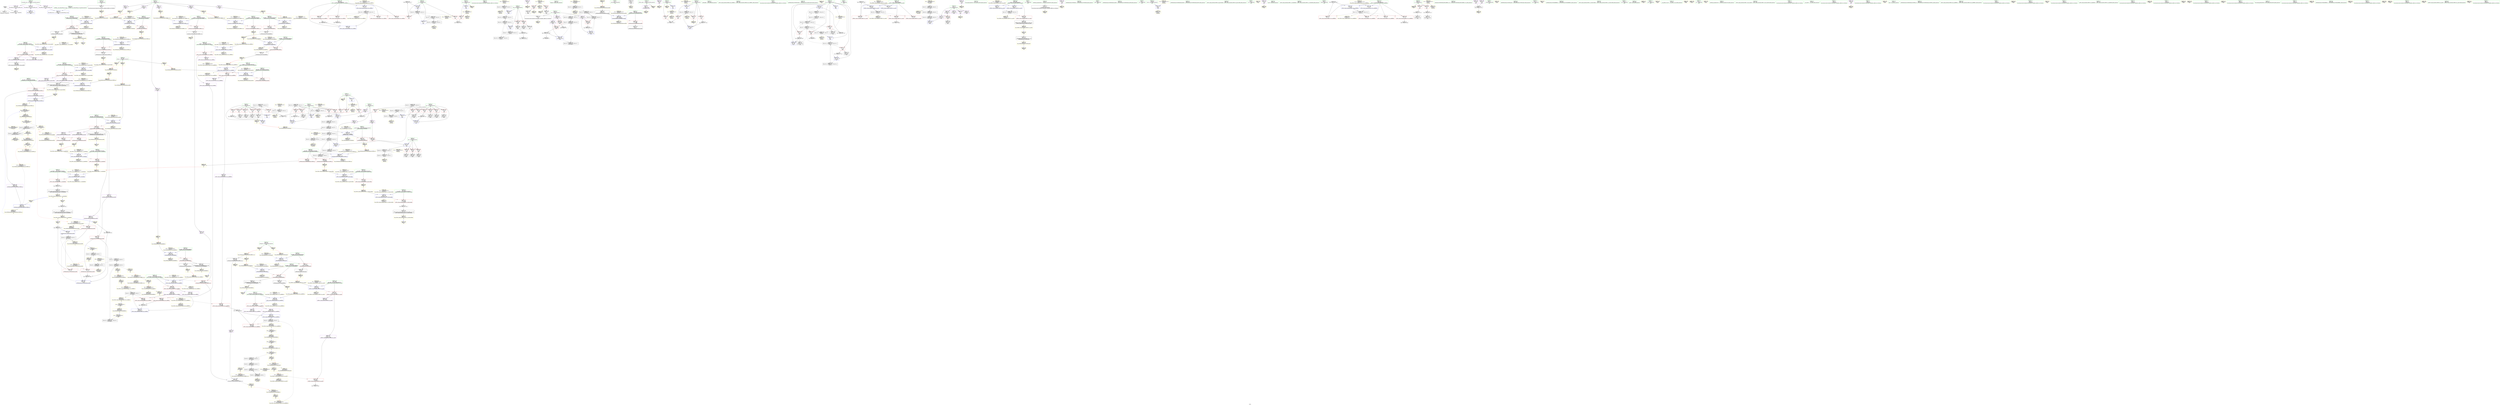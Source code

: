 digraph "SVFG" {
	label="SVFG";

	Node0x559dfe6f0860 [shape=record,color=grey,label="{NodeID: 0\nNullPtr}"];
	Node0x559dfe6f0860 -> Node0x559dfe8c2590[style=solid];
	Node0x559dfe6f0860 -> Node0x559dfe8d3900[style=solid];
	Node0x559dfe910240 [shape=record,color=yellow,style=double,label="{NodeID: 692\nRETMU(81V_2)\npts\{464 \}\nFun[_ZNSt12_Base_bitsetILm16EE11_M_do_resetEv]}"];
	Node0x559dfe90ab40 [shape=record,color=yellow,style=double,label="{NodeID: 609\n119V_1 = ENCHI(MR_119V_0)\npts\{643 \}\nFun[_ZNSt12_Base_bitsetILm16EE8_M_do_orERKS0_]}"];
	Node0x559dfe90ab40 -> Node0x559dfe8d6c60[style=dashed];
	Node0x559dfe8e1d30 [shape=record,color=grey,label="{NodeID: 526\n189 = Binary(188, 119, )\n}"];
	Node0x559dfe8e1d30 -> Node0x559dfe8d3ee0[style=solid];
	Node0x559dfe8dc150 [shape=record,color=yellow,style=double,label="{NodeID: 443\nAPARM(487)\nCS[]|{<s0>30}}"];
	Node0x559dfe8dc150:s0 -> Node0x559dfe8dec50[style=solid,color=red];
	Node0x559dfe8d5dc0 [shape=record,color=blue,label="{NodeID: 360\n506\<--503\n__pos.addr\<--__pos\n_ZNSt12_Base_bitsetILm16EE10_M_getwordEm\n}"];
	Node0x559dfe8d5dc0 -> Node0x559dfe8d1ba0[style=dashed];
	Node0x559dfe8d5dc0 -> Node0x559dfe912eb0[style=dashed];
	Node0x559dfe8d1930 [shape=record,color=red,label="{NodeID: 277\n488\<--480\n\<--__pos.addr\n_ZNSt6bitsetILm1001EE9referenceC2ERS0_m\n}"];
	Node0x559dfe8d1930 -> Node0x559dfe8dc220[style=solid];
	Node0x559dfe8c55e0 [shape=record,color=purple,label="{NodeID: 194\n676\<--419\noffset_0\<--\n}"];
	Node0x559dfe8c55e0 -> Node0x559dfe8d54d0[style=solid];
	Node0x559dfe8c2590 [shape=record,color=black,label="{NodeID: 111\n2\<--3\ndummyVal\<--dummyVal\n}"];
	Node0x559dfe8c0590 [shape=record,color=green,label="{NodeID: 28\n584\<--1\n\<--dummyObj\nCan only get source location for instruction, argument, global var or function.}"];
	Node0x559dfe911bb0 [shape=record,color=yellow,style=double,label="{NodeID: 720\nRETMU(54V_1)\npts\{860000 \}\nFun[_ZNSt6bitsetILm1001EE9referenceaSEb]}"];
	Node0x559dfe90c4e0 [shape=record,color=yellow,style=double,label="{NodeID: 637\n24V_1 = ENCHI(MR_24V_0)\npts\{94 \}\nFun[main]}"];
	Node0x559dfe90c4e0 -> Node0x559dfe900630[style=dashed];
	Node0x559dfe8f8e30 [shape=record,color=black,label="{NodeID: 554\nMR_28V_3 = PHI(MR_28V_5, MR_28V_2, )\npts\{98 \}\n}"];
	Node0x559dfe8f8e30 -> Node0x559dfe8d4700[style=dashed];
	Node0x559dfe8f8e30 -> Node0x559dfe8f7130[style=dashed];
	Node0x559dfe8dd360 [shape=record,color=yellow,style=double,label="{NodeID: 471\nFPARM(637)\nFun[_ZNSt12_Base_bitsetILm16EE8_M_do_orERKS0_]}"];
	Node0x559dfe8dd360 -> Node0x559dfe8d6b90[style=solid];
	Node0x559dfe8cb770 [shape=record,color=yellow,style=double,label="{NodeID: 388\nAPARM(103)\nCS[]}"];
	Node0x559dfe8d2ff0 [shape=record,color=red,label="{NodeID: 305\n664\<--642\n\<--__i\n_ZNSt12_Base_bitsetILm16EE8_M_do_orERKS0_\n}"];
	Node0x559dfe8d2ff0 -> Node0x559dfe8e09b0[style=solid];
	Node0x559dfe8c6ca0 [shape=record,color=red,label="{NodeID: 222\n108\<--39\n\<--stdout\nmain\n}"];
	Node0x559dfe8c6ca0 -> Node0x559dfe8c7670[style=solid];
	Node0x559dfe8c6ca0 -> Node0x559dfe8cbb80[style=solid];
	Node0x559dfe8c8850 [shape=record,color=black,label="{NodeID: 139\n329\<--334\n_ZNSt6bitsetILm1001EE5resetEv_ret\<--this1\n_ZNSt6bitsetILm1001EE5resetEv\n}"];
	Node0x559dfe8c8850 -> Node0x559dfe8df810[style=solid];
	Node0x559dfe8c2fa0 [shape=record,color=green,label="{NodeID: 56\n106\<--107\nfreopen\<--freopen_field_insensitive\n}"];
	Node0x559dfe913830 [shape=record,color=yellow,style=double,label="{NodeID: 748\nCSMU(36V_1)\npts\{260000 \}\nCS[]|{<s0>26}}"];
	Node0x559dfe913830:s0 -> Node0x559dfe90b840[style=dashed,color=red];
	Node0x559dfe90df10 [shape=record,color=yellow,style=double,label="{NodeID: 665\n44V_1 = ENCHI(MR_44V_0)\npts\{350 \}\nFun[_ZNSt6bitsetILm1001EEixEm]}"];
	Node0x559dfe90df10 -> Node0x559dfe8d4d80[style=dashed];
	Node0x559dfe8f7310 [shape=record,color=black,label="{NodeID: 582\nMR_32V_2 = PHI(MR_32V_6, MR_32V_1, )\npts\{200000 \}\n}"];
	Node0x559dfe8f7310 -> Node0x559dfe8fb630[style=dashed];
	Node0x559dfe8f7310 -> Node0x559dfe9110a0[style=dashed];
	Node0x559dfe8dee60 [shape=record,color=yellow,style=double,label="{NodeID: 499\nFRet(518)\nFun[_ZNSt12_Base_bitsetILm16EE11_S_whichbitEm]|{<s0>31|<s1>33}}"];
	Node0x559dfe8dee60:s0 -> Node0x559dfe8dd090[style=solid,color=blue];
	Node0x559dfe8dee60:s1 -> Node0x559dfe8dd1b0[style=solid,color=blue];
	Node0x559dfe8cce30 [shape=record,color=yellow,style=double,label="{NodeID: 416\nAPARM(154)\nCS[]|{<s0>12}}"];
	Node0x559dfe8cce30:s0 -> Node0x559dfe8ddfc0[style=solid,color=red];
	Node0x559dfe8d47d0 [shape=record,color=blue,label="{NodeID: 333\n93\<--179\nfind\<--\nmain\n}"];
	Node0x559dfe8d47d0 -> Node0x559dfe904540[style=dashed];
	Node0x559dfe8d0340 [shape=record,color=red,label="{NodeID: 250\n289\<--97\n\<--v45\nmain\n}"];
	Node0x559dfe8d0340 -> Node0x559dfe8d4a40[style=solid];
	Node0x559dfe8c9f10 [shape=record,color=purple,label="{NodeID: 167\n183\<--18\narrayidx23\<--cnt\nmain\n}"];
	Node0x559dfe8c9f10 -> Node0x559dfe8d04e0[style=solid];
	Node0x559dfe8c9f10 -> Node0x559dfe8d3e10[style=solid];
	Node0x559dfe8c49c0 [shape=record,color=green,label="{NodeID: 84\n446\<--447\n__rhs.addr\<--__rhs.addr_field_insensitive\n_ZNSt6bitsetILm1001EEoRERKS0_\n}"];
	Node0x559dfe8c49c0 -> Node0x559dfe8d15f0[style=solid];
	Node0x559dfe8c49c0 -> Node0x559dfe8d5740[style=solid];
	Node0x559dfe89b5f0 [shape=record,color=green,label="{NodeID: 1\n7\<--1\n__dso_handle\<--dummyObj\nGlob }"];
	Node0x559dfe910350 [shape=record,color=yellow,style=double,label="{NodeID: 693\nRETMU(2V_1)\npts\{1 \}\nFun[main]}"];
	Node0x559dfe90ac20 [shape=record,color=yellow,style=double,label="{NodeID: 610\n36V_1 = ENCHI(MR_36V_0)\npts\{260000 \}\nFun[_ZNSt12_Base_bitsetILm16EE8_M_do_orERKS0_]}"];
	Node0x559dfe90ac20 -> Node0x559dfe8f7a30[style=dashed];
	Node0x559dfe8e1eb0 [shape=record,color=grey,label="{NodeID: 527\n383 = Binary(382, 377, )\n}"];
	Node0x559dfe8e1eb0 -> Node0x559dfe8d50c0[style=solid];
	Node0x559dfe8dc220 [shape=record,color=yellow,style=double,label="{NodeID: 444\nAPARM(488)\nCS[]|{<s0>30}}"];
	Node0x559dfe8dc220:s0 -> Node0x559dfe8ded40[style=solid,color=red];
	Node0x559dfe8d5e90 [shape=record,color=blue,label="{NodeID: 361\n520\<--519\n__pos.addr\<--__pos\n_ZNSt12_Base_bitsetILm16EE11_S_whichbitEm\n}"];
	Node0x559dfe8d5e90 -> Node0x559dfe8d1c70[style=dashed];
	Node0x559dfe8d5e90 -> Node0x559dfe90f8f0[style=dashed];
	Node0x559dfe8d1a00 [shape=record,color=red,label="{NodeID: 278\n494\<--480\n\<--__pos.addr\n_ZNSt6bitsetILm1001EE9referenceC2ERS0_m\n}"];
	Node0x559dfe8d1a00 -> Node0x559dfe8dc2f0[style=solid];
	Node0x559dfe8c56b0 [shape=record,color=purple,label="{NodeID: 195\n677\<--420\noffset_0\<--\n}"];
	Node0x559dfe8c56b0 -> Node0x559dfe8d3260[style=solid];
	Node0x559dfe8c2690 [shape=record,color=black,label="{NodeID: 112\n78\<--9\nmain_ret\<--\nmain\n}"];
	Node0x559dfe8c2690 -> Node0x559dfe8df450[style=solid];
	Node0x559dfe8c0690 [shape=record,color=green,label="{NodeID: 29\n4\<--6\n_ZStL8__ioinit\<--_ZStL8__ioinit_field_insensitive\nGlob }"];
	Node0x559dfe8c0690 -> Node0x559dfe8c9a30[style=solid];
	Node0x559dfe8c0690 -> Node0x559dfe8cbec0[style=solid];
	Node0x559dfe911c90 [shape=record,color=yellow,style=double,label="{NodeID: 721\nRETMU(42V_2)\npts\{332 \}\nFun[_ZNSt6bitsetILm1001EE5resetEv]}"];
	Node0x559dfe90c5c0 [shape=record,color=yellow,style=double,label="{NodeID: 638\n26V_1 = ENCHI(MR_26V_0)\npts\{96 \}\nFun[main]}"];
	Node0x559dfe90c5c0 -> Node0x559dfe8f6c30[style=dashed];
	Node0x559dfe8f9330 [shape=record,color=black,label="{NodeID: 555\nMR_32V_6 = PHI(MR_32V_7, MR_32V_3, )\npts\{200000 \}\n}"];
	Node0x559dfe8f9330 -> Node0x559dfe8f7310[style=dashed];
	Node0x559dfe8f9330 -> Node0x559dfe907740[style=dashed];
	Node0x559dfe8dd450 [shape=record,color=yellow,style=double,label="{NodeID: 472\nFPARM(409)\nFun[_ZStanILm1001EESt6bitsetIXT_EERKS1_S3_]}"];
	Node0x559dfe8dd450 -> Node0x559dfe8c8c60[style=solid];
	Node0x559dfe8dd450 -> Node0x559dfe8db5f0[style=solid];
	Node0x559dfe8cb840 [shape=record,color=yellow,style=double,label="{NodeID: 389\nAPARM(104)\nCS[]}"];
	Node0x559dfe8d30c0 [shape=record,color=red,label="{NodeID: 306\n656\<--655\n\<--arrayidx\n_ZNSt12_Base_bitsetILm16EE8_M_do_orERKS0_\n}"];
	Node0x559dfe8d30c0 -> Node0x559dfe8e12b0[style=solid];
	Node0x559dfe8c6d70 [shape=record,color=red,label="{NodeID: 223\n121\<--81\n\<--cs\nmain\n}"];
	Node0x559dfe8c6d70 -> Node0x559dfe8cd5a0[style=solid];
	Node0x559dfe8c8920 [shape=record,color=black,label="{NodeID: 140\n335\<--334\n\<--this1\n_ZNSt6bitsetILm1001EE5resetEv\n}"];
	Node0x559dfe8c8920 -> Node0x559dfe8cb6a0[style=solid];
	Node0x559dfe8c30a0 [shape=record,color=green,label="{NodeID: 57\n113\<--114\n_ZNSirsERi\<--_ZNSirsERi_field_insensitive\n}"];
	Node0x559dfe913990 [shape=record,color=yellow,style=double,label="{NodeID: 749\nCSMU(38V_2)\npts\{1000000 \}\nCS[]|{<s0>26}}"];
	Node0x559dfe913990:s0 -> Node0x559dfe90b920[style=dashed,color=red];
	Node0x559dfe90e020 [shape=record,color=yellow,style=double,label="{NodeID: 666\n46V_1 = ENCHI(MR_46V_0)\npts\{352 \}\nFun[_ZNSt6bitsetILm1001EEixEm]}"];
	Node0x559dfe90e020 -> Node0x559dfe8d4e50[style=dashed];
	Node0x559dfe902770 [shape=record,color=black,label="{NodeID: 583\nMR_34V_2 = PHI(MR_34V_6, MR_34V_1, )\npts\{220000 \}\n}"];
	Node0x559dfe902770 -> Node0x559dfe906340[style=dashed];
	Node0x559dfe902770 -> Node0x559dfe911180[style=dashed];
	Node0x559dfe8df390 [shape=record,color=yellow,style=double,label="{NodeID: 500\nFRet(550)\nFun[_ZNSt6bitsetILm1001EEaNERKS0_]|{<s0>26}}"];
	Node0x559dfe8df390:s0 -> Node0x559dfe8dcdc0[style=solid,color=blue];
	Node0x559dfe8ccf00 [shape=record,color=yellow,style=double,label="{NodeID: 417\nAPARM(85)\nCS[]|{<s0>13}}"];
	Node0x559dfe8ccf00:s0 -> Node0x559dfe8de7d0[style=solid,color=red];
	Node0x559dfe8d48a0 [shape=record,color=blue,label="{NodeID: 334\n283\<--285\narrayidx69\<--dec70\nmain\n}"];
	Node0x559dfe8d48a0 -> Node0x559dfe8fcf30[style=dashed];
	Node0x559dfe8d0410 [shape=record,color=red,label="{NodeID: 251\n299\<--97\n\<--v45\nmain\n}"];
	Node0x559dfe8d0410 -> Node0x559dfe8e2030[style=solid];
	Node0x559dfe8c9fe0 [shape=record,color=purple,label="{NodeID: 168\n206\<--18\narrayidx33\<--cnt\nmain\n}"];
	Node0x559dfe8c9fe0 -> Node0x559dfe8d05b0[style=solid];
	Node0x559dfe8c4a90 [shape=record,color=green,label="{NodeID: 85\n455\<--456\n_ZNSt12_Base_bitsetILm16EE8_M_do_orERKS0_\<--_ZNSt12_Base_bitsetILm16EE8_M_do_orERKS0__field_insensitive\n}"];
	Node0x559dfe8b39e0 [shape=record,color=green,label="{NodeID: 2\n9\<--1\n\<--dummyObj\nCan only get source location for instruction, argument, global var or function.}"];
	Node0x559dfe910460 [shape=record,color=yellow,style=double,label="{NodeID: 694\nRETMU(4V_1)\npts\{10 \}\nFun[main]}"];
	Node0x559dfe90ad00 [shape=record,color=yellow,style=double,label="{NodeID: 611\n60V_1 = ENCHI(MR_60V_0)\npts\{413 \}\nFun[_ZStanILm1001EESt6bitsetIXT_EERKS1_S3_]}"];
	Node0x559dfe90ad00 -> Node0x559dfe8d5330[style=dashed];
	Node0x559dfe8e2030 [shape=record,color=grey,label="{NodeID: 528\n300 = Binary(299, 119, )\n}"];
	Node0x559dfe8e2030 -> Node0x559dfe8d4b10[style=solid];
	Node0x559dfe8dc2f0 [shape=record,color=yellow,style=double,label="{NodeID: 445\nAPARM(494)\nCS[]|{<s0>31}}"];
	Node0x559dfe8dc2f0:s0 -> Node0x559dfe8dd750[style=solid,color=red];
	Node0x559dfe8d5f60 [shape=record,color=blue,label="{NodeID: 362\n529\<--528\n__pos.addr\<--__pos\n_ZNSt12_Base_bitsetILm16EE12_S_whichwordEm\n}"];
	Node0x559dfe8d5f60 -> Node0x559dfe8d1d40[style=dashed];
	Node0x559dfe8d5f60 -> Node0x559dfe9116f0[style=dashed];
	Node0x559dfe8d1ad0 [shape=record,color=red,label="{NodeID: 279\n510\<--504\nthis1\<--this.addr\n_ZNSt12_Base_bitsetILm16EE10_M_getwordEm\n}"];
	Node0x559dfe8d1ad0 -> Node0x559dfe8c5ac0[style=solid];
	Node0x559dfe8d1ad0 -> Node0x559dfe8c5b90[style=solid];
	Node0x559dfe8c5780 [shape=record,color=purple,label="{NodeID: 196\n467\<--466\n_M_w\<--this1\n_ZNSt12_Base_bitsetILm16EE11_M_do_resetEv\n}"];
	Node0x559dfe8c2760 [shape=record,color=black,label="{NodeID: 113\n19\<--18\n\<--cnt\nCan only get source location for instruction, argument, global var or function.}"];
	Node0x559dfe8c2760 -> Node0x559dfe8cc6e0[style=solid];
	Node0x559dfe8c0790 [shape=record,color=green,label="{NodeID: 30\n8\<--10\nT\<--T_field_insensitive\nGlob }"];
	Node0x559dfe8c0790 -> Node0x559dfe8c6480[style=solid];
	Node0x559dfe8c0790 -> Node0x559dfe8d3330[style=solid];
	Node0x559dfe8c0790 -> Node0x559dfe8d6fa0[style=solid];
	Node0x559dfe911da0 [shape=record,color=yellow,style=double,label="{NodeID: 722\nRETMU(69V_2)\npts\{445 \}\nFun[_ZNSt6bitsetILm1001EEoRERKS0_]}"];
	Node0x559dfe90c6a0 [shape=record,color=yellow,style=double,label="{NodeID: 639\n28V_1 = ENCHI(MR_28V_0)\npts\{98 \}\nFun[main]}"];
	Node0x559dfe90c6a0 -> Node0x559dfe8f7130[style=dashed];
	Node0x559dfe8f9830 [shape=record,color=black,label="{NodeID: 556\nMR_34V_6 = PHI(MR_34V_7, MR_34V_3, )\npts\{220000 \}\n}"];
	Node0x559dfe8f9830 -> Node0x559dfe8d0680[style=dashed];
	Node0x559dfe8f9830 -> Node0x559dfe902770[style=dashed];
	Node0x559dfe8f9830 -> Node0x559dfe907c40[style=dashed];
	Node0x559dfe8dd540 [shape=record,color=yellow,style=double,label="{NodeID: 473\nFPARM(410)\nFun[_ZStanILm1001EESt6bitsetIXT_EERKS1_S3_]}"];
	Node0x559dfe8dd540 -> Node0x559dfe8d5330[style=solid];
	Node0x559dfe8cb910 [shape=record,color=yellow,style=double,label="{NodeID: 390\nAPARM(102)\nCS[]}"];
	Node0x559dfe8d3190 [shape=record,color=red,label="{NodeID: 307\n660\<--659\n\<--arrayidx3\n_ZNSt12_Base_bitsetILm16EE8_M_do_orERKS0_\n}"];
	Node0x559dfe8d3190 -> Node0x559dfe8e12b0[style=solid];
	Node0x559dfe8c6e40 [shape=record,color=red,label="{NodeID: 224\n304\<--81\n\<--cs\nmain\n}"];
	Node0x559dfe8c6e40 -> Node0x559dfe8cc470[style=solid];
	Node0x559dfe8c89f0 [shape=record,color=black,label="{NodeID: 141\n369\<--363\nfrombool\<--__x\n_ZNSt6bitsetILm1001EE9referenceaSEb\n}"];
	Node0x559dfe8c89f0 -> Node0x559dfe8d4ff0[style=solid];
	Node0x559dfe8c31a0 [shape=record,color=green,label="{NodeID: 58\n116\<--117\n_ZNSt6bitsetILm1001EE5resetEv\<--_ZNSt6bitsetILm1001EE5resetEv_field_insensitive\n}"];
	Node0x559dfe913a70 [shape=record,color=yellow,style=double,label="{NodeID: 750\nCSMU(38V_1)\npts\{1000000 \}\nCS[]|{<s0>27}}"];
	Node0x559dfe913a70:s0 -> Node0x559dfe90e4b0[style=dashed,color=red];
	Node0x559dfe90e100 [shape=record,color=yellow,style=double,label="{NodeID: 667\n40V_1 = ENCHI(MR_40V_0)\npts\{860000 860001 \}\nFun[_ZNSt6bitsetILm1001EEixEm]}"];
	Node0x559dfe90e100 -> Node0x559dfe913bd0[style=dashed];
	Node0x559dfe902c40 [shape=record,color=black,label="{NodeID: 584\nMR_36V_2 = PHI(MR_36V_5, MR_36V_1, )\npts\{260000 \}\n}"];
	Node0x559dfe902c40 -> Node0x559dfe8fbb30[style=dashed];
	Node0x559dfe902c40 -> Node0x559dfe911260[style=dashed];
	Node0x559dfe8df450 [shape=record,color=yellow,style=double,label="{NodeID: 501\nFRet(78)\nFun[main]}"];
	Node0x559dfe8ccfd0 [shape=record,color=yellow,style=double,label="{NodeID: 418\nAPARM(40)\nCS[]}"];
	Node0x559dfe8d4970 [shape=record,color=blue,label="{NodeID: 335\n23\<--291\ntop\<--inc73\nmain\n}"];
	Node0x559dfe8d4970 -> Node0x559dfe8fe330[style=dashed];
	Node0x559dfe8d04e0 [shape=record,color=red,label="{NodeID: 252\n184\<--183\n\<--arrayidx23\nmain\n}"];
	Node0x559dfe8d04e0 -> Node0x559dfe8e1130[style=solid];
	Node0x559dfe8ca0b0 [shape=record,color=purple,label="{NodeID: 169\n283\<--18\narrayidx69\<--cnt\nmain\n}"];
	Node0x559dfe8ca0b0 -> Node0x559dfe8d0820[style=solid];
	Node0x559dfe8ca0b0 -> Node0x559dfe8d48a0[style=solid];
	Node0x559dfe8c4b90 [shape=record,color=green,label="{NodeID: 86\n463\<--464\nthis.addr\<--this.addr_field_insensitive\n_ZNSt12_Base_bitsetILm16EE11_M_do_resetEv\n}"];
	Node0x559dfe8c4b90 -> Node0x559dfe8d16c0[style=solid];
	Node0x559dfe8c4b90 -> Node0x559dfe8d5810[style=solid];
	Node0x559dfe8b3a70 [shape=record,color=green,label="{NodeID: 3\n30\<--1\n.str\<--dummyObj\nGlob }"];
	Node0x559dfe910540 [shape=record,color=yellow,style=double,label="{NodeID: 695\nRETMU(6V_1)\npts\{12 \}\nFun[main]}"];
	Node0x559dfe90ae10 [shape=record,color=yellow,style=double,label="{NodeID: 612\n62V_1 = ENCHI(MR_62V_0)\npts\{415 \}\nFun[_ZStanILm1001EESt6bitsetIXT_EERKS1_S3_]}"];
	Node0x559dfe90ae10 -> Node0x559dfe8d5400[style=dashed];
	Node0x559dfe8e21b0 [shape=record,color=grey,label="{NodeID: 529\n628 = Binary(627, 543, )\n}"];
	Node0x559dfe8e21b0 -> Node0x559dfe8d6920[style=solid];
	Node0x559dfe8dc3c0 [shape=record,color=yellow,style=double,label="{NodeID: 446\nAPARM(512)\nCS[]|{<s0>32}}"];
	Node0x559dfe8dc3c0:s0 -> Node0x559dfe8ddde0[style=solid,color=red];
	Node0x559dfe8d6030 [shape=record,color=blue,label="{NodeID: 363\n537\<--536\n__pos.addr\<--__pos\n_ZNSt12_Base_bitsetILm16EE10_S_maskbitEm\n}"];
	Node0x559dfe8d6030 -> Node0x559dfe8d1e10[style=dashed];
	Node0x559dfe8d6030 -> Node0x559dfe912500[style=dashed];
	Node0x559dfe8d1ba0 [shape=record,color=red,label="{NodeID: 280\n512\<--506\n\<--__pos.addr\n_ZNSt12_Base_bitsetILm16EE10_M_getwordEm\n}"];
	Node0x559dfe8d1ba0 -> Node0x559dfe8dc3c0[style=solid];
	Node0x559dfe8c5850 [shape=record,color=purple,label="{NodeID: 197\n468\<--466\narraydecay\<--this1\n_ZNSt12_Base_bitsetILm16EE11_M_do_resetEv\n}"];
	Node0x559dfe8c5850 -> Node0x559dfe8c9210[style=solid];
	Node0x559dfe8c2860 [shape=record,color=black,label="{NodeID: 114\n28\<--27\n\<--t\nCan only get source location for instruction, argument, global var or function.}"];
	Node0x559dfe8c2860 -> Node0x559dfe8cbc50[style=solid];
	Node0x559dfe8c0890 [shape=record,color=green,label="{NodeID: 31\n11\<--12\nn\<--n_field_insensitive\nGlob }"];
	Node0x559dfe8c0890 -> Node0x559dfe8c6550[style=solid];
	Node0x559dfe8c0890 -> Node0x559dfe8c6620[style=solid];
	Node0x559dfe8c0890 -> Node0x559dfe8c66f0[style=solid];
	Node0x559dfe8c0890 -> Node0x559dfe8d3400[style=solid];
	Node0x559dfe8c0890 -> Node0x559dfe8cc610[style=solid];
	Node0x559dfe911eb0 [shape=record,color=yellow,style=double,label="{NodeID: 723\nRETMU(71V_2)\npts\{447 \}\nFun[_ZNSt6bitsetILm1001EEoRERKS0_]}"];
	Node0x559dfe90c780 [shape=record,color=yellow,style=double,label="{NodeID: 640\n30V_1 = ENCHI(MR_30V_0)\npts\{170000 \}\nFun[main]}"];
	Node0x559dfe90c780 -> Node0x559dfe8f7220[style=dashed];
	Node0x559dfe8f9d30 [shape=record,color=black,label="{NodeID: 557\nMR_36V_5 = PHI(MR_36V_6, MR_36V_3, )\npts\{260000 \}\n}"];
	Node0x559dfe8f9d30 -> Node0x559dfe902c40[style=dashed];
	Node0x559dfe8f9d30 -> Node0x559dfe908140[style=dashed];
	Node0x559dfe8dd630 [shape=record,color=yellow,style=double,label="{NodeID: 474\nFPARM(411)\nFun[_ZStanILm1001EESt6bitsetIXT_EERKS1_S3_]}"];
	Node0x559dfe8dd630 -> Node0x559dfe8d5400[style=solid];
	Node0x559dfe8cb9e0 [shape=record,color=yellow,style=double,label="{NodeID: 391\nAPARM(109)\nCS[]}"];
	Node0x559dfe8d3260 [shape=record,color=red,label="{NodeID: 308\n678\<--677\ndummyVal\<--offset_0\n_ZStanILm1001EESt6bitsetIXT_EERKS1_S3_\n}"];
	Node0x559dfe8d3260 -> Node0x559dfe8d54d0[style=solid];
	Node0x559dfe8c6f10 [shape=record,color=red,label="{NodeID: 225\n317\<--81\n\<--cs\nmain\n}"];
	Node0x559dfe8c6f10 -> Node0x559dfe8e0e30[style=solid];
	Node0x559dfe8c8ac0 [shape=record,color=black,label="{NodeID: 142\n361\<--371\n_ZNSt6bitsetILm1001EE9referenceaSEb_ret\<--this1\n_ZNSt6bitsetILm1001EE9referenceaSEb\n}"];
	Node0x559dfe8c8ac0 -> Node0x559dfe8df6f0[style=solid];
	Node0x559dfe8c32a0 [shape=record,color=green,label="{NodeID: 59\n131\<--132\nllvm.memset.p0i8.i64\<--llvm.memset.p0i8.i64_field_insensitive\n}"];
	Node0x559dfe913bd0 [shape=record,color=yellow,style=double,label="{NodeID: 751\nCSMU(40V_1)\npts\{860000 860001 \}\nCS[]|{<s0>22|<s1>22}}"];
	Node0x559dfe913bd0:s0 -> Node0x559dfe90db30[style=dashed,color=red];
	Node0x559dfe913bd0:s1 -> Node0x559dfe90dc10[style=dashed,color=red];
	Node0x559dfe90e1e0 [shape=record,color=yellow,style=double,label="{NodeID: 668\n74V_1 = ENCHI(MR_74V_0)\npts\{606 \}\nFun[_ZNKSt12_Base_bitsetILm16EE9_M_is_anyEv]}"];
	Node0x559dfe90e1e0 -> Node0x559dfe8d6850[style=dashed];
	Node0x559dfe90e1e0 -> Node0x559dfe8d69f0[style=dashed];
	Node0x559dfe903140 [shape=record,color=black,label="{NodeID: 585\nMR_38V_2 = PHI(MR_38V_3, MR_38V_1, )\npts\{1000000 \}\n}"];
	Node0x559dfe903140 -> Node0x559dfe8fa230[style=dashed];
	Node0x559dfe903140 -> Node0x559dfe911340[style=dashed];
	Node0x559dfe8df510 [shape=record,color=yellow,style=double,label="{NodeID: 502\nFRet(430)\nFun[_ZNKSt6bitsetILm1001EE3anyEv]|{<s0>17}}"];
	Node0x559dfe8df510:s0 -> Node0x559dfe8dcca0[style=solid,color=blue];
	Node0x559dfe8cd0a0 [shape=record,color=yellow,style=double,label="{NodeID: 419\nAPARM(13)\nCS[]}"];
	Node0x559dfe8d4a40 [shape=record,color=blue,label="{NodeID: 336\n294\<--289\narrayidx75\<--\nmain\n}"];
	Node0x559dfe8d4a40 -> Node0x559dfe8fe830[style=dashed];
	Node0x559dfe8d05b0 [shape=record,color=red,label="{NodeID: 253\n207\<--206\n\<--arrayidx33\nmain\n}"];
	Node0x559dfe8d05b0 -> Node0x559dfe8ce320[style=solid];
	Node0x559dfe8ca180 [shape=record,color=purple,label="{NodeID: 170\n215\<--21\narrayidx37\<--s\nmain\n}"];
	Node0x559dfe8ca180 -> Node0x559dfe8d42f0[style=solid];
	Node0x559dfe8c4c60 [shape=record,color=green,label="{NodeID: 87\n476\<--477\nthis.addr\<--this.addr_field_insensitive\n_ZNSt6bitsetILm1001EE9referenceC2ERS0_m\n}"];
	Node0x559dfe8c4c60 -> Node0x559dfe8d1790[style=solid];
	Node0x559dfe8c4c60 -> Node0x559dfe8d58e0[style=solid];
	Node0x559dfe8b3b00 [shape=record,color=green,label="{NodeID: 4\n32\<--1\n.str.1\<--dummyObj\nGlob }"];
	Node0x559dfe910620 [shape=record,color=yellow,style=double,label="{NodeID: 696\nRETMU(8V_1)\npts\{14 \}\nFun[main]}"];
	Node0x559dfe90aef0 [shape=record,color=yellow,style=double,label="{NodeID: 613\n36V_1 = ENCHI(MR_36V_0)\npts\{260000 \}\nFun[_ZStanILm1001EESt6bitsetIXT_EERKS1_S3_]}"];
	Node0x559dfe90aef0 -> Node0x559dfe8d3260[style=dashed];
	Node0x559dfe90aef0 -> Node0x559dfe90f730[style=dashed];
	Node0x559dfe90aef0 -> Node0x559dfe913830[style=dashed];
	Node0x559dfe8e2330 [shape=record,color=grey,label="{NodeID: 530\n235 = Binary(234, 236, )\n}"];
	Node0x559dfe8e2330 -> Node0x559dfe8c7e90[style=solid];
	Node0x559dfe8e2330 -> Node0x559dfe8d4560[style=solid];
	Node0x559dfe8dc490 [shape=record,color=yellow,style=double,label="{NodeID: 447\nAPARM(540)\nCS[]|{<s0>33}}"];
	Node0x559dfe8dc490:s0 -> Node0x559dfe8dd750[style=solid,color=red];
	Node0x559dfe8d6100 [shape=record,color=blue,label="{NodeID: 364\n553\<--551\nthis.addr\<--this\n_ZNSt6bitsetILm1001EEaNERKS0_\n}"];
	Node0x559dfe8d6100 -> Node0x559dfe8d1ee0[style=dashed];
	Node0x559dfe8d6100 -> Node0x559dfe90fe90[style=dashed];
	Node0x559dfe8d1c70 [shape=record,color=red,label="{NodeID: 281\n523\<--520\n\<--__pos.addr\n_ZNSt12_Base_bitsetILm16EE11_S_whichbitEm\n}"];
	Node0x559dfe8d1c70 -> Node0x559dfe8e0b30[style=solid];
	Node0x559dfe8c5920 [shape=record,color=purple,label="{NodeID: 198\n492\<--485\n_M_wp\<--this1\n_ZNSt6bitsetILm1001EE9referenceC2ERS0_m\n}"];
	Node0x559dfe8c5920 -> Node0x559dfe8d5b50[style=solid];
	Node0x559dfe8c74a0 [shape=record,color=black,label="{NodeID: 115\n62\<--63\n\<--_ZNSt8ios_base4InitD1Ev\nCan only get source location for instruction, argument, global var or function.}"];
	Node0x559dfe8c74a0 -> Node0x559dfe8cbf90[style=solid];
	Node0x559dfe8c0990 [shape=record,color=green,label="{NodeID: 32\n13\<--14\nm\<--m_field_insensitive\nGlob }"];
	Node0x559dfe8c0990 -> Node0x559dfe8c67c0[style=solid];
	Node0x559dfe8c0990 -> Node0x559dfe8d3500[style=solid];
	Node0x559dfe8c0990 -> Node0x559dfe8cd0a0[style=solid];
	Node0x559dfe911f90 [shape=record,color=yellow,style=double,label="{NodeID: 724\nRETMU(36V_2)\npts\{260000 \}\nFun[_ZNSt6bitsetILm1001EEoRERKS0_]|{<s0>18}}"];
	Node0x559dfe911f90:s0 -> Node0x559dfe9140d0[style=dashed,color=blue];
	Node0x559dfe90c890 [shape=record,color=yellow,style=double,label="{NodeID: 641\n32V_1 = ENCHI(MR_32V_0)\npts\{200000 \}\nFun[main]}"];
	Node0x559dfe90c890 -> Node0x559dfe8f7310[style=dashed];
	Node0x559dfe8fa230 [shape=record,color=black,label="{NodeID: 558\nMR_38V_3 = PHI(MR_38V_4, MR_38V_2, )\npts\{1000000 \}\n}"];
	Node0x559dfe8fa230 -> Node0x559dfe903140[style=dashed];
	Node0x559dfe8fa230 -> Node0x559dfe908640[style=dashed];
	Node0x559dfe8dd750 [shape=record,color=yellow,style=double,label="{NodeID: 475\nFPARM(519)\nFun[_ZNSt12_Base_bitsetILm16EE11_S_whichbitEm]}"];
	Node0x559dfe8dd750 -> Node0x559dfe8d5e90[style=solid];
	Node0x559dfe8cbab0 [shape=record,color=yellow,style=double,label="{NodeID: 392\nAPARM(110)\nCS[]}"];
	Node0x559dfe8d3330 [shape=record,color=blue,label="{NodeID: 309\n8\<--9\nT\<--\nGlob }"];
	Node0x559dfe8d3330 -> Node0x559dfe90bc20[style=dashed];
	Node0x559dfe8c6fe0 [shape=record,color=red,label="{NodeID: 226\n137\<--83\n\<--u\nmain\n}"];
	Node0x559dfe8c6fe0 -> Node0x559dfe8cd420[style=solid];
	Node0x559dfe8c8b90 [shape=record,color=black,label="{NodeID: 143\n373\<--372\ntobool\<--\n_ZNSt6bitsetILm1001EE9referenceaSEb\n}"];
	Node0x559dfe8c33a0 [shape=record,color=green,label="{NodeID: 60\n151\<--152\n_ZNSt6bitsetILm1001EEixEm\<--_ZNSt6bitsetILm1001EEixEm_field_insensitive\n}"];
	Node0x559dfe913d30 [shape=record,color=yellow,style=double,label="{NodeID: 752\nCSMU(36V_1)\npts\{260000 \}\nCS[]|{<s0>28}}"];
	Node0x559dfe913d30:s0 -> Node0x559dfe90ac20[style=dashed,color=red];
	Node0x559dfe90e2f0 [shape=record,color=yellow,style=double,label="{NodeID: 669\n76V_1 = ENCHI(MR_76V_0)\npts\{608 \}\nFun[_ZNKSt12_Base_bitsetILm16EE9_M_is_anyEv]}"];
	Node0x559dfe90e2f0 -> Node0x559dfe8d66b0[style=dashed];
	Node0x559dfe903640 [shape=record,color=black,label="{NodeID: 586\nMR_40V_2 = PHI(MR_40V_3, MR_40V_1, )\npts\{860000 860001 \}\n}"];
	Node0x559dfe903640 -> Node0x559dfe8fc030[style=dashed];
	Node0x559dfe903640 -> Node0x559dfe911420[style=dashed];
	Node0x559dfe8df600 [shape=record,color=yellow,style=double,label="{NodeID: 503\nFRet(527)\nFun[_ZNSt12_Base_bitsetILm16EE12_S_whichwordEm]|{<s0>32}}"];
	Node0x559dfe8df600:s0 -> Node0x559dfe8dd120[style=solid,color=blue];
	Node0x559dfe8cd170 [shape=record,color=yellow,style=double,label="{NodeID: 420\nAPARM(99)\nCS[]|{<s0>16}}"];
	Node0x559dfe8cd170:s0 -> Node0x559dfe8dd450[style=solid,color=red];
	Node0x559dfe8d4b10 [shape=record,color=blue,label="{NodeID: 337\n97\<--300\nv45\<--inc79\nmain\n}"];
	Node0x559dfe8d4b10 -> Node0x559dfe907240[style=dashed];
	Node0x559dfe8d0680 [shape=record,color=red,label="{NodeID: 254\n240\<--239\n\<--arrayidx44\nmain\n}"];
	Node0x559dfe8d0680 -> Node0x559dfe8d4630[style=solid];
	Node0x559dfe8ca250 [shape=record,color=purple,label="{NodeID: 171\n239\<--21\narrayidx44\<--s\nmain\n}"];
	Node0x559dfe8ca250 -> Node0x559dfe8d0680[style=solid];
	Node0x559dfe8c4d30 [shape=record,color=green,label="{NodeID: 88\n478\<--479\n__b.addr\<--__b.addr_field_insensitive\n_ZNSt6bitsetILm1001EE9referenceC2ERS0_m\n}"];
	Node0x559dfe8c4d30 -> Node0x559dfe8d1860[style=solid];
	Node0x559dfe8c4d30 -> Node0x559dfe8d59b0[style=solid];
	Node0x559dfe8b3b90 [shape=record,color=green,label="{NodeID: 5\n34\<--1\nstdin\<--dummyObj\nGlob }"];
	Node0x559dfe910700 [shape=record,color=yellow,style=double,label="{NodeID: 697\nRETMU(10V_2)\npts\{24 \}\nFun[main]}"];
	Node0x559dfe90afd0 [shape=record,color=yellow,style=double,label="{NodeID: 614\n38V_1 = ENCHI(MR_38V_0)\npts\{1000000 \}\nFun[_ZStanILm1001EESt6bitsetIXT_EERKS1_S3_]}"];
	Node0x559dfe90afd0 -> Node0x559dfe8d54d0[style=dashed];
	Node0x559dfe8e24b0 [shape=record,color=grey,label="{NodeID: 531\n389 = Binary(388, 390, )\n}"];
	Node0x559dfe8e24b0 -> Node0x559dfe8e1430[style=solid];
	Node0x559dfe8dc560 [shape=record,color=yellow,style=double,label="{NodeID: 448\nAPARM(560)\nCS[]|{<s0>34}}"];
	Node0x559dfe8dc560:s0 -> Node0x559dfe8dd870[style=solid,color=red];
	Node0x559dfe8d61d0 [shape=record,color=blue,label="{NodeID: 365\n555\<--552\n__rhs.addr\<--__rhs\n_ZNSt6bitsetILm1001EEaNERKS0_\n}"];
	Node0x559dfe8d61d0 -> Node0x559dfe8d1fb0[style=dashed];
	Node0x559dfe8d61d0 -> Node0x559dfe90ffa0[style=dashed];
	Node0x559dfe8d1d40 [shape=record,color=red,label="{NodeID: 282\n532\<--529\n\<--__pos.addr\n_ZNSt12_Base_bitsetILm16EE12_S_whichwordEm\n}"];
	Node0x559dfe8d1d40 -> Node0x559dfe8e0fb0[style=solid];
	Node0x559dfe8c59f0 [shape=record,color=purple,label="{NodeID: 199\n498\<--485\n_M_bpos\<--this1\n_ZNSt6bitsetILm1001EE9referenceC2ERS0_m\n}"];
	Node0x559dfe8c59f0 -> Node0x559dfe8d5c20[style=solid];
	Node0x559dfe8c75a0 [shape=record,color=black,label="{NodeID: 116\n105\<--102\ncall\<--\nmain\n}"];
	Node0x559dfe8c0a90 [shape=record,color=green,label="{NodeID: 33\n15\<--17\ng\<--g_field_insensitive\nGlob }"];
	Node0x559dfe8c0a90 -> Node0x559dfe8c9b00[style=solid];
	Node0x559dfe8c0a90 -> Node0x559dfe8c9bd0[style=solid];
	Node0x559dfe8c0a90 -> Node0x559dfe8c9ca0[style=solid];
	Node0x559dfe8c0a90 -> Node0x559dfe8c9d70[style=solid];
	Node0x559dfe8c0a90 -> Node0x559dfe8c9e40[style=solid];
	Node0x559dfe912070 [shape=record,color=yellow,style=double,label="{NodeID: 725\nRETMU(83V_2)\npts\{477 \}\nFun[_ZNSt6bitsetILm1001EE9referenceC2ERS0_m]}"];
	Node0x559dfe90c970 [shape=record,color=yellow,style=double,label="{NodeID: 642\n34V_1 = ENCHI(MR_34V_0)\npts\{220000 \}\nFun[main]}"];
	Node0x559dfe90c970 -> Node0x559dfe902770[style=dashed];
	Node0x559dfe8fa730 [shape=record,color=black,label="{NodeID: 559\nMR_16V_4 = PHI(MR_16V_5, MR_16V_3, )\npts\{84 \}\n}"];
	Node0x559dfe8fa730 -> Node0x559dfe8c6fe0[style=dashed];
	Node0x559dfe8fa730 -> Node0x559dfe8c70b0[style=dashed];
	Node0x559dfe8fa730 -> Node0x559dfe8c7180[style=dashed];
	Node0x559dfe8fa730 -> Node0x559dfe8c7250[style=dashed];
	Node0x559dfe8fa730 -> Node0x559dfe8c7320[style=dashed];
	Node0x559dfe8fa730 -> Node0x559dfe8cf410[style=dashed];
	Node0x559dfe8fa730 -> Node0x559dfe8d3fb0[style=dashed];
	Node0x559dfe8fa730 -> Node0x559dfe8ff730[style=dashed];
	Node0x559dfe8dd870 [shape=record,color=yellow,style=double,label="{NodeID: 476\nFPARM(568)\nFun[_ZNSt12_Base_bitsetILm16EE9_M_do_andERKS0_]}"];
	Node0x559dfe8dd870 -> Node0x559dfe8d62a0[style=solid];
	Node0x559dfe8cbb80 [shape=record,color=yellow,style=double,label="{NodeID: 393\nAPARM(108)\nCS[]}"];
	Node0x559dfe8d3400 [shape=record,color=blue,label="{NodeID: 310\n11\<--9\nn\<--\nGlob }"];
	Node0x559dfe8d3400 -> Node0x559dfe90bd00[style=dashed];
	Node0x559dfe8c70b0 [shape=record,color=red,label="{NodeID: 227\n141\<--83\n\<--u\nmain\n}"];
	Node0x559dfe8c70b0 -> Node0x559dfe8c7740[style=solid];
	Node0x559dfe8c8c60 [shape=record,color=black,label="{NodeID: 144\n419\<--409\n\<--agg.result\n_ZStanILm1001EESt6bitsetIXT_EERKS1_S3_\n}"];
	Node0x559dfe8c8c60 -> Node0x559dfe8c55e0[style=solid];
	Node0x559dfe8c8c60 -> Node0x559dfe8db2b0[style=solid];
	Node0x559dfe8c34a0 [shape=record,color=green,label="{NodeID: 61\n155\<--156\n_ZNSt6bitsetILm1001EE9referenceaSEb\<--_ZNSt6bitsetILm1001EE9referenceaSEb_field_insensitive\n}"];
	Node0x559dfe913e90 [shape=record,color=yellow,style=double,label="{NodeID: 753\nCSMU(36V_1)\npts\{260000 \}\nCS[]|{<s0>34}}"];
	Node0x559dfe913e90:s0 -> Node0x559dfe90b490[style=dashed,color=red];
	Node0x559dfe90e3d0 [shape=record,color=yellow,style=double,label="{NodeID: 670\n78V_1 = ENCHI(MR_78V_0)\npts\{610 \}\nFun[_ZNKSt12_Base_bitsetILm16EE9_M_is_anyEv]}"];
	Node0x559dfe90e3d0 -> Node0x559dfe8d6780[style=dashed];
	Node0x559dfe903b40 [shape=record,color=black,label="{NodeID: 587\nMR_10V_6 = PHI(MR_10V_5, MR_10V_4, )\npts\{24 \}\n}"];
	Node0x559dfe903b40 -> Node0x559dfe905940[style=dashed];
	Node0x559dfe8df6f0 [shape=record,color=yellow,style=double,label="{NodeID: 504\nFRet(361)\nFun[_ZNSt6bitsetILm1001EE9referenceaSEb]|{<s0>12}}"];
	Node0x559dfe8df6f0:s0 -> Node0x559dfe8dcb80[style=solid,color=blue];
	Node0x559dfe8cd240 [shape=record,color=yellow,style=double,label="{NodeID: 421\nAPARM(259)\nCS[]|{<s0>16}}"];
	Node0x559dfe8cd240:s0 -> Node0x559dfe8dd540[style=solid,color=red];
	Node0x559dfe8d4be0 [shape=record,color=blue,label="{NodeID: 338\n81\<--318\ncs\<--inc85\nmain\n}"];
	Node0x559dfe8d4be0 -> Node0x559dfe8ff230[style=dashed];
	Node0x559dfe8d0750 [shape=record,color=red,label="{NodeID: 255\n254\<--253\n\<--arrayidx52\nmain\n}"];
	Node0x559dfe8d0750 -> Node0x559dfe8c8100[style=solid];
	Node0x559dfe8ca320 [shape=record,color=purple,label="{NodeID: 172\n294\<--21\narrayidx75\<--s\nmain\n}"];
	Node0x559dfe8ca320 -> Node0x559dfe8d4a40[style=solid];
	Node0x559dfe8c4e00 [shape=record,color=green,label="{NodeID: 89\n480\<--481\n__pos.addr\<--__pos.addr_field_insensitive\n_ZNSt6bitsetILm1001EE9referenceC2ERS0_m\n}"];
	Node0x559dfe8c4e00 -> Node0x559dfe8d1930[style=solid];
	Node0x559dfe8c4e00 -> Node0x559dfe8d1a00[style=solid];
	Node0x559dfe8c4e00 -> Node0x559dfe8d5a80[style=solid];
	Node0x559dfe8b3fc0 [shape=record,color=green,label="{NodeID: 6\n35\<--1\n.str.2\<--dummyObj\nGlob }"];
	Node0x559dfe9107e0 [shape=record,color=yellow,style=double,label="{NodeID: 698\nRETMU(12V_2)\npts\{80 \}\nFun[main]}"];
	Node0x559dfe90b0b0 [shape=record,color=yellow,style=double,label="{NodeID: 615\n95V_1 = ENCHI(MR_95V_0)\npts\{521 \}\nFun[_ZNSt12_Base_bitsetILm16EE11_S_whichbitEm]}"];
	Node0x559dfe90b0b0 -> Node0x559dfe8d5e90[style=dashed];
	Node0x559dfe8e2630 [shape=record,color=grey,label="{NodeID: 532\n194 = Binary(193, 119, )\n}"];
	Node0x559dfe8e2630 -> Node0x559dfe8d3fb0[style=solid];
	Node0x559dfe8dc630 [shape=record,color=yellow,style=double,label="{NodeID: 449\nAPARM(562)\nCS[]|{<s0>34}}"];
	Node0x559dfe8dc630:s0 -> Node0x559dfe8dd930[style=solid,color=red];
	Node0x559dfe8d62a0 [shape=record,color=blue,label="{NodeID: 366\n570\<--568\nthis.addr\<--this\n_ZNSt12_Base_bitsetILm16EE9_M_do_andERKS0_\n}"];
	Node0x559dfe8d62a0 -> Node0x559dfe8d2080[style=dashed];
	Node0x559dfe8d62a0 -> Node0x559dfe90fa00[style=dashed];
	Node0x559dfe8d1e10 [shape=record,color=red,label="{NodeID: 283\n540\<--537\n\<--__pos.addr\n_ZNSt12_Base_bitsetILm16EE10_S_maskbitEm\n}"];
	Node0x559dfe8d1e10 -> Node0x559dfe8dc490[style=solid];
	Node0x559dfe8c5ac0 [shape=record,color=purple,label="{NodeID: 200\n511\<--510\n_M_w\<--this1\n_ZNSt12_Base_bitsetILm16EE10_M_getwordEm\n}"];
	Node0x559dfe8c7670 [shape=record,color=black,label="{NodeID: 117\n111\<--108\ncall1\<--\nmain\n}"];
	Node0x559dfe8c0b90 [shape=record,color=green,label="{NodeID: 34\n18\<--20\ncnt\<--cnt_field_insensitive\nGlob }"];
	Node0x559dfe8c0b90 -> Node0x559dfe8c2760[style=solid];
	Node0x559dfe8c0b90 -> Node0x559dfe8c9f10[style=solid];
	Node0x559dfe8c0b90 -> Node0x559dfe8c9fe0[style=solid];
	Node0x559dfe8c0b90 -> Node0x559dfe8ca0b0[style=solid];
	Node0x559dfe912180 [shape=record,color=yellow,style=double,label="{NodeID: 726\nRETMU(85V_2)\npts\{479 \}\nFun[_ZNSt6bitsetILm1001EE9referenceC2ERS0_m]}"];
	Node0x559dfe90ca50 [shape=record,color=yellow,style=double,label="{NodeID: 643\n36V_1 = ENCHI(MR_36V_0)\npts\{260000 \}\nFun[main]}"];
	Node0x559dfe90ca50 -> Node0x559dfe902c40[style=dashed];
	Node0x559dfe8fac30 [shape=record,color=black,label="{NodeID: 560\nMR_18V_3 = PHI(MR_18V_5, MR_18V_2, )\npts\{88 \}\n}"];
	Node0x559dfe8fac30 -> Node0x559dfe8d3c70[style=dashed];
	Node0x559dfe8fac30 -> Node0x559dfe8ffc30[style=dashed];
	Node0x559dfe8dd930 [shape=record,color=yellow,style=double,label="{NodeID: 477\nFPARM(569)\nFun[_ZNSt12_Base_bitsetILm16EE9_M_do_andERKS0_]}"];
	Node0x559dfe8dd930 -> Node0x559dfe8d6370[style=solid];
	Node0x559dfe8cbc50 [shape=record,color=yellow,style=double,label="{NodeID: 394\nAPARM(28)\nCS[]|{<s0>6}}"];
	Node0x559dfe8cbc50:s0 -> Node0x559dfe8de0e0[style=solid,color=red];
	Node0x559dfe8d3500 [shape=record,color=blue,label="{NodeID: 311\n13\<--9\nm\<--\nGlob }"];
	Node0x559dfe8d3500 -> Node0x559dfe90bde0[style=dashed];
	Node0x559dfe8c7180 [shape=record,color=red,label="{NodeID: 228\n145\<--83\n\<--u\nmain\n}"];
	Node0x559dfe8c7180 -> Node0x559dfe8c7810[style=solid];
	Node0x559dfe8c8d30 [shape=record,color=black,label="{NodeID: 145\n420\<--418\n\<--\n_ZStanILm1001EESt6bitsetIXT_EERKS1_S3_\n}"];
	Node0x559dfe8c8d30 -> Node0x559dfe8c56b0[style=solid];
	Node0x559dfe8c8d30 -> Node0x559dfe8db380[style=solid];
	Node0x559dfe8c35a0 [shape=record,color=green,label="{NodeID: 62\n158\<--159\n_ZNSt6bitsetILm1001EE9referenceD2Ev\<--_ZNSt6bitsetILm1001EE9referenceD2Ev_field_insensitive\n}"];
	Node0x559dfe913ff0 [shape=record,color=yellow,style=double,label="{NodeID: 754\nCSMU(38V_1)\npts\{1000000 \}\nCS[]|{<s0>34}}"];
	Node0x559dfe913ff0:s0 -> Node0x559dfe90b570[style=dashed,color=red];
	Node0x559dfe90e4b0 [shape=record,color=yellow,style=double,label="{NodeID: 671\n38V_1 = ENCHI(MR_38V_0)\npts\{1000000 \}\nFun[_ZNKSt12_Base_bitsetILm16EE9_M_is_anyEv]}"];
	Node0x559dfe90e4b0 -> Node0x559dfe8d2b10[style=dashed];
	Node0x559dfe90e4b0 -> Node0x559dfe912cc0[style=dashed];
	Node0x559dfe904040 [shape=record,color=black,label="{NodeID: 588\nMR_34V_5 = PHI(MR_34V_4, MR_34V_3, )\npts\{220000 \}\n}"];
	Node0x559dfe904040 -> Node0x559dfe906340[style=dashed];
	Node0x559dfe8df810 [shape=record,color=yellow,style=double,label="{NodeID: 505\nFRet(329)\nFun[_ZNSt6bitsetILm1001EE5resetEv]|{<s0>6|<s1>10}}"];
	Node0x559dfe8df810:s0 -> Node0x559dfe8dc790[style=solid,color=blue];
	Node0x559dfe8df810:s1 -> Node0x559dfe8dcaf0[style=solid,color=blue];
	Node0x559dfe8cd310 [shape=record,color=yellow,style=double,label="{NodeID: 422\nAPARM(262)\nCS[]|{<s0>16}}"];
	Node0x559dfe8cd310:s0 -> Node0x559dfe8dd630[style=solid,color=red];
	Node0x559dfe8d4cb0 [shape=record,color=blue,label="{NodeID: 339\n331\<--330\nthis.addr\<--this\n_ZNSt6bitsetILm1001EE5resetEv\n}"];
	Node0x559dfe8d4cb0 -> Node0x559dfe8d08f0[style=dashed];
	Node0x559dfe8d4cb0 -> Node0x559dfe911c90[style=dashed];
	Node0x559dfe8d0820 [shape=record,color=red,label="{NodeID: 256\n284\<--283\n\<--arrayidx69\nmain\n}"];
	Node0x559dfe8d0820 -> Node0x559dfe8e18b0[style=solid];
	Node0x559dfe8ca3f0 [shape=record,color=purple,label="{NodeID: 173\n143\<--25\narrayidx\<--r\nmain\n}"];
	Node0x559dfe8ca3f0 -> Node0x559dfe8cca20[style=solid];
	Node0x559dfe8c4ed0 [shape=record,color=green,label="{NodeID: 90\n490\<--491\n_ZNSt12_Base_bitsetILm16EE10_M_getwordEm\<--_ZNSt12_Base_bitsetILm16EE10_M_getwordEm_field_insensitive\n}"];
	Node0x559dfe8b4050 [shape=record,color=green,label="{NodeID: 7\n37\<--1\n.str.3\<--dummyObj\nGlob }"];
	Node0x559dfe9108c0 [shape=record,color=yellow,style=double,label="{NodeID: 699\nRETMU(14V_3)\npts\{82 \}\nFun[main]}"];
	Node0x559dfe90b1c0 [shape=record,color=yellow,style=double,label="{NodeID: 616\n107V_1 = ENCHI(MR_107V_0)\npts\{571 \}\nFun[_ZNSt12_Base_bitsetILm16EE9_M_do_andERKS0_]}"];
	Node0x559dfe90b1c0 -> Node0x559dfe8d62a0[style=dashed];
	Node0x559dfe8e27b0 [shape=record,color=grey,label="{NodeID: 533\n212 = Binary(211, 119, )\n}"];
	Node0x559dfe8e27b0 -> Node0x559dfe8d4220[style=solid];
	Node0x559dfe8dc700 [shape=record,color=yellow,style=double,label="{NodeID: 450\nARet(112)\nCS[]}"];
	Node0x559dfe8d6370 [shape=record,color=blue,label="{NodeID: 367\n572\<--569\n__x.addr\<--__x\n_ZNSt12_Base_bitsetILm16EE9_M_do_andERKS0_\n}"];
	Node0x559dfe8d6370 -> Node0x559dfe8d2150[style=dashed];
	Node0x559dfe8d6370 -> Node0x559dfe90fb10[style=dashed];
	Node0x559dfe8d1ee0 [shape=record,color=red,label="{NodeID: 284\n559\<--553\nthis1\<--this.addr\n_ZNSt6bitsetILm1001EEaNERKS0_\n}"];
	Node0x559dfe8d1ee0 -> Node0x559dfe8c96f0[style=solid];
	Node0x559dfe8d1ee0 -> Node0x559dfe8c97c0[style=solid];
	Node0x559dfe8c5b90 [shape=record,color=purple,label="{NodeID: 201\n516\<--510\narrayidx\<--this1\n_ZNSt12_Base_bitsetILm16EE10_M_getwordEm\n}"];
	Node0x559dfe8c5b90 -> Node0x559dfe8c93b0[style=solid];
	Node0x559dfe8c7740 [shape=record,color=black,label="{NodeID: 118\n142\<--141\nidxprom\<--\nmain\n}"];
	Node0x559dfe8c0c90 [shape=record,color=green,label="{NodeID: 35\n21\<--22\ns\<--s_field_insensitive\nGlob }"];
	Node0x559dfe8c0c90 -> Node0x559dfe8ca180[style=solid];
	Node0x559dfe8c0c90 -> Node0x559dfe8ca250[style=solid];
	Node0x559dfe8c0c90 -> Node0x559dfe8ca320[style=solid];
	Node0x559dfe912260 [shape=record,color=yellow,style=double,label="{NodeID: 727\nRETMU(87V_2)\npts\{481 \}\nFun[_ZNSt6bitsetILm1001EE9referenceC2ERS0_m]}"];
	Node0x559dfe90cb30 [shape=record,color=yellow,style=double,label="{NodeID: 644\n38V_1 = ENCHI(MR_38V_0)\npts\{1000000 \}\nFun[main]}"];
	Node0x559dfe90cb30 -> Node0x559dfe903140[style=dashed];
	Node0x559dfe8fb130 [shape=record,color=black,label="{NodeID: 561\nMR_30V_3 = PHI(MR_30V_4, MR_30V_2, )\npts\{170000 \}\n}"];
	Node0x559dfe8fb130 -> Node0x559dfe8d0750[style=dashed];
	Node0x559dfe8fb130 -> Node0x559dfe8f7220[style=dashed];
	Node0x559dfe8fb130 -> Node0x559dfe909040[style=dashed];
	Node0x559dfe8dda20 [shape=record,color=yellow,style=double,label="{NodeID: 478\nFPARM(551)\nFun[_ZNSt6bitsetILm1001EEaNERKS0_]}"];
	Node0x559dfe8dda20 -> Node0x559dfe8d6100[style=solid];
	Node0x559dfe8cbd20 [shape=record,color=yellow,style=double,label="{NodeID: 395\nAPARM(167)\nCS[]}"];
	Node0x559dfe8d3600 [shape=record,color=blue,label="{NodeID: 312\n23\<--9\ntop\<--\nGlob }"];
	Node0x559dfe8d3600 -> Node0x559dfe90bec0[style=dashed];
	Node0x559dfe8c7250 [shape=record,color=red,label="{NodeID: 229\n148\<--83\n\<--u\nmain\n}"];
	Node0x559dfe8c7250 -> Node0x559dfe8c78e0[style=solid];
	Node0x559dfe8c8e00 [shape=record,color=black,label="{NodeID: 146\n436\<--435\n\<--this1\n_ZNKSt6bitsetILm1001EE3anyEv\n}"];
	Node0x559dfe8c8e00 -> Node0x559dfe8db790[style=solid];
	Node0x559dfe8c36a0 [shape=record,color=green,label="{NodeID: 63\n169\<--170\nscanf\<--scanf_field_insensitive\n}"];
	Node0x559dfe9140d0 [shape=record,color=yellow,style=double,label="{NodeID: 755\n36V_7 = CSCHI(MR_36V_6)\npts\{260000 \}\nCS[]}"];
	Node0x559dfe9140d0 -> Node0x559dfe8fd930[style=dashed];
	Node0x559dfe90e590 [shape=record,color=yellow,style=double,label="{NodeID: 672\n91V_1 = ENCHI(MR_91V_0)\npts\{505 \}\nFun[_ZNSt12_Base_bitsetILm16EE10_M_getwordEm]}"];
	Node0x559dfe90e590 -> Node0x559dfe8d5cf0[style=dashed];
	Node0x559dfe904540 [shape=record,color=black,label="{NodeID: 589\nMR_24V_7 = PHI(MR_24V_6, MR_24V_5, )\npts\{94 \}\n}"];
	Node0x559dfe904540 -> Node0x559dfe8fca30[style=dashed];
	Node0x559dfe8df930 [shape=record,color=yellow,style=double,label="{NodeID: 506\nFRet(441)\nFun[_ZNSt6bitsetILm1001EEoRERKS0_]|{<s0>18}}"];
	Node0x559dfe8df930:s0 -> Node0x559dfe8dc940[style=solid,color=blue];
	Node0x559dfe8db110 [shape=record,color=yellow,style=double,label="{NodeID: 423\nAPARM(99)\nCS[]|{<s0>17}}"];
	Node0x559dfe8db110:s0 -> Node0x559dfe8ddcf0[style=solid,color=red];
	Node0x559dfe8d4d80 [shape=record,color=blue,label="{NodeID: 340\n349\<--347\nthis.addr\<--this\n_ZNSt6bitsetILm1001EEixEm\n}"];
	Node0x559dfe8d4d80 -> Node0x559dfe8d09c0[style=dashed];
	Node0x559dfe8d4d80 -> Node0x559dfe912720[style=dashed];
	Node0x559dfe8d08f0 [shape=record,color=red,label="{NodeID: 257\n334\<--331\nthis1\<--this.addr\n_ZNSt6bitsetILm1001EE5resetEv\n}"];
	Node0x559dfe8d08f0 -> Node0x559dfe8c8850[style=solid];
	Node0x559dfe8d08f0 -> Node0x559dfe8c8920[style=solid];
	Node0x559dfe8ca4c0 [shape=record,color=purple,label="{NodeID: 174\n147\<--25\narrayidx10\<--r\nmain\n}"];
	Node0x559dfe8ca4c0 -> Node0x559dfe8ccbc0[style=solid];
	Node0x559dfe8c4fd0 [shape=record,color=green,label="{NodeID: 91\n496\<--497\n_ZNSt12_Base_bitsetILm16EE11_S_whichbitEm\<--_ZNSt12_Base_bitsetILm16EE11_S_whichbitEm_field_insensitive\n}"];
	Node0x559dfe8b40e0 [shape=record,color=green,label="{NodeID: 8\n39\<--1\nstdout\<--dummyObj\nGlob }"];
	Node0x559dfe9109a0 [shape=record,color=yellow,style=double,label="{NodeID: 700\nRETMU(16V_2)\npts\{84 \}\nFun[main]}"];
	Node0x559dfe90b2d0 [shape=record,color=yellow,style=double,label="{NodeID: 617\n109V_1 = ENCHI(MR_109V_0)\npts\{573 \}\nFun[_ZNSt12_Base_bitsetILm16EE9_M_do_andERKS0_]}"];
	Node0x559dfe90b2d0 -> Node0x559dfe8d6370[style=dashed];
	Node0x559dfe8e2930 [shape=record,color=grey,label="{NodeID: 534\n599 = Binary(598, 543, )\n}"];
	Node0x559dfe8e2930 -> Node0x559dfe8d65e0[style=solid];
	Node0x559dfe8dc790 [shape=record,color=yellow,style=double,label="{NodeID: 451\nARet(115)\nCS[]}"];
	Node0x559dfe8d6440 [shape=record,color=blue,label="{NodeID: 368\n574\<--580\n__i\<--\n_ZNSt12_Base_bitsetILm16EE9_M_do_andERKS0_\n}"];
	Node0x559dfe8d6440 -> Node0x559dfe904a40[style=dashed];
	Node0x559dfe8d1fb0 [shape=record,color=red,label="{NodeID: 285\n561\<--555\n\<--__rhs.addr\n_ZNSt6bitsetILm1001EEaNERKS0_\n}"];
	Node0x559dfe8d1fb0 -> Node0x559dfe8c9890[style=solid];
	Node0x559dfe8c5c60 [shape=record,color=purple,label="{NodeID: 202\n591\<--578\n_M_w2\<--this1\n_ZNSt12_Base_bitsetILm16EE9_M_do_andERKS0_\n}"];
	Node0x559dfe8c7810 [shape=record,color=black,label="{NodeID: 119\n146\<--145\nidxprom9\<--\nmain\n}"];
	Node0x559dfe8c0d90 [shape=record,color=green,label="{NodeID: 36\n23\<--24\ntop\<--top_field_insensitive\nGlob }"];
	Node0x559dfe8c0d90 -> Node0x559dfe8c6890[style=solid];
	Node0x559dfe8c0d90 -> Node0x559dfe8c6960[style=solid];
	Node0x559dfe8c0d90 -> Node0x559dfe8c6a30[style=solid];
	Node0x559dfe8c0d90 -> Node0x559dfe8c6b00[style=solid];
	Node0x559dfe8c0d90 -> Node0x559dfe8d3600[style=solid];
	Node0x559dfe8c0d90 -> Node0x559dfe8d4080[style=solid];
	Node0x559dfe8c0d90 -> Node0x559dfe8d4220[style=solid];
	Node0x559dfe8c0d90 -> Node0x559dfe8d4560[style=solid];
	Node0x559dfe8c0d90 -> Node0x559dfe8d4970[style=solid];
	Node0x559dfe912340 [shape=record,color=yellow,style=double,label="{NodeID: 728\nRETMU(54V_2)\npts\{860000 \}\nFun[_ZNSt6bitsetILm1001EE9referenceC2ERS0_m]|{<s0>22}}"];
	Node0x559dfe912340:s0 -> Node0x559dfe901130[style=dashed,color=blue];
	Node0x559dfe90cc10 [shape=record,color=yellow,style=double,label="{NodeID: 645\n40V_1 = ENCHI(MR_40V_0)\npts\{860000 860001 \}\nFun[main]}"];
	Node0x559dfe90cc10 -> Node0x559dfe903640[style=dashed];
	Node0x559dfe8fb630 [shape=record,color=black,label="{NodeID: 562\nMR_32V_3 = PHI(MR_32V_4, MR_32V_2, )\npts\{200000 \}\n}"];
	Node0x559dfe8fb630 -> Node0x559dfe8d05b0[style=dashed];
	Node0x559dfe8fb630 -> Node0x559dfe8f9330[style=dashed];
	Node0x559dfe8fb630 -> Node0x559dfe909540[style=dashed];
	Node0x559dfe8ddb10 [shape=record,color=yellow,style=double,label="{NodeID: 479\nFPARM(552)\nFun[_ZNSt6bitsetILm1001EEaNERKS0_]}"];
	Node0x559dfe8ddb10 -> Node0x559dfe8d61d0[style=solid];
	Node0x559dfe8cbdf0 [shape=record,color=yellow,style=double,label="{NodeID: 396\nAPARM(89)\nCS[]}"];
	Node0x559dfe8d3700 [shape=record,color=blue,label="{NodeID: 313\n673\<--50\nllvm.global_ctors_0\<--\nGlob }"];
	Node0x559dfe8c7320 [shape=record,color=red,label="{NodeID: 230\n171\<--83\n\<--u\nmain\n}"];
	Node0x559dfe8c7320 -> Node0x559dfe8c79b0[style=solid];
	Node0x559dfe8c8ed0 [shape=record,color=black,label="{NodeID: 147\n430\<--437\n_ZNKSt6bitsetILm1001EE3anyEv_ret\<--call\n_ZNKSt6bitsetILm1001EE3anyEv\n}"];
	Node0x559dfe8c8ed0 -> Node0x559dfe8df510[style=solid];
	Node0x559dfe8c37a0 [shape=record,color=green,label="{NodeID: 64\n264\<--265\n_ZStanILm1001EESt6bitsetIXT_EERKS1_S3_\<--_ZStanILm1001EESt6bitsetIXT_EERKS1_S3__field_insensitive\n}"];
	Node0x559dfe900bb0 [shape=record,color=yellow,style=double,label="{NodeID: 756\n40V_4 = CSCHI(MR_40V_3)\npts\{860000 860001 \}\nCS[]}"];
	Node0x559dfe900bb0 -> Node0x559dfe8fc030[style=dashed];
	Node0x559dfe900bb0 -> Node0x559dfe9133b0[style=dashed];
	Node0x559dfe90e6a0 [shape=record,color=yellow,style=double,label="{NodeID: 673\n93V_1 = ENCHI(MR_93V_0)\npts\{507 \}\nFun[_ZNSt12_Base_bitsetILm16EE10_M_getwordEm]}"];
	Node0x559dfe90e6a0 -> Node0x559dfe8d5dc0[style=dashed];
	Node0x559dfe904a40 [shape=record,color=black,label="{NodeID: 590\nMR_111V_3 = PHI(MR_111V_4, MR_111V_2, )\npts\{575 \}\n}"];
	Node0x559dfe904a40 -> Node0x559dfe8d2220[style=dashed];
	Node0x559dfe904a40 -> Node0x559dfe8d22f0[style=dashed];
	Node0x559dfe904a40 -> Node0x559dfe8d23c0[style=dashed];
	Node0x559dfe904a40 -> Node0x559dfe8d2490[style=dashed];
	Node0x559dfe904a40 -> Node0x559dfe8d65e0[style=dashed];
	Node0x559dfe904a40 -> Node0x559dfe90fbf0[style=dashed];
	Node0x559dfe8dfa20 [shape=record,color=yellow,style=double,label="{NodeID: 507\nFRet(535)\nFun[_ZNSt12_Base_bitsetILm16EE10_S_maskbitEm]|{<s0>23|<s1>24}}"];
	Node0x559dfe8dfa20:s0 -> Node0x559dfe8dcee0[style=solid,color=blue];
	Node0x559dfe8dfa20:s1 -> Node0x559dfe8dcf70[style=solid,color=blue];
	Node0x559dfe8db1e0 [shape=record,color=yellow,style=double,label="{NodeID: 424\nAPARM(314)\nCS[]}"];
	Node0x559dfe8d4e50 [shape=record,color=blue,label="{NodeID: 341\n351\<--348\n__position.addr\<--__position\n_ZNSt6bitsetILm1001EEixEm\n}"];
	Node0x559dfe8d4e50 -> Node0x559dfe8d0a90[style=dashed];
	Node0x559dfe8d4e50 -> Node0x559dfe912830[style=dashed];
	Node0x559dfe8d09c0 [shape=record,color=red,label="{NodeID: 258\n355\<--349\nthis1\<--this.addr\n_ZNSt6bitsetILm1001EEixEm\n}"];
	Node0x559dfe8d09c0 -> Node0x559dfe8db930[style=solid];
	Node0x559dfe8ca590 [shape=record,color=purple,label="{NodeID: 175\n259\<--25\narrayidx57\<--r\nmain\n}"];
	Node0x559dfe8ca590 -> Node0x559dfe8cd240[style=solid];
	Node0x559dfe8c50d0 [shape=record,color=green,label="{NodeID: 92\n504\<--505\nthis.addr\<--this.addr_field_insensitive\n_ZNSt12_Base_bitsetILm16EE10_M_getwordEm\n}"];
	Node0x559dfe8c50d0 -> Node0x559dfe8d1ad0[style=solid];
	Node0x559dfe8c50d0 -> Node0x559dfe8d5cf0[style=solid];
	Node0x559dfe8b4170 [shape=record,color=green,label="{NodeID: 9\n40\<--1\n_ZSt3cin\<--dummyObj\nGlob }"];
	Node0x559dfe910a80 [shape=record,color=yellow,style=double,label="{NodeID: 701\nRETMU(18V_2)\npts\{88 \}\nFun[main]}"];
	Node0x559dfe90b3b0 [shape=record,color=yellow,style=double,label="{NodeID: 618\n111V_1 = ENCHI(MR_111V_0)\npts\{575 \}\nFun[_ZNSt12_Base_bitsetILm16EE9_M_do_andERKS0_]}"];
	Node0x559dfe90b3b0 -> Node0x559dfe8d6440[style=dashed];
	Node0x559dfe8e2ab0 [shape=record,color=grey,label="{NodeID: 535\n595 = Binary(594, 590, )\n}"];
	Node0x559dfe8e2ab0 -> Node0x559dfe8d6510[style=solid];
	Node0x559dfe8dc820 [shape=record,color=yellow,style=double,label="{NodeID: 452\nARet(168)\nCS[]}"];
	Node0x559dfe8d6510 [shape=record,color=blue,label="{NodeID: 369\n593\<--595\narrayidx3\<--and\n_ZNSt12_Base_bitsetILm16EE9_M_do_andERKS0_\n}"];
	Node0x559dfe8d6510 -> Node0x559dfe904f40[style=dashed];
	Node0x559dfe8d2080 [shape=record,color=red,label="{NodeID: 286\n578\<--570\nthis1\<--this.addr\n_ZNSt12_Base_bitsetILm16EE9_M_do_andERKS0_\n}"];
	Node0x559dfe8d2080 -> Node0x559dfe8c5c60[style=solid];
	Node0x559dfe8d2080 -> Node0x559dfe8c5d30[style=solid];
	Node0x559dfe8c5d30 [shape=record,color=purple,label="{NodeID: 203\n593\<--578\narrayidx3\<--this1\n_ZNSt12_Base_bitsetILm16EE9_M_do_andERKS0_\n}"];
	Node0x559dfe8c5d30 -> Node0x559dfe8d2630[style=solid];
	Node0x559dfe8c5d30 -> Node0x559dfe8d6510[style=solid];
	Node0x559dfe8c78e0 [shape=record,color=black,label="{NodeID: 120\n149\<--148\nconv\<--\nmain\n}"];
	Node0x559dfe8c78e0 -> Node0x559dfe8ccc90[style=solid];
	Node0x559dfe8c0e90 [shape=record,color=green,label="{NodeID: 37\n25\<--26\nr\<--r_field_insensitive\nGlob }"];
	Node0x559dfe8c0e90 -> Node0x559dfe8ca3f0[style=solid];
	Node0x559dfe8c0e90 -> Node0x559dfe8ca4c0[style=solid];
	Node0x559dfe8c0e90 -> Node0x559dfe8ca590[style=solid];
	Node0x559dfe8c0e90 -> Node0x559dfe8ca660[style=solid];
	Node0x559dfe8c0e90 -> Node0x559dfe8ca730[style=solid];
	Node0x559dfe8c0e90 -> Node0x559dfe8ca800[style=solid];
	Node0x559dfe912420 [shape=record,color=yellow,style=double,label="{NodeID: 729\nRETMU(56V_2)\npts\{860001 \}\nFun[_ZNSt6bitsetILm1001EE9referenceC2ERS0_m]|{<s0>22}}"];
	Node0x559dfe912420:s0 -> Node0x559dfe901130[style=dashed,color=blue];
	Node0x559dfe90ccf0 [shape=record,color=yellow,style=double,label="{NodeID: 646\n66V_1 = ENCHI(MR_66V_0)\npts\{433 \}\nFun[_ZNKSt6bitsetILm1001EE3anyEv]}"];
	Node0x559dfe90ccf0 -> Node0x559dfe8d55a0[style=dashed];
	Node0x559dfe8fbb30 [shape=record,color=black,label="{NodeID: 563\nMR_36V_3 = PHI(MR_36V_4, MR_36V_2, )\npts\{260000 \}\n}"];
	Node0x559dfe8fbb30 -> Node0x559dfe8f9d30[style=dashed];
	Node0x559dfe8fbb30 -> Node0x559dfe913250[style=dashed];
	Node0x559dfe8ddc00 [shape=record,color=yellow,style=double,label="{NodeID: 480\nFPARM(462)\nFun[_ZNSt12_Base_bitsetILm16EE11_M_do_resetEv]}"];
	Node0x559dfe8ddc00 -> Node0x559dfe8d5810[style=solid];
	Node0x559dfe8cbec0 [shape=record,color=yellow,style=double,label="{NodeID: 397\nAPARM(4)\nCS[]}"];
	Node0x559dfe8d3800 [shape=record,color=blue,label="{NodeID: 314\n674\<--51\nllvm.global_ctors_1\<--_GLOBAL__sub_I_KainanWang_0_0.cpp\nGlob }"];
	Node0x559dfe8cf410 [shape=record,color=red,label="{NodeID: 231\n193\<--83\n\<--u\nmain\n}"];
	Node0x559dfe8cf410 -> Node0x559dfe8e2630[style=solid];
	Node0x559dfe8c8fa0 [shape=record,color=black,label="{NodeID: 148\n441\<--450\n_ZNSt6bitsetILm1001EEoRERKS0__ret\<--this1\n_ZNSt6bitsetILm1001EEoRERKS0_\n}"];
	Node0x559dfe8c8fa0 -> Node0x559dfe8df930[style=solid];
	Node0x559dfe8c38a0 [shape=record,color=green,label="{NodeID: 65\n267\<--268\n_ZNKSt6bitsetILm1001EE3anyEv\<--_ZNKSt6bitsetILm1001EE3anyEv_field_insensitive\n}"];
	Node0x559dfe900d10 [shape=record,color=yellow,style=double,label="{NodeID: 757\n36V_4 = CSCHI(MR_36V_3)\npts\{260000 \}\nCS[]}"];
	Node0x559dfe900d10 -> Node0x559dfe8fbb30[style=dashed];
	Node0x559dfe90e780 [shape=record,color=yellow,style=double,label="{NodeID: 674\nRETMU(115V_2)\npts\{639 \}\nFun[_ZNSt12_Base_bitsetILm16EE8_M_do_orERKS0_]}"];
	Node0x559dfe904f40 [shape=record,color=black,label="{NodeID: 591\nMR_38V_2 = PHI(MR_38V_3, MR_38V_1, )\npts\{1000000 \}\n}"];
	Node0x559dfe904f40 -> Node0x559dfe8d2630[style=dashed];
	Node0x559dfe904f40 -> Node0x559dfe8d6510[style=dashed];
	Node0x559dfe904f40 -> Node0x559dfe90fdb0[style=dashed];
	Node0x559dfe8dfb40 [shape=record,color=yellow,style=double,label="{NodeID: 508\nFRet(603)\nFun[_ZNKSt12_Base_bitsetILm16EE9_M_is_anyEv]|{<s0>27}}"];
	Node0x559dfe8dfb40:s0 -> Node0x559dfe8dce50[style=solid,color=blue];
	Node0x559dfe8db2b0 [shape=record,color=yellow,style=double,label="{NodeID: 425\nAPARM(419)\nCS[]}"];
	Node0x559dfe8d4f20 [shape=record,color=blue,label="{NodeID: 342\n364\<--362\nthis.addr\<--this\n_ZNSt6bitsetILm1001EE9referenceaSEb\n}"];
	Node0x559dfe8d4f20 -> Node0x559dfe8d0b60[style=dashed];
	Node0x559dfe8d4f20 -> Node0x559dfe911800[style=dashed];
	Node0x559dfe8d0a90 [shape=record,color=red,label="{NodeID: 259\n356\<--351\n\<--__position.addr\n_ZNSt6bitsetILm1001EEixEm\n}"];
	Node0x559dfe8d0a90 -> Node0x559dfe8dba00[style=solid];
	Node0x559dfe8ca660 [shape=record,color=purple,label="{NodeID: 176\n262\<--25\narrayidx59\<--r\nmain\n}"];
	Node0x559dfe8ca660 -> Node0x559dfe8cd310[style=solid];
	Node0x559dfe8c51a0 [shape=record,color=green,label="{NodeID: 93\n506\<--507\n__pos.addr\<--__pos.addr_field_insensitive\n_ZNSt12_Base_bitsetILm16EE10_M_getwordEm\n}"];
	Node0x559dfe8c51a0 -> Node0x559dfe8d1ba0[style=solid];
	Node0x559dfe8c51a0 -> Node0x559dfe8d5dc0[style=solid];
	Node0x559dfe8b4200 [shape=record,color=green,label="{NodeID: 10\n41\<--1\n.str.4\<--dummyObj\nGlob }"];
	Node0x559dfe910b60 [shape=record,color=yellow,style=double,label="{NodeID: 702\nRETMU(20V_1)\npts\{90 \}\nFun[main]}"];
	Node0x559dfe90b490 [shape=record,color=yellow,style=double,label="{NodeID: 619\n36V_1 = ENCHI(MR_36V_0)\npts\{260000 \}\nFun[_ZNSt12_Base_bitsetILm16EE9_M_do_andERKS0_]}"];
	Node0x559dfe90b490 -> Node0x559dfe8d2560[style=dashed];
	Node0x559dfe90b490 -> Node0x559dfe90fcd0[style=dashed];
	Node0x559dfe8cd420 [shape=record,color=grey,label="{NodeID: 536\n139 = cmp(137, 138, )\n}"];
	Node0x559dfe8dc8b0 [shape=record,color=yellow,style=double,label="{NodeID: 453\nARet(61)\nCS[]}"];
	Node0x559dfe8d65e0 [shape=record,color=blue,label="{NodeID: 370\n574\<--599\n__i\<--inc\n_ZNSt12_Base_bitsetILm16EE9_M_do_andERKS0_\n}"];
	Node0x559dfe8d65e0 -> Node0x559dfe904a40[style=dashed];
	Node0x559dfe8d2150 [shape=record,color=red,label="{NodeID: 287\n586\<--572\n\<--__x.addr\n_ZNSt12_Base_bitsetILm16EE9_M_do_andERKS0_\n}"];
	Node0x559dfe8d2150 -> Node0x559dfe8c5e00[style=solid];
	Node0x559dfe8d2150 -> Node0x559dfe8c5ed0[style=solid];
	Node0x559dfe8c5e00 [shape=record,color=purple,label="{NodeID: 204\n587\<--586\n_M_w\<--\n_ZNSt12_Base_bitsetILm16EE9_M_do_andERKS0_\n}"];
	Node0x559dfe8c79b0 [shape=record,color=black,label="{NodeID: 121\n172\<--171\nidxprom17\<--\nmain\n}"];
	Node0x559dfe8c0f90 [shape=record,color=green,label="{NodeID: 38\n27\<--29\nt\<--t_field_insensitive\nGlob }"];
	Node0x559dfe8c0f90 -> Node0x559dfe8c2860[style=solid];
	Node0x559dfe912500 [shape=record,color=yellow,style=double,label="{NodeID: 730\nRETMU(99V_2)\npts\{538 \}\nFun[_ZNSt12_Base_bitsetILm16EE10_S_maskbitEm]}"];
	Node0x559dfe90ce00 [shape=record,color=yellow,style=double,label="{NodeID: 647\n38V_1 = ENCHI(MR_38V_0)\npts\{1000000 \}\nFun[_ZNKSt6bitsetILm1001EE3anyEv]}"];
	Node0x559dfe90ce00 -> Node0x559dfe911610[style=dashed];
	Node0x559dfe90ce00 -> Node0x559dfe913a70[style=dashed];
	Node0x559dfe8fc030 [shape=record,color=black,label="{NodeID: 564\nMR_40V_3 = PHI(MR_40V_4, MR_40V_2, )\npts\{860000 860001 \}\n}"];
	Node0x559dfe8fc030 -> Node0x559dfe903640[style=dashed];
	Node0x559dfe8fc030 -> Node0x559dfe9130f0[style=dashed];
	Node0x559dfe8ddcf0 [shape=record,color=yellow,style=double,label="{NodeID: 481\nFPARM(431)\nFun[_ZNKSt6bitsetILm1001EE3anyEv]}"];
	Node0x559dfe8ddcf0 -> Node0x559dfe8d55a0[style=solid];
	Node0x559dfe8cbf90 [shape=record,color=yellow,style=double,label="{NodeID: 398\nAPARM(62)\nCS[]}"];
	Node0x559dfe8d3900 [shape=record,color=blue, style = dotted,label="{NodeID: 315\n675\<--3\nllvm.global_ctors_2\<--dummyVal\nGlob }"];
	Node0x559dfe8cf4a0 [shape=record,color=red,label="{NodeID: 232\n163\<--87\n\<--i\nmain\n}"];
	Node0x559dfe8cf4a0 -> Node0x559dfe8cda20[style=solid];
	Node0x559dfe8c9070 [shape=record,color=black,label="{NodeID: 149\n451\<--450\n\<--this1\n_ZNSt6bitsetILm1001EEoRERKS0_\n}"];
	Node0x559dfe8c9070 -> Node0x559dfe8dbc70[style=solid];
	Node0x559dfe8c39a0 [shape=record,color=green,label="{NodeID: 66\n279\<--280\n_ZNSt6bitsetILm1001EEoRERKS0_\<--_ZNSt6bitsetILm1001EEoRERKS0__field_insensitive\n}"];
	Node0x559dfe900e70 [shape=record,color=yellow,style=double,label="{NodeID: 758\n38V_5 = CSCHI(MR_38V_4)\npts\{1000000 \}\nCS[]}"];
	Node0x559dfe900e70 -> Node0x559dfe8fde30[style=dashed];
	Node0x559dfe900e70 -> Node0x559dfe9136d0[style=dashed];
	Node0x559dfe90f2a0 [shape=record,color=yellow,style=double,label="{NodeID: 675\nRETMU(117V_2)\npts\{641 \}\nFun[_ZNSt12_Base_bitsetILm16EE8_M_do_orERKS0_]}"];
	Node0x559dfe905440 [shape=record,color=black,label="{NodeID: 592\nMR_78V_3 = PHI(MR_78V_4, MR_78V_2, )\npts\{610 \}\n}"];
	Node0x559dfe905440 -> Node0x559dfe8d28a0[style=dashed];
	Node0x559dfe905440 -> Node0x559dfe8d2970[style=dashed];
	Node0x559dfe905440 -> Node0x559dfe8d2a40[style=dashed];
	Node0x559dfe905440 -> Node0x559dfe8d6920[style=dashed];
	Node0x559dfe905440 -> Node0x559dfe912be0[style=dashed];
	Node0x559dfe8dfc00 [shape=record,color=yellow,style=double,label="{NodeID: 509\nFRet(501)\nFun[_ZNSt12_Base_bitsetILm16EE10_M_getwordEm]|{<s0>30}}"];
	Node0x559dfe8dfc00:s0 -> Node0x559dfe8dd000[style=solid,color=blue];
	Node0x559dfe8db380 [shape=record,color=yellow,style=double,label="{NodeID: 426\nAPARM(420)\nCS[]}"];
	Node0x559dfe8d4ff0 [shape=record,color=blue,label="{NodeID: 343\n366\<--369\n__x.addr\<--frombool\n_ZNSt6bitsetILm1001EE9referenceaSEb\n}"];
	Node0x559dfe8d4ff0 -> Node0x559dfe8d0c30[style=dashed];
	Node0x559dfe8d4ff0 -> Node0x559dfe9119f0[style=dashed];
	Node0x559dfe8d0b60 [shape=record,color=red,label="{NodeID: 260\n371\<--364\nthis1\<--this.addr\n_ZNSt6bitsetILm1001EE9referenceaSEb\n}"];
	Node0x559dfe8d0b60 -> Node0x559dfe8c8ac0[style=solid];
	Node0x559dfe8d0b60 -> Node0x559dfe8cb250[style=solid];
	Node0x559dfe8d0b60 -> Node0x559dfe8cb320[style=solid];
	Node0x559dfe8d0b60 -> Node0x559dfe8c5440[style=solid];
	Node0x559dfe8d0b60 -> Node0x559dfe8c5510[style=solid];
	Node0x559dfe8ca730 [shape=record,color=purple,label="{NodeID: 177\n274\<--25\narrayidx64\<--r\nmain\n}"];
	Node0x559dfe8ca730 -> Node0x559dfe8cc2d0[style=solid];
	Node0x559dfe8c5270 [shape=record,color=green,label="{NodeID: 94\n514\<--515\n_ZNSt12_Base_bitsetILm16EE12_S_whichwordEm\<--_ZNSt12_Base_bitsetILm16EE12_S_whichwordEm_field_insensitive\n}"];
	Node0x559dfe8bf540 [shape=record,color=green,label="{NodeID: 11\n43\<--1\n.str.5\<--dummyObj\nGlob }"];
	Node0x559dfe910c40 [shape=record,color=yellow,style=double,label="{NodeID: 703\nRETMU(22V_2)\npts\{92 \}\nFun[main]}"];
	Node0x559dfe90b570 [shape=record,color=yellow,style=double,label="{NodeID: 620\n38V_1 = ENCHI(MR_38V_0)\npts\{1000000 \}\nFun[_ZNSt12_Base_bitsetILm16EE9_M_do_andERKS0_]}"];
	Node0x559dfe90b570 -> Node0x559dfe904f40[style=dashed];
	Node0x559dfe8cd5a0 [shape=record,color=grey,label="{NodeID: 537\n123 = cmp(121, 122, )\n}"];
	Node0x559dfe8dc940 [shape=record,color=yellow,style=double,label="{NodeID: 454\nARet(278)\nCS[]}"];
	Node0x559dfe8d66b0 [shape=record,color=blue,label="{NodeID: 371\n607\<--604\nthis.addr\<--this\n_ZNKSt12_Base_bitsetILm16EE9_M_is_anyEv\n}"];
	Node0x559dfe8d66b0 -> Node0x559dfe8d27d0[style=dashed];
	Node0x559dfe8d66b0 -> Node0x559dfe912b00[style=dashed];
	Node0x559dfe8d2220 [shape=record,color=red,label="{NodeID: 288\n582\<--574\n\<--__i\n_ZNSt12_Base_bitsetILm16EE9_M_do_andERKS0_\n}"];
	Node0x559dfe8d2220 -> Node0x559dfe8ce4a0[style=solid];
	Node0x559dfe8c5ed0 [shape=record,color=purple,label="{NodeID: 205\n589\<--586\narrayidx\<--\n_ZNSt12_Base_bitsetILm16EE9_M_do_andERKS0_\n}"];
	Node0x559dfe8c5ed0 -> Node0x559dfe8d2560[style=solid];
	Node0x559dfe8c7a80 [shape=record,color=black,label="{NodeID: 122\n176\<--175\nidxprom19\<--sub\nmain\n}"];
	Node0x559dfe8c1090 [shape=record,color=green,label="{NodeID: 39\n49\<--53\nllvm.global_ctors\<--llvm.global_ctors_field_insensitive\nGlob }"];
	Node0x559dfe8c1090 -> Node0x559dfe8caf50[style=solid];
	Node0x559dfe8c1090 -> Node0x559dfe8cb050[style=solid];
	Node0x559dfe8c1090 -> Node0x559dfe8cb150[style=solid];
	Node0x559dfe912610 [shape=record,color=yellow,style=double,label="{NodeID: 731\nRETMU(58V_2)\npts\{401 \}\nFun[_ZNSt6bitsetILm1001EE9referenceD2Ev]}"];
	Node0x559dfe90cee0 [shape=record,color=yellow,style=double,label="{NodeID: 648\n97V_1 = ENCHI(MR_97V_0)\npts\{530 \}\nFun[_ZNSt12_Base_bitsetILm16EE12_S_whichwordEm]}"];
	Node0x559dfe90cee0 -> Node0x559dfe8d5f60[style=dashed];
	Node0x559dfe8fc530 [shape=record,color=black,label="{NodeID: 565\nMR_10V_12 = PHI(MR_10V_11, MR_10V_9, )\npts\{24 \}\n}"];
	Node0x559dfe8fc530 -> Node0x559dfe906840[style=dashed];
	Node0x559dfe8ddde0 [shape=record,color=yellow,style=double,label="{NodeID: 482\nFPARM(528)\nFun[_ZNSt12_Base_bitsetILm16EE12_S_whichwordEm]}"];
	Node0x559dfe8ddde0 -> Node0x559dfe8d5f60[style=solid];
	Node0x559dfe8cc060 [shape=record,color=yellow,style=double,label="{NodeID: 399\nAPARM(60)\nCS[]}"];
	Node0x559dfe8d3a00 [shape=record,color=blue,label="{NodeID: 316\n79\<--9\nretval\<--\nmain\n}"];
	Node0x559dfe8d3a00 -> Node0x559dfe9107e0[style=dashed];
	Node0x559dfe8cf570 [shape=record,color=red,label="{NodeID: 233\n188\<--87\n\<--i\nmain\n}"];
	Node0x559dfe8cf570 -> Node0x559dfe8e1d30[style=solid];
	Node0x559dfe8c9140 [shape=record,color=black,label="{NodeID: 150\n453\<--452\n\<--\n_ZNSt6bitsetILm1001EEoRERKS0_\n}"];
	Node0x559dfe8c9140 -> Node0x559dfe8dbd40[style=solid];
	Node0x559dfe8c3aa0 [shape=record,color=green,label="{NodeID: 67\n307\<--308\nprintf\<--printf_field_insensitive\n}"];
	Node0x559dfe900fd0 [shape=record,color=yellow,style=double,label="{NodeID: 759\n38V_3 = CSCHI(MR_38V_2)\npts\{1000000 \}\nCS[]}"];
	Node0x559dfe900fd0 -> Node0x559dfe90f810[style=dashed];
	Node0x559dfe90f380 [shape=record,color=yellow,style=double,label="{NodeID: 676\nRETMU(119V_3)\npts\{643 \}\nFun[_ZNSt12_Base_bitsetILm16EE8_M_do_orERKS0_]}"];
	Node0x559dfe905940 [shape=record,color=black,label="{NodeID: 593\nMR_10V_4 = PHI(MR_10V_6, MR_10V_3, )\npts\{24 \}\n}"];
	Node0x559dfe905940 -> Node0x559dfe8c6890[style=dashed];
	Node0x559dfe905940 -> Node0x559dfe8d4220[style=dashed];
	Node0x559dfe905940 -> Node0x559dfe8f7f30[style=dashed];
	Node0x559dfe905940 -> Node0x559dfe903b40[style=dashed];
	Node0x559dfe8dfcf0 [shape=record,color=black,label="{NodeID: 510\n314 = PHI(312, 313, )\n}"];
	Node0x559dfe8dfcf0 -> Node0x559dfe8db1e0[style=solid];
	Node0x559dfe8db450 [shape=record,color=yellow,style=double,label="{NodeID: 427\nAPARM(422)\nCS[]}"];
	Node0x559dfe8d50c0 [shape=record,color=blue,label="{NodeID: 344\n381\<--383\n\<--or\n_ZNSt6bitsetILm1001EE9referenceaSEb\n}"];
	Node0x559dfe8d50c0 -> Node0x559dfe909a40[style=dashed];
	Node0x559dfe8d0c30 [shape=record,color=red,label="{NodeID: 261\n372\<--366\n\<--__x.addr\n_ZNSt6bitsetILm1001EE9referenceaSEb\n}"];
	Node0x559dfe8d0c30 -> Node0x559dfe8c8b90[style=solid];
	Node0x559dfe8ca800 [shape=record,color=purple,label="{NodeID: 178\n277\<--25\narrayidx66\<--r\nmain\n}"];
	Node0x559dfe8ca800 -> Node0x559dfe8cc200[style=solid];
	Node0x559dfe8c5370 [shape=record,color=green,label="{NodeID: 95\n520\<--521\n__pos.addr\<--__pos.addr_field_insensitive\n_ZNSt12_Base_bitsetILm16EE11_S_whichbitEm\n}"];
	Node0x559dfe8c5370 -> Node0x559dfe8d1c70[style=solid];
	Node0x559dfe8c5370 -> Node0x559dfe8d5e90[style=solid];
	Node0x559dfe8bf5d0 [shape=record,color=green,label="{NodeID: 12\n45\<--1\n.str.6\<--dummyObj\nGlob }"];
	Node0x559dfe910d20 [shape=record,color=yellow,style=double,label="{NodeID: 704\nRETMU(24V_2)\npts\{94 \}\nFun[main]}"];
	Node0x559dfe90b650 [shape=record,color=yellow,style=double,label="{NodeID: 621\n101V_1 = ENCHI(MR_101V_0)\npts\{554 \}\nFun[_ZNSt6bitsetILm1001EEaNERKS0_]}"];
	Node0x559dfe90b650 -> Node0x559dfe8d6100[style=dashed];
	Node0x559dfe8cd720 [shape=record,color=grey,label="{NodeID: 538\n226 = cmp(225, 9, )\n}"];
	Node0x559dfe8dc9d0 [shape=record,color=yellow,style=double,label="{NodeID: 455\nARet(306)\nCS[]}"];
	Node0x559dfe8d6780 [shape=record,color=blue,label="{NodeID: 372\n609\<--580\n__i\<--\n_ZNKSt12_Base_bitsetILm16EE9_M_is_anyEv\n}"];
	Node0x559dfe8d6780 -> Node0x559dfe905440[style=dashed];
	Node0x559dfe8d22f0 [shape=record,color=red,label="{NodeID: 289\n588\<--574\n\<--__i\n_ZNSt12_Base_bitsetILm16EE9_M_do_andERKS0_\n}"];
	Node0x559dfe8c5fa0 [shape=record,color=purple,label="{NodeID: 206\n618\<--612\n_M_w\<--this1\n_ZNKSt12_Base_bitsetILm16EE9_M_is_anyEv\n}"];
	Node0x559dfe8c7b50 [shape=record,color=black,label="{NodeID: 123\n182\<--181\nidxprom22\<--sub21\nmain\n}"];
	Node0x559dfe8c1190 [shape=record,color=green,label="{NodeID: 40\n54\<--55\n__cxx_global_var_init\<--__cxx_global_var_init_field_insensitive\n}"];
	Node0x559dfe912720 [shape=record,color=yellow,style=double,label="{NodeID: 732\nRETMU(44V_2)\npts\{350 \}\nFun[_ZNSt6bitsetILm1001EEixEm]}"];
	Node0x559dfe90cff0 [shape=record,color=yellow,style=double,label="{NodeID: 649\n49V_1 = ENCHI(MR_49V_0)\npts\{365 \}\nFun[_ZNSt6bitsetILm1001EE9referenceaSEb]}"];
	Node0x559dfe90cff0 -> Node0x559dfe8d4f20[style=dashed];
	Node0x559dfe8fca30 [shape=record,color=black,label="{NodeID: 566\nMR_24V_8 = PHI(MR_24V_7, MR_24V_5, )\npts\{94 \}\n}"];
	Node0x559dfe8fca30 -> Node0x559dfe906d40[style=dashed];
	Node0x559dfe8dded0 [shape=record,color=yellow,style=double,label="{NodeID: 483\nFPARM(362)\nFun[_ZNSt6bitsetILm1001EE9referenceaSEb]}"];
	Node0x559dfe8dded0 -> Node0x559dfe8d4f20[style=solid];
	Node0x559dfe8cc130 [shape=record,color=yellow,style=double,label="{NodeID: 400\nAPARM(7)\nCS[]}"];
	Node0x559dfe8d3ad0 [shape=record,color=blue,label="{NodeID: 317\n81\<--119\ncs\<--\nmain\n}"];
	Node0x559dfe8d3ad0 -> Node0x559dfe8ff230[style=dashed];
	Node0x559dfe8cf640 [shape=record,color=red,label="{NodeID: 234\n174\<--89\n\<--v\nmain\n}"];
	Node0x559dfe8cf640 -> Node0x559dfe8e15b0[style=solid];
	Node0x559dfe8c9210 [shape=record,color=black,label="{NodeID: 151\n469\<--468\n\<--arraydecay\n_ZNSt12_Base_bitsetILm16EE11_M_do_resetEv\n}"];
	Node0x559dfe8c9210 -> Node0x559dfe8dbe10[style=solid];
	Node0x559dfe8c3ba0 [shape=record,color=green,label="{NodeID: 68\n331\<--332\nthis.addr\<--this.addr_field_insensitive\n_ZNSt6bitsetILm1001EE5resetEv\n}"];
	Node0x559dfe8c3ba0 -> Node0x559dfe8d08f0[style=solid];
	Node0x559dfe8c3ba0 -> Node0x559dfe8d4cb0[style=solid];
	Node0x559dfe901130 [shape=record,color=yellow,style=double,label="{NodeID: 760\n40V_2 = CSCHI(MR_40V_1)\npts\{860000 860001 \}\nCS[]}"];
	Node0x559dfe901130 -> Node0x559dfe912910[style=dashed];
	Node0x559dfe90f460 [shape=record,color=yellow,style=double,label="{NodeID: 677\nRETMU(36V_2)\npts\{260000 \}\nFun[_ZNSt12_Base_bitsetILm16EE8_M_do_orERKS0_]|{<s0>28}}"];
	Node0x559dfe90f460:s0 -> Node0x559dfe901290[style=dashed,color=blue];
	Node0x559dfe905e40 [shape=record,color=black,label="{NodeID: 594\nMR_22V_4 = PHI(MR_22V_5, MR_22V_3, )\npts\{92 \}\n}"];
	Node0x559dfe905e40 -> Node0x559dfe8cf7e0[style=dashed];
	Node0x559dfe905e40 -> Node0x559dfe8cf8b0[style=dashed];
	Node0x559dfe905e40 -> Node0x559dfe8cf980[style=dashed];
	Node0x559dfe905e40 -> Node0x559dfe8cfa50[style=dashed];
	Node0x559dfe905e40 -> Node0x559dfe8d43c0[style=dashed];
	Node0x559dfe905e40 -> Node0x559dfe900130[style=dashed];
	Node0x559dfe8e0290 [shape=record,color=black,label="{NodeID: 511\n232 = PHI(130, 230, )\n}"];
	Node0x559dfe8db520 [shape=record,color=yellow,style=double,label="{NodeID: 428\nAPARM(130)\nCS[]}"];
	Node0x559dfe8d5190 [shape=record,color=blue,label="{NodeID: 345\n392\<--394\n\<--and\n_ZNSt6bitsetILm1001EE9referenceaSEb\n}"];
	Node0x559dfe8d5190 -> Node0x559dfe909a40[style=dashed];
	Node0x559dfe8d0d00 [shape=record,color=red,label="{NodeID: 262\n376\<--375\n\<--_M_bpos\n_ZNSt6bitsetILm1001EE9referenceaSEb\n}"];
	Node0x559dfe8d0d00 -> Node0x559dfe8dbad0[style=solid];
	Node0x559dfe8ca8d0 [shape=record,color=purple,label="{NodeID: 179\n103\<--30\n\<--.str\nmain\n}"];
	Node0x559dfe8ca8d0 -> Node0x559dfe8cb770[style=solid];
	Node0x559dfe8c1900 [shape=record,color=green,label="{NodeID: 96\n529\<--530\n__pos.addr\<--__pos.addr_field_insensitive\n_ZNSt12_Base_bitsetILm16EE12_S_whichwordEm\n}"];
	Node0x559dfe8c1900 -> Node0x559dfe8d1d40[style=solid];
	Node0x559dfe8c1900 -> Node0x559dfe8d5f60[style=solid];
	Node0x559dfe8bf690 [shape=record,color=green,label="{NodeID: 13\n47\<--1\n.str.7\<--dummyObj\nGlob }"];
	Node0x559dfe910e00 [shape=record,color=yellow,style=double,label="{NodeID: 705\nRETMU(26V_2)\npts\{96 \}\nFun[main]}"];
	Node0x559dfe90b760 [shape=record,color=yellow,style=double,label="{NodeID: 622\n103V_1 = ENCHI(MR_103V_0)\npts\{556 \}\nFun[_ZNSt6bitsetILm1001EEaNERKS0_]}"];
	Node0x559dfe90b760 -> Node0x559dfe8d61d0[style=dashed];
	Node0x559dfe8cd8a0 [shape=record,color=grey,label="{NodeID: 539\n650 = cmp(649, 584, )\n}"];
	Node0x559dfe8dca60 [shape=record,color=yellow,style=double,label="{NodeID: 456\nARet(125)\nCS[]}"];
	Node0x559dfe8d6850 [shape=record,color=blue,label="{NodeID: 373\n605\<--154\nretval\<--\n_ZNKSt12_Base_bitsetILm16EE9_M_is_anyEv\n}"];
	Node0x559dfe8d6850 -> Node0x559dfe8f7440[style=dashed];
	Node0x559dfe8d23c0 [shape=record,color=red,label="{NodeID: 290\n592\<--574\n\<--__i\n_ZNSt12_Base_bitsetILm16EE9_M_do_andERKS0_\n}"];
	Node0x559dfe8c6070 [shape=record,color=purple,label="{NodeID: 207\n620\<--612\narrayidx\<--this1\n_ZNKSt12_Base_bitsetILm16EE9_M_is_anyEv\n}"];
	Node0x559dfe8c6070 -> Node0x559dfe8d2b10[style=solid];
	Node0x559dfe8c7c20 [shape=record,color=black,label="{NodeID: 124\n205\<--204\nidxprom32\<--\nmain\n}"];
	Node0x559dfe8c1290 [shape=record,color=green,label="{NodeID: 41\n58\<--59\n_ZNSt8ios_base4InitC1Ev\<--_ZNSt8ios_base4InitC1Ev_field_insensitive\n}"];
	Node0x559dfe912830 [shape=record,color=yellow,style=double,label="{NodeID: 733\nRETMU(46V_2)\npts\{352 \}\nFun[_ZNSt6bitsetILm1001EEixEm]}"];
	Node0x559dfe90d100 [shape=record,color=yellow,style=double,label="{NodeID: 650\n56V_1 = ENCHI(MR_56V_0)\npts\{860001 \}\nFun[_ZNSt6bitsetILm1001EE9referenceaSEb]}"];
	Node0x559dfe90d100 -> Node0x559dfe8d0d00[style=dashed];
	Node0x559dfe90d100 -> Node0x559dfe8d0f70[style=dashed];
	Node0x559dfe90d100 -> Node0x559dfe911910[style=dashed];
	Node0x559dfe8fcf30 [shape=record,color=black,label="{NodeID: 567\nMR_32V_9 = PHI(MR_32V_8, MR_32V_7, )\npts\{200000 \}\n}"];
	Node0x559dfe8fcf30 -> Node0x559dfe907740[style=dashed];
	Node0x559dfe8ddfc0 [shape=record,color=yellow,style=double,label="{NodeID: 484\nFPARM(363)\nFun[_ZNSt6bitsetILm1001EE9referenceaSEb]}"];
	Node0x559dfe8ddfc0 -> Node0x559dfe8c89f0[style=solid];
	Node0x559dfe8cc200 [shape=record,color=yellow,style=double,label="{NodeID: 401\nAPARM(277)\nCS[]|{<s0>18}}"];
	Node0x559dfe8cc200:s0 -> Node0x559dfe8de200[style=solid,color=red];
	Node0x559dfe8d3ba0 [shape=record,color=blue,label="{NodeID: 318\n83\<--9\nu\<--\nmain\n}"];
	Node0x559dfe8d3ba0 -> Node0x559dfe8fa730[style=dashed];
	Node0x559dfe8cf710 [shape=record,color=red,label="{NodeID: 235\n180\<--89\n\<--v\nmain\n}"];
	Node0x559dfe8cf710 -> Node0x559dfe8e1730[style=solid];
	Node0x559dfe8c92e0 [shape=record,color=black,label="{NodeID: 152\n487\<--486\n\<--\n_ZNSt6bitsetILm1001EE9referenceC2ERS0_m\n}"];
	Node0x559dfe8c92e0 -> Node0x559dfe8dc150[style=solid];
	Node0x559dfe8c3c70 [shape=record,color=green,label="{NodeID: 69\n337\<--338\n_ZNSt12_Base_bitsetILm16EE11_M_do_resetEv\<--_ZNSt12_Base_bitsetILm16EE11_M_do_resetEv_field_insensitive\n}"];
	Node0x559dfe901290 [shape=record,color=yellow,style=double,label="{NodeID: 761\n36V_2 = CSCHI(MR_36V_1)\npts\{260000 \}\nCS[]}"];
	Node0x559dfe901290 -> Node0x559dfe911f90[style=dashed];
	Node0x559dfe90f540 [shape=record,color=yellow,style=double,label="{NodeID: 678\nRETMU(60V_2)\npts\{413 \}\nFun[_ZStanILm1001EESt6bitsetIXT_EERKS1_S3_]}"];
	Node0x559dfe906340 [shape=record,color=black,label="{NodeID: 595\nMR_34V_3 = PHI(MR_34V_5, MR_34V_2, )\npts\{220000 \}\n}"];
	Node0x559dfe906340 -> Node0x559dfe8d42f0[style=dashed];
	Node0x559dfe906340 -> Node0x559dfe8f9830[style=dashed];
	Node0x559dfe906340 -> Node0x559dfe904040[style=dashed];
	Node0x559dfe8e0830 [shape=record,color=grey,label="{NodeID: 512\n542 = Binary(543, 541, )\n}"];
	Node0x559dfe8e0830 -> Node0x559dfe8c9620[style=solid];
	Node0x559dfe8db5f0 [shape=record,color=yellow,style=double,label="{NodeID: 429\nAPARM(409)\nCS[]|{<s0>26}}"];
	Node0x559dfe8db5f0:s0 -> Node0x559dfe8dda20[style=solid,color=red];
	Node0x559dfe8d5260 [shape=record,color=blue,label="{NodeID: 346\n400\<--399\nthis.addr\<--this\n_ZNSt6bitsetILm1001EE9referenceD2Ev\n}"];
	Node0x559dfe8d5260 -> Node0x559dfe8d11e0[style=dashed];
	Node0x559dfe8d5260 -> Node0x559dfe912610[style=dashed];
	Node0x559dfe8d0dd0 [shape=record,color=red,label="{NodeID: 263\n381\<--380\n\<--_M_wp\n_ZNSt6bitsetILm1001EE9referenceaSEb\n}"];
	Node0x559dfe8d0dd0 -> Node0x559dfe8d0ea0[style=solid];
	Node0x559dfe8d0dd0 -> Node0x559dfe8d50c0[style=solid];
	Node0x559dfe8ca9a0 [shape=record,color=purple,label="{NodeID: 180\n104\<--32\n\<--.str.1\nmain\n}"];
	Node0x559dfe8ca9a0 -> Node0x559dfe8cb840[style=solid];
	Node0x559dfe8c19d0 [shape=record,color=green,label="{NodeID: 97\n537\<--538\n__pos.addr\<--__pos.addr_field_insensitive\n_ZNSt12_Base_bitsetILm16EE10_S_maskbitEm\n}"];
	Node0x559dfe8c19d0 -> Node0x559dfe8d1e10[style=solid];
	Node0x559dfe8c19d0 -> Node0x559dfe8d6030[style=solid];
	Node0x559dfe8bf790 [shape=record,color=green,label="{NodeID: 14\n50\<--1\n\<--dummyObj\nCan only get source location for instruction, argument, global var or function.}"];
	Node0x559dfe910ee0 [shape=record,color=yellow,style=double,label="{NodeID: 706\nRETMU(28V_2)\npts\{98 \}\nFun[main]}"];
	Node0x559dfe90b840 [shape=record,color=yellow,style=double,label="{NodeID: 623\n36V_1 = ENCHI(MR_36V_0)\npts\{260000 \}\nFun[_ZNSt6bitsetILm1001EEaNERKS0_]}"];
	Node0x559dfe90b840 -> Node0x559dfe910080[style=dashed];
	Node0x559dfe90b840 -> Node0x559dfe913e90[style=dashed];
	Node0x559dfe8cda20 [shape=record,color=grey,label="{NodeID: 540\n165 = cmp(163, 164, )\n}"];
	Node0x559dfe8dcaf0 [shape=record,color=yellow,style=double,label="{NodeID: 457\nARet(144)\nCS[]}"];
	Node0x559dfe8d6920 [shape=record,color=blue,label="{NodeID: 374\n609\<--628\n__i\<--inc\n_ZNKSt12_Base_bitsetILm16EE9_M_is_anyEv\n}"];
	Node0x559dfe8d6920 -> Node0x559dfe905440[style=dashed];
	Node0x559dfe8d2490 [shape=record,color=red,label="{NodeID: 291\n598\<--574\n\<--__i\n_ZNSt12_Base_bitsetILm16EE9_M_do_andERKS0_\n}"];
	Node0x559dfe8d2490 -> Node0x559dfe8e2930[style=solid];
	Node0x559dfe8c6140 [shape=record,color=purple,label="{NodeID: 208\n657\<--646\n_M_w2\<--this1\n_ZNSt12_Base_bitsetILm16EE8_M_do_orERKS0_\n}"];
	Node0x559dfe8c7cf0 [shape=record,color=black,label="{NodeID: 125\n214\<--211\nidxprom36\<--\nmain\n}"];
	Node0x559dfe8c1390 [shape=record,color=green,label="{NodeID: 42\n64\<--65\n__cxa_atexit\<--__cxa_atexit_field_insensitive\n}"];
	Node0x559dfe912910 [shape=record,color=yellow,style=double,label="{NodeID: 734\nRETMU(40V_2)\npts\{860000 860001 \}\nFun[_ZNSt6bitsetILm1001EEixEm]|{<s0>11}}"];
	Node0x559dfe912910:s0 -> Node0x559dfe900bb0[style=dashed,color=blue];
	Node0x559dfe90d1e0 [shape=record,color=yellow,style=double,label="{NodeID: 651\n51V_1 = ENCHI(MR_51V_0)\npts\{367 \}\nFun[_ZNSt6bitsetILm1001EE9referenceaSEb]}"];
	Node0x559dfe90d1e0 -> Node0x559dfe8d4ff0[style=dashed];
	Node0x559dfe8fd430 [shape=record,color=black,label="{NodeID: 568\nMR_34V_10 = PHI(MR_34V_9, MR_34V_7, )\npts\{220000 \}\n}"];
	Node0x559dfe8fd430 -> Node0x559dfe907c40[style=dashed];
	Node0x559dfe8de0e0 [shape=record,color=yellow,style=double,label="{NodeID: 485\nFPARM(330)\nFun[_ZNSt6bitsetILm1001EE5resetEv]}"];
	Node0x559dfe8de0e0 -> Node0x559dfe8d4cb0[style=solid];
	Node0x559dfe8cc2d0 [shape=record,color=yellow,style=double,label="{NodeID: 402\nAPARM(274)\nCS[]|{<s0>18}}"];
	Node0x559dfe8cc2d0:s0 -> Node0x559dfe8de2c0[style=solid,color=red];
	Node0x559dfe8d3c70 [shape=record,color=blue,label="{NodeID: 319\n87\<--9\ni\<--\nmain\n}"];
	Node0x559dfe8d3c70 -> Node0x559dfe908b40[style=dashed];
	Node0x559dfe8cf7e0 [shape=record,color=red,label="{NodeID: 236\n200\<--91\n\<--i28\nmain\n}"];
	Node0x559dfe8cf7e0 -> Node0x559dfe8cdd20[style=solid];
	Node0x559dfe8c93b0 [shape=record,color=black,label="{NodeID: 153\n501\<--516\n_ZNSt12_Base_bitsetILm16EE10_M_getwordEm_ret\<--arrayidx\n_ZNSt12_Base_bitsetILm16EE10_M_getwordEm\n}"];
	Node0x559dfe8c93b0 -> Node0x559dfe8dfc00[style=solid];
	Node0x559dfe8c3d70 [shape=record,color=green,label="{NodeID: 70\n349\<--350\nthis.addr\<--this.addr_field_insensitive\n_ZNSt6bitsetILm1001EEixEm\n}"];
	Node0x559dfe8c3d70 -> Node0x559dfe8d09c0[style=solid];
	Node0x559dfe8c3d70 -> Node0x559dfe8d4d80[style=solid];
	Node0x559dfe9013f0 [shape=record,color=yellow,style=double,label="{NodeID: 762\n38V_2 = CSCHI(MR_38V_1)\npts\{1000000 \}\nCS[]}"];
	Node0x559dfe9013f0 -> Node0x559dfe910160[style=dashed];
	Node0x559dfe90f650 [shape=record,color=yellow,style=double,label="{NodeID: 679\nRETMU(62V_2)\npts\{415 \}\nFun[_ZStanILm1001EESt6bitsetIXT_EERKS1_S3_]}"];
	Node0x559dfe906840 [shape=record,color=black,label="{NodeID: 596\nMR_10V_9 = PHI(MR_10V_12, MR_10V_8, )\npts\{24 \}\n}"];
	Node0x559dfe906840 -> Node0x559dfe8c6b00[style=dashed];
	Node0x559dfe906840 -> Node0x559dfe8d4970[style=dashed];
	Node0x559dfe906840 -> Node0x559dfe8f7f30[style=dashed];
	Node0x559dfe906840 -> Node0x559dfe8fc530[style=dashed];
	Node0x559dfe906840 -> Node0x559dfe8fe330[style=dashed];
	Node0x559dfe8e09b0 [shape=record,color=grey,label="{NodeID: 513\n665 = Binary(664, 543, )\n}"];
	Node0x559dfe8e09b0 -> Node0x559dfe8d6e00[style=solid];
	Node0x559dfe8db6c0 [shape=record,color=yellow,style=double,label="{NodeID: 430\nAPARM(425)\nCS[]|{<s0>26}}"];
	Node0x559dfe8db6c0:s0 -> Node0x559dfe8ddb10[style=solid,color=red];
	Node0x559dfe8d5330 [shape=record,color=blue,label="{NodeID: 347\n412\<--410\n__x.addr\<--__x\n_ZStanILm1001EESt6bitsetIXT_EERKS1_S3_\n}"];
	Node0x559dfe8d5330 -> Node0x559dfe8d12b0[style=dashed];
	Node0x559dfe8d5330 -> Node0x559dfe90f540[style=dashed];
	Node0x559dfe8d0ea0 [shape=record,color=red,label="{NodeID: 264\n382\<--381\n\<--\n_ZNSt6bitsetILm1001EE9referenceaSEb\n}"];
	Node0x559dfe8d0ea0 -> Node0x559dfe8e1eb0[style=solid];
	Node0x559dfe8caa70 [shape=record,color=purple,label="{NodeID: 181\n109\<--35\n\<--.str.2\nmain\n}"];
	Node0x559dfe8caa70 -> Node0x559dfe8cb9e0[style=solid];
	Node0x559dfe8c1aa0 [shape=record,color=green,label="{NodeID: 98\n553\<--554\nthis.addr\<--this.addr_field_insensitive\n_ZNSt6bitsetILm1001EEaNERKS0_\n}"];
	Node0x559dfe8c1aa0 -> Node0x559dfe8d1ee0[style=solid];
	Node0x559dfe8c1aa0 -> Node0x559dfe8d6100[style=solid];
	Node0x559dfe8bf890 [shape=record,color=green,label="{NodeID: 15\n119\<--1\n\<--dummyObj\nCan only get source location for instruction, argument, global var or function.}"];
	Node0x559dfe910fc0 [shape=record,color=yellow,style=double,label="{NodeID: 707\nRETMU(30V_2)\npts\{170000 \}\nFun[main]}"];
	Node0x559dfe90b920 [shape=record,color=yellow,style=double,label="{NodeID: 624\n38V_1 = ENCHI(MR_38V_0)\npts\{1000000 \}\nFun[_ZNSt6bitsetILm1001EEaNERKS0_]}"];
	Node0x559dfe90b920 -> Node0x559dfe913ff0[style=dashed];
	Node0x559dfe8cdba0 [shape=record,color=grey,label="{NodeID: 541\n622 = cmp(621, 580, )\n}"];
	Node0x559dfe8dcb80 [shape=record,color=yellow,style=double,label="{NodeID: 458\nARet(153)\nCS[]}"];
	Node0x559dfe8d69f0 [shape=record,color=blue,label="{NodeID: 375\n605\<--130\nretval\<--\n_ZNKSt12_Base_bitsetILm16EE9_M_is_anyEv\n}"];
	Node0x559dfe8d69f0 -> Node0x559dfe8f7440[style=dashed];
	Node0x559dfe8d2560 [shape=record,color=red,label="{NodeID: 292\n590\<--589\n\<--arrayidx\n_ZNSt12_Base_bitsetILm16EE9_M_do_andERKS0_\n}"];
	Node0x559dfe8d2560 -> Node0x559dfe8e2ab0[style=solid];
	Node0x559dfe8c6210 [shape=record,color=purple,label="{NodeID: 209\n659\<--646\narrayidx3\<--this1\n_ZNSt12_Base_bitsetILm16EE8_M_do_orERKS0_\n}"];
	Node0x559dfe8c6210 -> Node0x559dfe8d3190[style=solid];
	Node0x559dfe8c6210 -> Node0x559dfe8d6d30[style=solid];
	Node0x559dfe8c7dc0 [shape=record,color=black,label="{NodeID: 126\n229\<--228\ntobool\<--\nmain\n}"];
	Node0x559dfe8c7dc0 -> Node0x559dfe8e0cb0[style=solid];
	Node0x559dfe8c1490 [shape=record,color=green,label="{NodeID: 43\n63\<--69\n_ZNSt8ios_base4InitD1Ev\<--_ZNSt8ios_base4InitD1Ev_field_insensitive\n}"];
	Node0x559dfe8c1490 -> Node0x559dfe8c74a0[style=solid];
	Node0x559dfe9129f0 [shape=record,color=yellow,style=double,label="{NodeID: 735\nRETMU(74V_3)\npts\{606 \}\nFun[_ZNKSt12_Base_bitsetILm16EE9_M_is_anyEv]}"];
	Node0x559dfe90d2c0 [shape=record,color=yellow,style=double,label="{NodeID: 652\n36V_1 = ENCHI(MR_36V_0)\npts\{260000 \}\nFun[_ZNSt6bitsetILm1001EE9referenceaSEb]}"];
	Node0x559dfe90d2c0 -> Node0x559dfe8d0ea0[style=dashed];
	Node0x559dfe90d2c0 -> Node0x559dfe8d1110[style=dashed];
	Node0x559dfe90d2c0 -> Node0x559dfe8d50c0[style=dashed];
	Node0x559dfe90d2c0 -> Node0x559dfe8d5190[style=dashed];
	Node0x559dfe8fd930 [shape=record,color=black,label="{NodeID: 569\nMR_36V_8 = PHI(MR_36V_7, MR_36V_6, )\npts\{260000 \}\n}"];
	Node0x559dfe8fd930 -> Node0x559dfe908140[style=dashed];
	Node0x559dfe8de200 [shape=record,color=yellow,style=double,label="{NodeID: 486\nFPARM(442)\nFun[_ZNSt6bitsetILm1001EEoRERKS0_]}"];
	Node0x559dfe8de200 -> Node0x559dfe8d5670[style=solid];
	Node0x559dfe8cc3a0 [shape=record,color=yellow,style=double,label="{NodeID: 403\nAPARM(305)\nCS[]}"];
	Node0x559dfe8d3d40 [shape=record,color=blue,label="{NodeID: 320\n177\<--179\narrayidx20\<--\nmain\n}"];
	Node0x559dfe8d3d40 -> Node0x559dfe909040[style=dashed];
	Node0x559dfe8cf8b0 [shape=record,color=red,label="{NodeID: 237\n204\<--91\n\<--i28\nmain\n}"];
	Node0x559dfe8cf8b0 -> Node0x559dfe8c7c20[style=solid];
	Node0x559dfe8c9480 [shape=record,color=black,label="{NodeID: 154\n518\<--524\n_ZNSt12_Base_bitsetILm16EE11_S_whichbitEm_ret\<--rem\n_ZNSt12_Base_bitsetILm16EE11_S_whichbitEm\n}"];
	Node0x559dfe8c9480 -> Node0x559dfe8dee60[style=solid];
	Node0x559dfe8c3e40 [shape=record,color=green,label="{NodeID: 71\n351\<--352\n__position.addr\<--__position.addr_field_insensitive\n_ZNSt6bitsetILm1001EEixEm\n}"];
	Node0x559dfe8c3e40 -> Node0x559dfe8d0a90[style=solid];
	Node0x559dfe8c3e40 -> Node0x559dfe8d4e50[style=solid];
	Node0x559dfe90f730 [shape=record,color=yellow,style=double,label="{NodeID: 680\nRETMU(36V_1)\npts\{260000 \}\nFun[_ZStanILm1001EESt6bitsetIXT_EERKS1_S3_]}"];
	Node0x559dfe906d40 [shape=record,color=black,label="{NodeID: 597\nMR_24V_5 = PHI(MR_24V_8, MR_24V_4, )\npts\{94 \}\n}"];
	Node0x559dfe906d40 -> Node0x559dfe8d47d0[style=dashed];
	Node0x559dfe906d40 -> Node0x559dfe8f8430[style=dashed];
	Node0x559dfe906d40 -> Node0x559dfe8fca30[style=dashed];
	Node0x559dfe906d40 -> Node0x559dfe904540[style=dashed];
	Node0x559dfe8e0b30 [shape=record,color=grey,label="{NodeID: 514\n524 = Binary(523, 525, )\n}"];
	Node0x559dfe8e0b30 -> Node0x559dfe8c9480[style=solid];
	Node0x559dfe8db790 [shape=record,color=yellow,style=double,label="{NodeID: 431\nAPARM(436)\nCS[]|{<s0>27}}"];
	Node0x559dfe8db790:s0 -> Node0x559dfe8deb60[style=solid,color=red];
	Node0x559dfe8d5400 [shape=record,color=blue,label="{NodeID: 348\n414\<--411\n__y.addr\<--__y\n_ZStanILm1001EESt6bitsetIXT_EERKS1_S3_\n}"];
	Node0x559dfe8d5400 -> Node0x559dfe8d1380[style=dashed];
	Node0x559dfe8d5400 -> Node0x559dfe90f650[style=dashed];
	Node0x559dfe8d0f70 [shape=record,color=red,label="{NodeID: 265\n387\<--386\n\<--_M_bpos2\n_ZNSt6bitsetILm1001EE9referenceaSEb\n}"];
	Node0x559dfe8d0f70 -> Node0x559dfe8dbba0[style=solid];
	Node0x559dfe8cab40 [shape=record,color=purple,label="{NodeID: 182\n110\<--37\n\<--.str.3\nmain\n}"];
	Node0x559dfe8cab40 -> Node0x559dfe8cbab0[style=solid];
	Node0x559dfe8c1b70 [shape=record,color=green,label="{NodeID: 99\n555\<--556\n__rhs.addr\<--__rhs.addr_field_insensitive\n_ZNSt6bitsetILm1001EEaNERKS0_\n}"];
	Node0x559dfe8c1b70 -> Node0x559dfe8d1fb0[style=solid];
	Node0x559dfe8c1b70 -> Node0x559dfe8d61d0[style=solid];
	Node0x559dfe8bf990 [shape=record,color=green,label="{NodeID: 16\n128\<--1\n\<--dummyObj\nCan only get source location for instruction, argument, global var or function.}"];
	Node0x559dfe9110a0 [shape=record,color=yellow,style=double,label="{NodeID: 708\nRETMU(32V_2)\npts\{200000 \}\nFun[main]}"];
	Node0x559dfe90ba00 [shape=record,color=yellow,style=double,label="{NodeID: 625\n81V_1 = ENCHI(MR_81V_0)\npts\{464 \}\nFun[_ZNSt12_Base_bitsetILm16EE11_M_do_resetEv]}"];
	Node0x559dfe90ba00 -> Node0x559dfe8d5810[style=dashed];
	Node0x559dfe8cdd20 [shape=record,color=grey,label="{NodeID: 542\n202 = cmp(200, 201, )\n}"];
	Node0x559dfe8dcc10 [shape=record,color=yellow,style=double,label="{NodeID: 459\nARet(160)\nCS[]}"];
	Node0x559dfe8d6ac0 [shape=record,color=blue,label="{NodeID: 376\n638\<--636\nthis.addr\<--this\n_ZNSt12_Base_bitsetILm16EE8_M_do_orERKS0_\n}"];
	Node0x559dfe8d6ac0 -> Node0x559dfe8d2be0[style=dashed];
	Node0x559dfe8d6ac0 -> Node0x559dfe90e780[style=dashed];
	Node0x559dfe8d2630 [shape=record,color=red,label="{NodeID: 293\n594\<--593\n\<--arrayidx3\n_ZNSt12_Base_bitsetILm16EE9_M_do_andERKS0_\n}"];
	Node0x559dfe8d2630 -> Node0x559dfe8e2ab0[style=solid];
	Node0x559dfe8c62e0 [shape=record,color=purple,label="{NodeID: 210\n653\<--652\n_M_w\<--\n_ZNSt12_Base_bitsetILm16EE8_M_do_orERKS0_\n}"];
	Node0x559dfe8c7e90 [shape=record,color=black,label="{NodeID: 127\n238\<--235\nidxprom43\<--dec\nmain\n}"];
	Node0x559dfe8c1590 [shape=record,color=green,label="{NodeID: 44\n76\<--77\nmain\<--main_field_insensitive\n}"];
	Node0x559dfe912b00 [shape=record,color=yellow,style=double,label="{NodeID: 736\nRETMU(76V_2)\npts\{608 \}\nFun[_ZNKSt12_Base_bitsetILm16EE9_M_is_anyEv]}"];
	Node0x559dfe90d3a0 [shape=record,color=yellow,style=double,label="{NodeID: 653\n54V_1 = ENCHI(MR_54V_0)\npts\{860000 \}\nFun[_ZNSt6bitsetILm1001EE9referenceaSEb]}"];
	Node0x559dfe90d3a0 -> Node0x559dfe8d0dd0[style=dashed];
	Node0x559dfe90d3a0 -> Node0x559dfe8d1040[style=dashed];
	Node0x559dfe90d3a0 -> Node0x559dfe911bb0[style=dashed];
	Node0x559dfe8fde30 [shape=record,color=black,label="{NodeID: 570\nMR_38V_6 = PHI(MR_38V_5, MR_38V_4, )\npts\{1000000 \}\n}"];
	Node0x559dfe8fde30 -> Node0x559dfe908640[style=dashed];
	Node0x559dfe8de2c0 [shape=record,color=yellow,style=double,label="{NodeID: 487\nFPARM(443)\nFun[_ZNSt6bitsetILm1001EEoRERKS0_]}"];
	Node0x559dfe8de2c0 -> Node0x559dfe8d5740[style=solid];
	Node0x559dfe8cc470 [shape=record,color=yellow,style=double,label="{NodeID: 404\nAPARM(304)\nCS[]}"];
	Node0x559dfe8d3e10 [shape=record,color=blue,label="{NodeID: 321\n183\<--185\narrayidx23\<--inc\nmain\n}"];
	Node0x559dfe8d3e10 -> Node0x559dfe909540[style=dashed];
	Node0x559dfe8cf980 [shape=record,color=red,label="{NodeID: 238\n210\<--91\n\<--i28\nmain\n}"];
	Node0x559dfe8cf980 -> Node0x559dfe8d42f0[style=solid];
	Node0x559dfe8c9550 [shape=record,color=black,label="{NodeID: 155\n527\<--533\n_ZNSt12_Base_bitsetILm16EE12_S_whichwordEm_ret\<--div\n_ZNSt12_Base_bitsetILm16EE12_S_whichwordEm\n}"];
	Node0x559dfe8c9550 -> Node0x559dfe8df600[style=solid];
	Node0x559dfe8c3f10 [shape=record,color=green,label="{NodeID: 72\n358\<--359\n_ZNSt6bitsetILm1001EE9referenceC2ERS0_m\<--_ZNSt6bitsetILm1001EE9referenceC2ERS0_m_field_insensitive\n}"];
	Node0x559dfe90f810 [shape=record,color=yellow,style=double,label="{NodeID: 681\nRETMU(38V_3)\npts\{1000000 \}\nFun[_ZStanILm1001EESt6bitsetIXT_EERKS1_S3_]|{<s0>16}}"];
	Node0x559dfe90f810:s0 -> Node0x559dfe900e70[style=dashed,color=blue];
	Node0x559dfe907240 [shape=record,color=black,label="{NodeID: 598\nMR_28V_5 = PHI(MR_28V_6, MR_28V_4, )\npts\{98 \}\n}"];
	Node0x559dfe907240 -> Node0x559dfe8cff30[style=dashed];
	Node0x559dfe907240 -> Node0x559dfe8d0000[style=dashed];
	Node0x559dfe907240 -> Node0x559dfe8d00d0[style=dashed];
	Node0x559dfe907240 -> Node0x559dfe8d01a0[style=dashed];
	Node0x559dfe907240 -> Node0x559dfe8d0270[style=dashed];
	Node0x559dfe907240 -> Node0x559dfe8d0340[style=dashed];
	Node0x559dfe907240 -> Node0x559dfe8d0410[style=dashed];
	Node0x559dfe907240 -> Node0x559dfe8d4b10[style=dashed];
	Node0x559dfe907240 -> Node0x559dfe8f8e30[style=dashed];
	Node0x559dfe8e0cb0 [shape=record,color=grey,label="{NodeID: 515\n230 = Binary(229, 154, )\n}"];
	Node0x559dfe8e0cb0 -> Node0x559dfe8e0290[style=solid];
	Node0x559dfe8db860 [shape=record,color=yellow,style=double,label="{NodeID: 432\nAPARM(346)\nCS[]|{<s0>22}}"];
	Node0x559dfe8db860:s0 -> Node0x559dfe8de3b0[style=solid,color=red];
	Node0x559dfe8d54d0 [shape=record,color=blue, style = dotted,label="{NodeID: 349\n676\<--678\noffset_0\<--dummyVal\n_ZStanILm1001EESt6bitsetIXT_EERKS1_S3_\n}"];
	Node0x559dfe8d54d0 -> Node0x559dfe913990[style=dashed];
	Node0x559dfe8d1040 [shape=record,color=red,label="{NodeID: 266\n392\<--391\n\<--_M_wp4\n_ZNSt6bitsetILm1001EE9referenceaSEb\n}"];
	Node0x559dfe8d1040 -> Node0x559dfe8d1110[style=solid];
	Node0x559dfe8d1040 -> Node0x559dfe8d5190[style=solid];
	Node0x559dfe8cac10 [shape=record,color=purple,label="{NodeID: 183\n167\<--41\n\<--.str.4\nmain\n}"];
	Node0x559dfe8cac10 -> Node0x559dfe8cbd20[style=solid];
	Node0x559dfe8c1c40 [shape=record,color=green,label="{NodeID: 100\n564\<--565\n_ZNSt12_Base_bitsetILm16EE9_M_do_andERKS0_\<--_ZNSt12_Base_bitsetILm16EE9_M_do_andERKS0__field_insensitive\n}"];
	Node0x559dfe8bfa90 [shape=record,color=green,label="{NodeID: 17\n129\<--1\n\<--dummyObj\nCan only get source location for instruction, argument, global var or function.}"];
	Node0x559dfe911180 [shape=record,color=yellow,style=double,label="{NodeID: 709\nRETMU(34V_2)\npts\{220000 \}\nFun[main]}"];
	Node0x559dfe90bb10 [shape=record,color=yellow,style=double,label="{NodeID: 626\n2V_1 = ENCHI(MR_2V_0)\npts\{1 \}\nFun[main]}"];
	Node0x559dfe90bb10 -> Node0x559dfe8c6bd0[style=dashed];
	Node0x559dfe90bb10 -> Node0x559dfe8c6ca0[style=dashed];
	Node0x559dfe90bb10 -> Node0x559dfe910350[style=dashed];
	Node0x559dfe8cdea0 [shape=record,color=grey,label="{NodeID: 543\n246 = cmp(244, 245, )\n}"];
	Node0x559dfe8dcca0 [shape=record,color=yellow,style=double,label="{NodeID: 460\nARet(266)\nCS[]}"];
	Node0x559dfe8d6b90 [shape=record,color=blue,label="{NodeID: 377\n640\<--637\n__x.addr\<--__x\n_ZNSt12_Base_bitsetILm16EE8_M_do_orERKS0_\n}"];
	Node0x559dfe8d6b90 -> Node0x559dfe8d2cb0[style=dashed];
	Node0x559dfe8d6b90 -> Node0x559dfe90f2a0[style=dashed];
	Node0x559dfe8d2700 [shape=record,color=red,label="{NodeID: 294\n633\<--605\n\<--retval\n_ZNKSt12_Base_bitsetILm16EE9_M_is_anyEv\n}"];
	Node0x559dfe8d2700 -> Node0x559dfe8c9960[style=solid];
	Node0x559dfe8c63b0 [shape=record,color=purple,label="{NodeID: 211\n655\<--652\narrayidx\<--\n_ZNSt12_Base_bitsetILm16EE8_M_do_orERKS0_\n}"];
	Node0x559dfe8c63b0 -> Node0x559dfe8d30c0[style=solid];
	Node0x559dfe8c7f60 [shape=record,color=black,label="{NodeID: 128\n249\<--248\nidxprom49\<--\nmain\n}"];
	Node0x559dfe8c1690 [shape=record,color=green,label="{NodeID: 45\n79\<--80\nretval\<--retval_field_insensitive\nmain\n}"];
	Node0x559dfe8c1690 -> Node0x559dfe8d3a00[style=solid];
	Node0x559dfe912be0 [shape=record,color=yellow,style=double,label="{NodeID: 737\nRETMU(78V_3)\npts\{610 \}\nFun[_ZNKSt12_Base_bitsetILm16EE9_M_is_anyEv]}"];
	Node0x559dfe90d480 [shape=record,color=yellow,style=double,label="{NodeID: 654\n42V_1 = ENCHI(MR_42V_0)\npts\{332 \}\nFun[_ZNSt6bitsetILm1001EE5resetEv]}"];
	Node0x559dfe90d480 -> Node0x559dfe8d4cb0[style=dashed];
	Node0x559dfe8fe330 [shape=record,color=black,label="{NodeID: 571\nMR_10V_11 = PHI(MR_10V_10, MR_10V_9, )\npts\{24 \}\n}"];
	Node0x559dfe8fe330 -> Node0x559dfe8fc530[style=dashed];
	Node0x559dfe8de3b0 [shape=record,color=yellow,style=double,label="{NodeID: 488\nFPARM(473)\nFun[_ZNSt6bitsetILm1001EE9referenceC2ERS0_m]}"];
	Node0x559dfe8de3b0 -> Node0x559dfe8d58e0[style=solid];
	Node0x559dfe8cc540 [shape=record,color=yellow,style=double,label="{NodeID: 405\nAPARM(40)\nCS[]}"];
	Node0x559dfe8d3ee0 [shape=record,color=blue,label="{NodeID: 322\n87\<--189\ni\<--inc24\nmain\n}"];
	Node0x559dfe8d3ee0 -> Node0x559dfe908b40[style=dashed];
	Node0x559dfe8cfa50 [shape=record,color=red,label="{NodeID: 239\n219\<--91\n\<--i28\nmain\n}"];
	Node0x559dfe8cfa50 -> Node0x559dfe8e1a30[style=solid];
	Node0x559dfe8c9620 [shape=record,color=black,label="{NodeID: 156\n535\<--542\n_ZNSt12_Base_bitsetILm16EE10_S_maskbitEm_ret\<--shl\n_ZNSt12_Base_bitsetILm16EE10_S_maskbitEm\n}"];
	Node0x559dfe8c9620 -> Node0x559dfe8dfa20[style=solid];
	Node0x559dfe8c4010 [shape=record,color=green,label="{NodeID: 73\n364\<--365\nthis.addr\<--this.addr_field_insensitive\n_ZNSt6bitsetILm1001EE9referenceaSEb\n}"];
	Node0x559dfe8c4010 -> Node0x559dfe8d0b60[style=solid];
	Node0x559dfe8c4010 -> Node0x559dfe8d4f20[style=solid];
	Node0x559dfe90f8f0 [shape=record,color=yellow,style=double,label="{NodeID: 682\nRETMU(95V_2)\npts\{521 \}\nFun[_ZNSt12_Base_bitsetILm16EE11_S_whichbitEm]}"];
	Node0x559dfe907740 [shape=record,color=black,label="{NodeID: 599\nMR_32V_7 = PHI(MR_32V_9, MR_32V_6, )\npts\{200000 \}\n}"];
	Node0x559dfe907740 -> Node0x559dfe8d0820[style=dashed];
	Node0x559dfe907740 -> Node0x559dfe8d48a0[style=dashed];
	Node0x559dfe907740 -> Node0x559dfe8f9330[style=dashed];
	Node0x559dfe907740 -> Node0x559dfe8fcf30[style=dashed];
	Node0x559dfe8e0e30 [shape=record,color=grey,label="{NodeID: 516\n318 = Binary(317, 119, )\n}"];
	Node0x559dfe8e0e30 -> Node0x559dfe8d4be0[style=solid];
	Node0x559dfe8db930 [shape=record,color=yellow,style=double,label="{NodeID: 433\nAPARM(355)\nCS[]|{<s0>22}}"];
	Node0x559dfe8db930:s0 -> Node0x559dfe8de4a0[style=solid,color=red];
	Node0x559dfe8d55a0 [shape=record,color=blue,label="{NodeID: 350\n432\<--431\nthis.addr\<--this\n_ZNKSt6bitsetILm1001EE3anyEv\n}"];
	Node0x559dfe8d55a0 -> Node0x559dfe8d1450[style=dashed];
	Node0x559dfe8d55a0 -> Node0x559dfe911500[style=dashed];
	Node0x559dfe8d1110 [shape=record,color=red,label="{NodeID: 267\n393\<--392\n\<--\n_ZNSt6bitsetILm1001EE9referenceaSEb\n}"];
	Node0x559dfe8d1110 -> Node0x559dfe8e1430[style=solid];
	Node0x559dfe8cace0 [shape=record,color=purple,label="{NodeID: 184\n305\<--43\n\<--.str.5\nmain\n}"];
	Node0x559dfe8cace0 -> Node0x559dfe8cc3a0[style=solid];
	Node0x559dfe8c1d40 [shape=record,color=green,label="{NodeID: 101\n570\<--571\nthis.addr\<--this.addr_field_insensitive\n_ZNSt12_Base_bitsetILm16EE9_M_do_andERKS0_\n}"];
	Node0x559dfe8c1d40 -> Node0x559dfe8d2080[style=solid];
	Node0x559dfe8c1d40 -> Node0x559dfe8d62a0[style=solid];
	Node0x559dfe8bfb90 [shape=record,color=green,label="{NodeID: 18\n130\<--1\n\<--dummyObj\nCan only get source location for instruction, argument, global var or function.}"];
	Node0x559dfe911260 [shape=record,color=yellow,style=double,label="{NodeID: 710\nRETMU(36V_2)\npts\{260000 \}\nFun[main]}"];
	Node0x559dfe90bc20 [shape=record,color=yellow,style=double,label="{NodeID: 627\n4V_1 = ENCHI(MR_4V_0)\npts\{10 \}\nFun[main]}"];
	Node0x559dfe90bc20 -> Node0x559dfe8c6480[style=dashed];
	Node0x559dfe90bc20 -> Node0x559dfe910460[style=dashed];
	Node0x559dfe8ce020 [shape=record,color=grey,label="{NodeID: 544\n287 = cmp(285, 9, )\n}"];
	Node0x559dfe8dcd30 [shape=record,color=yellow,style=double,label="{NodeID: 461\nARet(315)\nCS[]}"];
	Node0x559dfe8d6c60 [shape=record,color=blue,label="{NodeID: 378\n642\<--580\n__i\<--\n_ZNSt12_Base_bitsetILm16EE8_M_do_orERKS0_\n}"];
	Node0x559dfe8d6c60 -> Node0x559dfe8f7530[style=dashed];
	Node0x559dfe8d27d0 [shape=record,color=red,label="{NodeID: 295\n612\<--607\nthis1\<--this.addr\n_ZNKSt12_Base_bitsetILm16EE9_M_is_anyEv\n}"];
	Node0x559dfe8d27d0 -> Node0x559dfe8c5fa0[style=solid];
	Node0x559dfe8d27d0 -> Node0x559dfe8c6070[style=solid];
	Node0x559dfe8c6480 [shape=record,color=red,label="{NodeID: 212\n122\<--8\n\<--T\nmain\n}"];
	Node0x559dfe8c6480 -> Node0x559dfe8cd5a0[style=solid];
	Node0x559dfe8c8030 [shape=record,color=black,label="{NodeID: 129\n252\<--251\nidxprom51\<--\nmain\n}"];
	Node0x559dfe8c1760 [shape=record,color=green,label="{NodeID: 46\n81\<--82\ncs\<--cs_field_insensitive\nmain\n}"];
	Node0x559dfe8c1760 -> Node0x559dfe8c6d70[style=solid];
	Node0x559dfe8c1760 -> Node0x559dfe8c6e40[style=solid];
	Node0x559dfe8c1760 -> Node0x559dfe8c6f10[style=solid];
	Node0x559dfe8c1760 -> Node0x559dfe8d3ad0[style=solid];
	Node0x559dfe8c1760 -> Node0x559dfe8d4be0[style=solid];
	Node0x559dfe912cc0 [shape=record,color=yellow,style=double,label="{NodeID: 738\nRETMU(38V_1)\npts\{1000000 \}\nFun[_ZNKSt12_Base_bitsetILm16EE9_M_is_anyEv]}"];
	Node0x559dfe90d590 [shape=record,color=yellow,style=double,label="{NodeID: 655\n69V_1 = ENCHI(MR_69V_0)\npts\{445 \}\nFun[_ZNSt6bitsetILm1001EEoRERKS0_]}"];
	Node0x559dfe90d590 -> Node0x559dfe8d5670[style=dashed];
	Node0x559dfe8fe830 [shape=record,color=black,label="{NodeID: 572\nMR_34V_9 = PHI(MR_34V_8, MR_34V_7, )\npts\{220000 \}\n}"];
	Node0x559dfe8fe830 -> Node0x559dfe8fd430[style=dashed];
	Node0x559dfe8de4a0 [shape=record,color=yellow,style=double,label="{NodeID: 489\nFPARM(474)\nFun[_ZNSt6bitsetILm1001EE9referenceC2ERS0_m]}"];
	Node0x559dfe8de4a0 -> Node0x559dfe8d59b0[style=solid];
	Node0x559dfe8cc610 [shape=record,color=yellow,style=double,label="{NodeID: 406\nAPARM(11)\nCS[]}"];
	Node0x559dfe8d3fb0 [shape=record,color=blue,label="{NodeID: 323\n83\<--194\nu\<--inc26\nmain\n}"];
	Node0x559dfe8d3fb0 -> Node0x559dfe8fa730[style=dashed];
	Node0x559dfe8cfb20 [shape=record,color=red,label="{NodeID: 240\n228\<--93\n\<--find\nmain\n}"];
	Node0x559dfe8cfb20 -> Node0x559dfe8c7dc0[style=solid];
	Node0x559dfe8c96f0 [shape=record,color=black,label="{NodeID: 157\n550\<--559\n_ZNSt6bitsetILm1001EEaNERKS0__ret\<--this1\n_ZNSt6bitsetILm1001EEaNERKS0_\n}"];
	Node0x559dfe8c96f0 -> Node0x559dfe8df390[style=solid];
	Node0x559dfe8c40e0 [shape=record,color=green,label="{NodeID: 74\n366\<--367\n__x.addr\<--__x.addr_field_insensitive\n_ZNSt6bitsetILm1001EE9referenceaSEb\n}"];
	Node0x559dfe8c40e0 -> Node0x559dfe8d0c30[style=solid];
	Node0x559dfe8c40e0 -> Node0x559dfe8d4ff0[style=solid];
	Node0x559dfe90fa00 [shape=record,color=yellow,style=double,label="{NodeID: 683\nRETMU(107V_2)\npts\{571 \}\nFun[_ZNSt12_Base_bitsetILm16EE9_M_do_andERKS0_]}"];
	Node0x559dfe907c40 [shape=record,color=black,label="{NodeID: 600\nMR_34V_7 = PHI(MR_34V_10, MR_34V_6, )\npts\{220000 \}\n}"];
	Node0x559dfe907c40 -> Node0x559dfe8d4a40[style=dashed];
	Node0x559dfe907c40 -> Node0x559dfe8f9830[style=dashed];
	Node0x559dfe907c40 -> Node0x559dfe8fd430[style=dashed];
	Node0x559dfe907c40 -> Node0x559dfe8fe830[style=dashed];
	Node0x559dfe8e0fb0 [shape=record,color=grey,label="{NodeID: 517\n533 = Binary(532, 525, )\n}"];
	Node0x559dfe8e0fb0 -> Node0x559dfe8c9550[style=solid];
	Node0x559dfe8dba00 [shape=record,color=yellow,style=double,label="{NodeID: 434\nAPARM(356)\nCS[]|{<s0>22}}"];
	Node0x559dfe8dba00:s0 -> Node0x559dfe8de590[style=solid,color=red];
	Node0x559dfe8d5670 [shape=record,color=blue,label="{NodeID: 351\n444\<--442\nthis.addr\<--this\n_ZNSt6bitsetILm1001EEoRERKS0_\n}"];
	Node0x559dfe8d5670 -> Node0x559dfe8d1520[style=dashed];
	Node0x559dfe8d5670 -> Node0x559dfe911da0[style=dashed];
	Node0x559dfe8d11e0 [shape=record,color=red,label="{NodeID: 268\n403\<--400\nthis1\<--this.addr\n_ZNSt6bitsetILm1001EE9referenceD2Ev\n}"];
	Node0x559dfe8cadb0 [shape=record,color=purple,label="{NodeID: 185\n312\<--45\n\<--.str.6\nmain\n}"];
	Node0x559dfe8cadb0 -> Node0x559dfe8dfcf0[style=solid];
	Node0x559dfe8c1e10 [shape=record,color=green,label="{NodeID: 102\n572\<--573\n__x.addr\<--__x.addr_field_insensitive\n_ZNSt12_Base_bitsetILm16EE9_M_do_andERKS0_\n}"];
	Node0x559dfe8c1e10 -> Node0x559dfe8d2150[style=solid];
	Node0x559dfe8c1e10 -> Node0x559dfe8d6370[style=solid];
	Node0x559dfe8bfc90 [shape=record,color=green,label="{NodeID: 19\n134\<--1\n\<--dummyObj\nCan only get source location for instruction, argument, global var or function.}"];
	Node0x559dfe911340 [shape=record,color=yellow,style=double,label="{NodeID: 711\nRETMU(38V_2)\npts\{1000000 \}\nFun[main]}"];
	Node0x559dfe90bd00 [shape=record,color=yellow,style=double,label="{NodeID: 628\n6V_1 = ENCHI(MR_6V_0)\npts\{12 \}\nFun[main]}"];
	Node0x559dfe90bd00 -> Node0x559dfe8c6550[style=dashed];
	Node0x559dfe90bd00 -> Node0x559dfe8c6620[style=dashed];
	Node0x559dfe90bd00 -> Node0x559dfe8c66f0[style=dashed];
	Node0x559dfe90bd00 -> Node0x559dfe910540[style=dashed];
	Node0x559dfe8ce1a0 [shape=record,color=grey,label="{NodeID: 545\n616 = cmp(615, 584, )\n}"];
	Node0x559dfe8dcdc0 [shape=record,color=yellow,style=double,label="{NodeID: 462\nARet(426)\nCS[]}"];
	Node0x559dfe8d6d30 [shape=record,color=blue,label="{NodeID: 379\n659\<--661\narrayidx3\<--or\n_ZNSt12_Base_bitsetILm16EE8_M_do_orERKS0_\n}"];
	Node0x559dfe8d6d30 -> Node0x559dfe8f7a30[style=dashed];
	Node0x559dfe8d28a0 [shape=record,color=red,label="{NodeID: 296\n615\<--609\n\<--__i\n_ZNKSt12_Base_bitsetILm16EE9_M_is_anyEv\n}"];
	Node0x559dfe8d28a0 -> Node0x559dfe8ce1a0[style=solid];
	Node0x559dfe8c6550 [shape=record,color=red,label="{NodeID: 213\n138\<--11\n\<--n\nmain\n}"];
	Node0x559dfe8c6550 -> Node0x559dfe8cd420[style=solid];
	Node0x559dfe8c8100 [shape=record,color=black,label="{NodeID: 130\n255\<--254\ntobool53\<--\nmain\n}"];
	Node0x559dfe8c1830 [shape=record,color=green,label="{NodeID: 47\n83\<--84\nu\<--u_field_insensitive\nmain\n}"];
	Node0x559dfe8c1830 -> Node0x559dfe8c6fe0[style=solid];
	Node0x559dfe8c1830 -> Node0x559dfe8c70b0[style=solid];
	Node0x559dfe8c1830 -> Node0x559dfe8c7180[style=solid];
	Node0x559dfe8c1830 -> Node0x559dfe8c7250[style=solid];
	Node0x559dfe8c1830 -> Node0x559dfe8c7320[style=solid];
	Node0x559dfe8c1830 -> Node0x559dfe8cf410[style=solid];
	Node0x559dfe8c1830 -> Node0x559dfe8d3ba0[style=solid];
	Node0x559dfe8c1830 -> Node0x559dfe8d3fb0[style=solid];
	Node0x559dfe912da0 [shape=record,color=yellow,style=double,label="{NodeID: 739\nRETMU(91V_2)\npts\{505 \}\nFun[_ZNSt12_Base_bitsetILm16EE10_M_getwordEm]}"];
	Node0x559dfe90d6a0 [shape=record,color=yellow,style=double,label="{NodeID: 656\n71V_1 = ENCHI(MR_71V_0)\npts\{447 \}\nFun[_ZNSt6bitsetILm1001EEoRERKS0_]}"];
	Node0x559dfe90d6a0 -> Node0x559dfe8d5740[style=dashed];
	Node0x559dfe8fed30 [shape=record,color=black,label="{NodeID: 573\nMR_10V_2 = PHI(MR_10V_7, MR_10V_1, )\npts\{24 \}\n}"];
	Node0x559dfe8fed30 -> Node0x559dfe8d4080[style=dashed];
	Node0x559dfe8fed30 -> Node0x559dfe910700[style=dashed];
	Node0x559dfe8de590 [shape=record,color=yellow,style=double,label="{NodeID: 490\nFPARM(475)\nFun[_ZNSt6bitsetILm1001EE9referenceC2ERS0_m]}"];
	Node0x559dfe8de590 -> Node0x559dfe8d5a80[style=solid];
	Node0x559dfe8cc6e0 [shape=record,color=yellow,style=double,label="{NodeID: 407\nAPARM(19)\nCS[]}"];
	Node0x559dfe8d4080 [shape=record,color=blue,label="{NodeID: 324\n23\<--9\ntop\<--\nmain\n}"];
	Node0x559dfe8d4080 -> Node0x559dfe905940[style=dashed];
	Node0x559dfe8cfbf0 [shape=record,color=red,label="{NodeID: 241\n309\<--93\n\<--find\nmain\n}"];
	Node0x559dfe8cfbf0 -> Node0x559dfe8c86b0[style=solid];
	Node0x559dfe8cfbf0 -> Node0x559dfe8c8780[style=solid];
	Node0x559dfe8c97c0 [shape=record,color=black,label="{NodeID: 158\n560\<--559\n\<--this1\n_ZNSt6bitsetILm1001EEaNERKS0_\n}"];
	Node0x559dfe8c97c0 -> Node0x559dfe8dc560[style=solid];
	Node0x559dfe8c41b0 [shape=record,color=green,label="{NodeID: 75\n378\<--379\n_ZNSt12_Base_bitsetILm16EE10_S_maskbitEm\<--_ZNSt12_Base_bitsetILm16EE10_S_maskbitEm_field_insensitive\n}"];
	Node0x559dfe90fb10 [shape=record,color=yellow,style=double,label="{NodeID: 684\nRETMU(109V_2)\npts\{573 \}\nFun[_ZNSt12_Base_bitsetILm16EE9_M_do_andERKS0_]}"];
	Node0x559dfe908140 [shape=record,color=black,label="{NodeID: 601\nMR_36V_6 = PHI(MR_36V_8, MR_36V_5, )\npts\{260000 \}\n}"];
	Node0x559dfe908140 -> Node0x559dfe8f9d30[style=dashed];
	Node0x559dfe908140 -> Node0x559dfe8fd930[style=dashed];
	Node0x559dfe908140 -> Node0x559dfe912f90[style=dashed];
	Node0x559dfe908140 -> Node0x559dfe913490[style=dashed];
	Node0x559dfe8e1130 [shape=record,color=grey,label="{NodeID: 518\n185 = Binary(184, 119, )\n}"];
	Node0x559dfe8e1130 -> Node0x559dfe8d3e10[style=solid];
	Node0x559dfe8dbad0 [shape=record,color=yellow,style=double,label="{NodeID: 435\nAPARM(376)\nCS[]|{<s0>23}}"];
	Node0x559dfe8dbad0:s0 -> Node0x559dfe8de6b0[style=solid,color=red];
	Node0x559dfe8d5740 [shape=record,color=blue,label="{NodeID: 352\n446\<--443\n__rhs.addr\<--__rhs\n_ZNSt6bitsetILm1001EEoRERKS0_\n}"];
	Node0x559dfe8d5740 -> Node0x559dfe8d15f0[style=dashed];
	Node0x559dfe8d5740 -> Node0x559dfe911eb0[style=dashed];
	Node0x559dfe8d12b0 [shape=record,color=red,label="{NodeID: 269\n418\<--412\n\<--__x.addr\n_ZStanILm1001EESt6bitsetIXT_EERKS1_S3_\n}"];
	Node0x559dfe8d12b0 -> Node0x559dfe8c8d30[style=solid];
	Node0x559dfe8cae80 [shape=record,color=purple,label="{NodeID: 186\n313\<--47\n\<--.str.7\nmain\n}"];
	Node0x559dfe8cae80 -> Node0x559dfe8dfcf0[style=solid];
	Node0x559dfe8c1ee0 [shape=record,color=green,label="{NodeID: 103\n574\<--575\n__i\<--__i_field_insensitive\n_ZNSt12_Base_bitsetILm16EE9_M_do_andERKS0_\n}"];
	Node0x559dfe8c1ee0 -> Node0x559dfe8d2220[style=solid];
	Node0x559dfe8c1ee0 -> Node0x559dfe8d22f0[style=solid];
	Node0x559dfe8c1ee0 -> Node0x559dfe8d23c0[style=solid];
	Node0x559dfe8c1ee0 -> Node0x559dfe8d2490[style=solid];
	Node0x559dfe8c1ee0 -> Node0x559dfe8d6440[style=solid];
	Node0x559dfe8c1ee0 -> Node0x559dfe8d65e0[style=solid];
	Node0x559dfe8bfd90 [shape=record,color=green,label="{NodeID: 20\n154\<--1\n\<--dummyObj\nCan only get source location for instruction, argument, global var or function.}"];
	Node0x559dfe911420 [shape=record,color=yellow,style=double,label="{NodeID: 712\nRETMU(40V_2)\npts\{860000 860001 \}\nFun[main]}"];
	Node0x559dfe90bde0 [shape=record,color=yellow,style=double,label="{NodeID: 629\n8V_1 = ENCHI(MR_8V_0)\npts\{14 \}\nFun[main]}"];
	Node0x559dfe90bde0 -> Node0x559dfe8c67c0[style=dashed];
	Node0x559dfe90bde0 -> Node0x559dfe910620[style=dashed];
	Node0x559dfe8ce320 [shape=record,color=grey,label="{NodeID: 546\n208 = cmp(207, 9, )\n}"];
	Node0x559dfe8dce50 [shape=record,color=yellow,style=double,label="{NodeID: 463\nARet(437)\nCS[]}"];
	Node0x559dfe8dce50 -> Node0x559dfe8c8ed0[style=solid];
	Node0x559dfe8d6e00 [shape=record,color=blue,label="{NodeID: 380\n642\<--665\n__i\<--inc\n_ZNSt12_Base_bitsetILm16EE8_M_do_orERKS0_\n}"];
	Node0x559dfe8d6e00 -> Node0x559dfe8f7530[style=dashed];
	Node0x559dfe8d2970 [shape=record,color=red,label="{NodeID: 297\n619\<--609\n\<--__i\n_ZNKSt12_Base_bitsetILm16EE9_M_is_anyEv\n}"];
	Node0x559dfe8c6620 [shape=record,color=red,label="{NodeID: 214\n201\<--11\n\<--n\nmain\n}"];
	Node0x559dfe8c6620 -> Node0x559dfe8cdd20[style=solid];
	Node0x559dfe8c81d0 [shape=record,color=black,label="{NodeID: 131\n258\<--257\nidxprom56\<--\nmain\n}"];
	Node0x559dfe8c2920 [shape=record,color=green,label="{NodeID: 48\n85\<--86\nref.tmp\<--ref.tmp_field_insensitive\nmain\n}"];
	Node0x559dfe8c2920 -> Node0x559dfe8ccaf0[style=solid];
	Node0x559dfe8c2920 -> Node0x559dfe8ccd60[style=solid];
	Node0x559dfe8c2920 -> Node0x559dfe8ccf00[style=solid];
	Node0x559dfe912eb0 [shape=record,color=yellow,style=double,label="{NodeID: 740\nRETMU(93V_2)\npts\{507 \}\nFun[_ZNSt12_Base_bitsetILm16EE10_M_getwordEm]}"];
	Node0x559dfe90d780 [shape=record,color=yellow,style=double,label="{NodeID: 657\n36V_1 = ENCHI(MR_36V_0)\npts\{260000 \}\nFun[_ZNSt6bitsetILm1001EEoRERKS0_]}"];
	Node0x559dfe90d780 -> Node0x559dfe913d30[style=dashed];
	Node0x559dfe8ff230 [shape=record,color=black,label="{NodeID: 574\nMR_14V_3 = PHI(MR_14V_4, MR_14V_2, )\npts\{82 \}\n}"];
	Node0x559dfe8ff230 -> Node0x559dfe8c6d70[style=dashed];
	Node0x559dfe8ff230 -> Node0x559dfe8c6e40[style=dashed];
	Node0x559dfe8ff230 -> Node0x559dfe8c6f10[style=dashed];
	Node0x559dfe8ff230 -> Node0x559dfe8d4be0[style=dashed];
	Node0x559dfe8ff230 -> Node0x559dfe9108c0[style=dashed];
	Node0x559dfe8de6b0 [shape=record,color=yellow,style=double,label="{NodeID: 491\nFPARM(536)\nFun[_ZNSt12_Base_bitsetILm16EE10_S_maskbitEm]}"];
	Node0x559dfe8de6b0 -> Node0x559dfe8d6030[style=solid];
	Node0x559dfe8cc7b0 [shape=record,color=yellow,style=double,label="{NodeID: 408\nAPARM(128)\nCS[]}"];
	Node0x559dfe8d4150 [shape=record,color=blue,label="{NodeID: 325\n91\<--9\ni28\<--\nmain\n}"];
	Node0x559dfe8d4150 -> Node0x559dfe905e40[style=dashed];
	Node0x559dfe8cfcc0 [shape=record,color=red,label="{NodeID: 242\n248\<--95\n\<--u42\nmain\n}"];
	Node0x559dfe8cfcc0 -> Node0x559dfe8c7f60[style=solid];
	Node0x559dfe8c9890 [shape=record,color=black,label="{NodeID: 159\n562\<--561\n\<--\n_ZNSt6bitsetILm1001EEaNERKS0_\n}"];
	Node0x559dfe8c9890 -> Node0x559dfe8dc630[style=solid];
	Node0x559dfe8c42b0 [shape=record,color=green,label="{NodeID: 76\n400\<--401\nthis.addr\<--this.addr_field_insensitive\n_ZNSt6bitsetILm1001EE9referenceD2Ev\n}"];
	Node0x559dfe8c42b0 -> Node0x559dfe8d11e0[style=solid];
	Node0x559dfe8c42b0 -> Node0x559dfe8d5260[style=solid];
	Node0x559dfe90fbf0 [shape=record,color=yellow,style=double,label="{NodeID: 685\nRETMU(111V_3)\npts\{575 \}\nFun[_ZNSt12_Base_bitsetILm16EE9_M_do_andERKS0_]}"];
	Node0x559dfe908640 [shape=record,color=black,label="{NodeID: 602\nMR_38V_4 = PHI(MR_38V_6, MR_38V_3, )\npts\{1000000 \}\n}"];
	Node0x559dfe908640 -> Node0x559dfe8fa230[style=dashed];
	Node0x559dfe908640 -> Node0x559dfe8fde30[style=dashed];
	Node0x559dfe908640 -> Node0x559dfe9135f0[style=dashed];
	Node0x559dfe8e12b0 [shape=record,color=grey,label="{NodeID: 519\n661 = Binary(660, 656, )\n}"];
	Node0x559dfe8e12b0 -> Node0x559dfe8d6d30[style=solid];
	Node0x559dfe8dbba0 [shape=record,color=yellow,style=double,label="{NodeID: 436\nAPARM(387)\nCS[]|{<s0>24}}"];
	Node0x559dfe8dbba0:s0 -> Node0x559dfe8de6b0[style=solid,color=red];
	Node0x559dfe8d5810 [shape=record,color=blue,label="{NodeID: 353\n463\<--462\nthis.addr\<--this\n_ZNSt12_Base_bitsetILm16EE11_M_do_resetEv\n}"];
	Node0x559dfe8d5810 -> Node0x559dfe8d16c0[style=dashed];
	Node0x559dfe8d5810 -> Node0x559dfe910240[style=dashed];
	Node0x559dfe8d1380 [shape=record,color=red,label="{NodeID: 270\n425\<--414\n\<--__y.addr\n_ZStanILm1001EESt6bitsetIXT_EERKS1_S3_\n}"];
	Node0x559dfe8d1380 -> Node0x559dfe8db6c0[style=solid];
	Node0x559dfe8caf50 [shape=record,color=purple,label="{NodeID: 187\n673\<--49\nllvm.global_ctors_0\<--llvm.global_ctors\nGlob }"];
	Node0x559dfe8caf50 -> Node0x559dfe8d3700[style=solid];
	Node0x559dfe8c1fb0 [shape=record,color=green,label="{NodeID: 104\n605\<--606\nretval\<--retval_field_insensitive\n_ZNKSt12_Base_bitsetILm16EE9_M_is_anyEv\n}"];
	Node0x559dfe8c1fb0 -> Node0x559dfe8d2700[style=solid];
	Node0x559dfe8c1fb0 -> Node0x559dfe8d6850[style=solid];
	Node0x559dfe8c1fb0 -> Node0x559dfe8d69f0[style=solid];
	Node0x559dfe8bfe90 [shape=record,color=green,label="{NodeID: 21\n179\<--1\n\<--dummyObj\nCan only get source location for instruction, argument, global var or function.}"];
	Node0x559dfe911500 [shape=record,color=yellow,style=double,label="{NodeID: 713\nRETMU(66V_2)\npts\{433 \}\nFun[_ZNKSt6bitsetILm1001EE3anyEv]}"];
	Node0x559dfe90bec0 [shape=record,color=yellow,style=double,label="{NodeID: 630\n10V_1 = ENCHI(MR_10V_0)\npts\{24 \}\nFun[main]}"];
	Node0x559dfe90bec0 -> Node0x559dfe8fed30[style=dashed];
	Node0x559dfe8ce4a0 [shape=record,color=grey,label="{NodeID: 547\n583 = cmp(582, 584, )\n}"];
	Node0x559dfe8dcee0 [shape=record,color=yellow,style=double,label="{NodeID: 464\nARet(377)\nCS[]}"];
	Node0x559dfe8dcee0 -> Node0x559dfe8e1eb0[style=solid];
	Node0x559dfe8d6ed0 [shape=record,color=yellow,style=double,label="{NodeID: 381\nAPARM(40)\nCS[]}"];
	Node0x559dfe8d2a40 [shape=record,color=red,label="{NodeID: 298\n627\<--609\n\<--__i\n_ZNKSt12_Base_bitsetILm16EE9_M_is_anyEv\n}"];
	Node0x559dfe8d2a40 -> Node0x559dfe8e21b0[style=solid];
	Node0x559dfe8c66f0 [shape=record,color=red,label="{NodeID: 215\n245\<--11\n\<--n\nmain\n}"];
	Node0x559dfe8c66f0 -> Node0x559dfe8cdea0[style=solid];
	Node0x559dfe8c82a0 [shape=record,color=black,label="{NodeID: 132\n261\<--260\nidxprom58\<--\nmain\n}"];
	Node0x559dfe8c29f0 [shape=record,color=green,label="{NodeID: 49\n87\<--88\ni\<--i_field_insensitive\nmain\n}"];
	Node0x559dfe8c29f0 -> Node0x559dfe8cf4a0[style=solid];
	Node0x559dfe8c29f0 -> Node0x559dfe8cf570[style=solid];
	Node0x559dfe8c29f0 -> Node0x559dfe8d3c70[style=solid];
	Node0x559dfe8c29f0 -> Node0x559dfe8d3ee0[style=solid];
	Node0x559dfe912f90 [shape=record,color=yellow,style=double,label="{NodeID: 741\nCSMU(36V_6)\npts\{260000 \}\nCS[]|{<s0>18}}"];
	Node0x559dfe912f90:s0 -> Node0x559dfe90d780[style=dashed,color=red];
	Node0x559dfe90d860 [shape=record,color=yellow,style=double,label="{NodeID: 658\n83V_1 = ENCHI(MR_83V_0)\npts\{477 \}\nFun[_ZNSt6bitsetILm1001EE9referenceC2ERS0_m]}"];
	Node0x559dfe90d860 -> Node0x559dfe8d58e0[style=dashed];
	Node0x559dfe8ff730 [shape=record,color=black,label="{NodeID: 575\nMR_16V_2 = PHI(MR_16V_4, MR_16V_1, )\npts\{84 \}\n}"];
	Node0x559dfe8ff730 -> Node0x559dfe8d3ba0[style=dashed];
	Node0x559dfe8ff730 -> Node0x559dfe9109a0[style=dashed];
	Node0x559dfe8de7d0 [shape=record,color=yellow,style=double,label="{NodeID: 492\nFPARM(399)\nFun[_ZNSt6bitsetILm1001EE9referenceD2Ev]}"];
	Node0x559dfe8de7d0 -> Node0x559dfe8d5260[style=solid];
	Node0x559dfe8cc880 [shape=record,color=yellow,style=double,label="{NodeID: 409\nAPARM(134)\nCS[]}"];
	Node0x559dfe8d4220 [shape=record,color=blue,label="{NodeID: 326\n23\<--212\ntop\<--inc35\nmain\n}"];
	Node0x559dfe8d4220 -> Node0x559dfe903b40[style=dashed];
	Node0x559dfe8cfd90 [shape=record,color=red,label="{NodeID: 243\n257\<--95\n\<--u42\nmain\n}"];
	Node0x559dfe8cfd90 -> Node0x559dfe8c81d0[style=solid];
	Node0x559dfe8c9960 [shape=record,color=black,label="{NodeID: 160\n603\<--633\n_ZNKSt12_Base_bitsetILm16EE9_M_is_anyEv_ret\<--\n_ZNKSt12_Base_bitsetILm16EE9_M_is_anyEv\n}"];
	Node0x559dfe8c9960 -> Node0x559dfe8dfb40[style=solid];
	Node0x559dfe8c4380 [shape=record,color=green,label="{NodeID: 77\n412\<--413\n__x.addr\<--__x.addr_field_insensitive\n_ZStanILm1001EESt6bitsetIXT_EERKS1_S3_\n}"];
	Node0x559dfe8c4380 -> Node0x559dfe8d12b0[style=solid];
	Node0x559dfe8c4380 -> Node0x559dfe8d5330[style=solid];
	Node0x559dfe90fcd0 [shape=record,color=yellow,style=double,label="{NodeID: 686\nRETMU(36V_1)\npts\{260000 \}\nFun[_ZNSt12_Base_bitsetILm16EE9_M_do_andERKS0_]}"];
	Node0x559dfe908b40 [shape=record,color=black,label="{NodeID: 603\nMR_18V_5 = PHI(MR_18V_6, MR_18V_4, )\npts\{88 \}\n}"];
	Node0x559dfe908b40 -> Node0x559dfe8cf4a0[style=dashed];
	Node0x559dfe908b40 -> Node0x559dfe8cf570[style=dashed];
	Node0x559dfe908b40 -> Node0x559dfe8d3ee0[style=dashed];
	Node0x559dfe908b40 -> Node0x559dfe8fac30[style=dashed];
	Node0x559dfe8e1430 [shape=record,color=grey,label="{NodeID: 520\n394 = Binary(393, 389, )\n}"];
	Node0x559dfe8e1430 -> Node0x559dfe8d5190[style=solid];
	Node0x559dfe8dbc70 [shape=record,color=yellow,style=double,label="{NodeID: 437\nAPARM(451)\nCS[]|{<s0>28}}"];
	Node0x559dfe8dbc70:s0 -> Node0x559dfe8dd270[style=solid,color=red];
	Node0x559dfe8d58e0 [shape=record,color=blue,label="{NodeID: 354\n476\<--473\nthis.addr\<--this\n_ZNSt6bitsetILm1001EE9referenceC2ERS0_m\n}"];
	Node0x559dfe8d58e0 -> Node0x559dfe8d1790[style=dashed];
	Node0x559dfe8d58e0 -> Node0x559dfe912070[style=dashed];
	Node0x559dfe8d1450 [shape=record,color=red,label="{NodeID: 271\n435\<--432\nthis1\<--this.addr\n_ZNKSt6bitsetILm1001EE3anyEv\n}"];
	Node0x559dfe8d1450 -> Node0x559dfe8c8e00[style=solid];
	Node0x559dfe8cb050 [shape=record,color=purple,label="{NodeID: 188\n674\<--49\nllvm.global_ctors_1\<--llvm.global_ctors\nGlob }"];
	Node0x559dfe8cb050 -> Node0x559dfe8d3800[style=solid];
	Node0x559dfe8c2080 [shape=record,color=green,label="{NodeID: 105\n607\<--608\nthis.addr\<--this.addr_field_insensitive\n_ZNKSt12_Base_bitsetILm16EE9_M_is_anyEv\n}"];
	Node0x559dfe8c2080 -> Node0x559dfe8d27d0[style=solid];
	Node0x559dfe8c2080 -> Node0x559dfe8d66b0[style=solid];
	Node0x559dfe8bff90 [shape=record,color=green,label="{NodeID: 22\n236\<--1\n\<--dummyObj\nCan only get source location for instruction, argument, global var or function.}"];
	Node0x559dfe911610 [shape=record,color=yellow,style=double,label="{NodeID: 714\nRETMU(38V_1)\npts\{1000000 \}\nFun[_ZNKSt6bitsetILm1001EE3anyEv]}"];
	Node0x559dfe90bfa0 [shape=record,color=yellow,style=double,label="{NodeID: 631\n12V_1 = ENCHI(MR_12V_0)\npts\{80 \}\nFun[main]}"];
	Node0x559dfe90bfa0 -> Node0x559dfe8d3a00[style=dashed];
	Node0x559dfe8f7440 [shape=record,color=black,label="{NodeID: 548\nMR_74V_3 = PHI(MR_74V_4, MR_74V_2, )\npts\{606 \}\n}"];
	Node0x559dfe8f7440 -> Node0x559dfe8d2700[style=dashed];
	Node0x559dfe8f7440 -> Node0x559dfe9129f0[style=dashed];
	Node0x559dfe8dcf70 [shape=record,color=yellow,style=double,label="{NodeID: 465\nARet(388)\nCS[]}"];
	Node0x559dfe8dcf70 -> Node0x559dfe8e24b0[style=solid];
	Node0x559dfe8d6fa0 [shape=record,color=yellow,style=double,label="{NodeID: 382\nAPARM(8)\nCS[]}"];
	Node0x559dfe8d2b10 [shape=record,color=red,label="{NodeID: 299\n621\<--620\n\<--arrayidx\n_ZNKSt12_Base_bitsetILm16EE9_M_is_anyEv\n}"];
	Node0x559dfe8d2b10 -> Node0x559dfe8cdba0[style=solid];
	Node0x559dfe8c67c0 [shape=record,color=red,label="{NodeID: 216\n164\<--13\n\<--m\nmain\n}"];
	Node0x559dfe8c67c0 -> Node0x559dfe8cda20[style=solid];
	Node0x559dfe8c8370 [shape=record,color=black,label="{NodeID: 133\n273\<--272\nidxprom63\<--\nmain\n}"];
	Node0x559dfe8c2ac0 [shape=record,color=green,label="{NodeID: 50\n89\<--90\nv\<--v_field_insensitive\nmain\n}"];
	Node0x559dfe8c2ac0 -> Node0x559dfe8cf640[style=solid];
	Node0x559dfe8c2ac0 -> Node0x559dfe8cf710[style=solid];
	Node0x559dfe8c2ac0 -> Node0x559dfe8cbdf0[style=solid];
	Node0x559dfe9130f0 [shape=record,color=yellow,style=double,label="{NodeID: 742\nCSMU(40V_3)\npts\{860000 860001 \}\nCS[]|{<s0>11}}"];
	Node0x559dfe9130f0:s0 -> Node0x559dfe90e100[style=dashed,color=red];
	Node0x559dfe90d970 [shape=record,color=yellow,style=double,label="{NodeID: 659\n85V_1 = ENCHI(MR_85V_0)\npts\{479 \}\nFun[_ZNSt6bitsetILm1001EE9referenceC2ERS0_m]}"];
	Node0x559dfe90d970 -> Node0x559dfe8d59b0[style=dashed];
	Node0x559dfe8ffc30 [shape=record,color=black,label="{NodeID: 576\nMR_18V_2 = PHI(MR_18V_3, MR_18V_1, )\npts\{88 \}\n}"];
	Node0x559dfe8ffc30 -> Node0x559dfe8fac30[style=dashed];
	Node0x559dfe8ffc30 -> Node0x559dfe910a80[style=dashed];
	Node0x559dfe8de890 [shape=record,color=yellow,style=double,label="{NodeID: 493\nFPARM(346)\nFun[_ZNSt6bitsetILm1001EEixEm]}"];
	Node0x559dfe8de890 -> Node0x559dfe8db860[style=solid];
	Node0x559dfe8cc950 [shape=record,color=yellow,style=double,label="{NodeID: 410\nAPARM(130)\nCS[]}"];
	Node0x559dfe8d42f0 [shape=record,color=blue,label="{NodeID: 327\n215\<--210\narrayidx37\<--\nmain\n}"];
	Node0x559dfe8d42f0 -> Node0x559dfe904040[style=dashed];
	Node0x559dfe8cfe60 [shape=record,color=red,label="{NodeID: 244\n272\<--95\n\<--u42\nmain\n}"];
	Node0x559dfe8cfe60 -> Node0x559dfe8c8370[style=solid];
	Node0x559dfe8c9a30 [shape=record,color=purple,label="{NodeID: 161\n60\<--4\n\<--_ZStL8__ioinit\n__cxx_global_var_init\n}"];
	Node0x559dfe8c9a30 -> Node0x559dfe8cc060[style=solid];
	Node0x559dfe8c4450 [shape=record,color=green,label="{NodeID: 78\n414\<--415\n__y.addr\<--__y.addr_field_insensitive\n_ZStanILm1001EESt6bitsetIXT_EERKS1_S3_\n}"];
	Node0x559dfe8c4450 -> Node0x559dfe8d1380[style=solid];
	Node0x559dfe8c4450 -> Node0x559dfe8d5400[style=solid];
	Node0x559dfe90fdb0 [shape=record,color=yellow,style=double,label="{NodeID: 687\nRETMU(38V_2)\npts\{1000000 \}\nFun[_ZNSt12_Base_bitsetILm16EE9_M_do_andERKS0_]|{<s0>34}}"];
	Node0x559dfe90fdb0:s0 -> Node0x559dfe9013f0[style=dashed,color=blue];
	Node0x559dfe909040 [shape=record,color=black,label="{NodeID: 604\nMR_30V_4 = PHI(MR_30V_5, MR_30V_3, )\npts\{170000 \}\n}"];
	Node0x559dfe909040 -> Node0x559dfe8d3d40[style=dashed];
	Node0x559dfe909040 -> Node0x559dfe8fb130[style=dashed];
	Node0x559dfe8e15b0 [shape=record,color=grey,label="{NodeID: 521\n175 = Binary(174, 119, )\n}"];
	Node0x559dfe8e15b0 -> Node0x559dfe8c7a80[style=solid];
	Node0x559dfe8dbd40 [shape=record,color=yellow,style=double,label="{NodeID: 438\nAPARM(453)\nCS[]|{<s0>28}}"];
	Node0x559dfe8dbd40:s0 -> Node0x559dfe8dd360[style=solid,color=red];
	Node0x559dfe8d59b0 [shape=record,color=blue,label="{NodeID: 355\n478\<--474\n__b.addr\<--__b\n_ZNSt6bitsetILm1001EE9referenceC2ERS0_m\n}"];
	Node0x559dfe8d59b0 -> Node0x559dfe8d1860[style=dashed];
	Node0x559dfe8d59b0 -> Node0x559dfe912180[style=dashed];
	Node0x559dfe8d1520 [shape=record,color=red,label="{NodeID: 272\n450\<--444\nthis1\<--this.addr\n_ZNSt6bitsetILm1001EEoRERKS0_\n}"];
	Node0x559dfe8d1520 -> Node0x559dfe8c8fa0[style=solid];
	Node0x559dfe8d1520 -> Node0x559dfe8c9070[style=solid];
	Node0x559dfe8cb150 [shape=record,color=purple,label="{NodeID: 189\n675\<--49\nllvm.global_ctors_2\<--llvm.global_ctors\nGlob }"];
	Node0x559dfe8cb150 -> Node0x559dfe8d3900[style=solid];
	Node0x559dfe8c2150 [shape=record,color=green,label="{NodeID: 106\n609\<--610\n__i\<--__i_field_insensitive\n_ZNKSt12_Base_bitsetILm16EE9_M_is_anyEv\n}"];
	Node0x559dfe8c2150 -> Node0x559dfe8d28a0[style=solid];
	Node0x559dfe8c2150 -> Node0x559dfe8d2970[style=solid];
	Node0x559dfe8c2150 -> Node0x559dfe8d2a40[style=solid];
	Node0x559dfe8c2150 -> Node0x559dfe8d6780[style=solid];
	Node0x559dfe8c2150 -> Node0x559dfe8d6920[style=solid];
	Node0x559dfe8c0090 [shape=record,color=green,label="{NodeID: 23\n390\<--1\n\<--dummyObj\nCan only get source location for instruction, argument, global var or function.}"];
	Node0x559dfe9116f0 [shape=record,color=yellow,style=double,label="{NodeID: 715\nRETMU(97V_2)\npts\{530 \}\nFun[_ZNSt12_Base_bitsetILm16EE12_S_whichwordEm]}"];
	Node0x559dfe90c080 [shape=record,color=yellow,style=double,label="{NodeID: 632\n14V_1 = ENCHI(MR_14V_0)\npts\{82 \}\nFun[main]}"];
	Node0x559dfe90c080 -> Node0x559dfe8d3ad0[style=dashed];
	Node0x559dfe8f7530 [shape=record,color=black,label="{NodeID: 549\nMR_119V_3 = PHI(MR_119V_4, MR_119V_2, )\npts\{643 \}\n}"];
	Node0x559dfe8f7530 -> Node0x559dfe8d2d80[style=dashed];
	Node0x559dfe8f7530 -> Node0x559dfe8d2e50[style=dashed];
	Node0x559dfe8f7530 -> Node0x559dfe8d2f20[style=dashed];
	Node0x559dfe8f7530 -> Node0x559dfe8d2ff0[style=dashed];
	Node0x559dfe8f7530 -> Node0x559dfe8d6e00[style=dashed];
	Node0x559dfe8f7530 -> Node0x559dfe90f380[style=dashed];
	Node0x559dfe8dd000 [shape=record,color=yellow,style=double,label="{NodeID: 466\nARet(489)\nCS[]}"];
	Node0x559dfe8dd000 -> Node0x559dfe8d5b50[style=solid];
	Node0x559dfe8d7070 [shape=record,color=yellow,style=double,label="{NodeID: 383\nAPARM(126)\nCS[]}"];
	Node0x559dfe8d2be0 [shape=record,color=red,label="{NodeID: 300\n646\<--638\nthis1\<--this.addr\n_ZNSt12_Base_bitsetILm16EE8_M_do_orERKS0_\n}"];
	Node0x559dfe8d2be0 -> Node0x559dfe8c6140[style=solid];
	Node0x559dfe8d2be0 -> Node0x559dfe8c6210[style=solid];
	Node0x559dfe8c6890 [shape=record,color=red,label="{NodeID: 217\n211\<--23\n\<--top\nmain\n}"];
	Node0x559dfe8c6890 -> Node0x559dfe8c7cf0[style=solid];
	Node0x559dfe8c6890 -> Node0x559dfe8e27b0[style=solid];
	Node0x559dfe8c8440 [shape=record,color=black,label="{NodeID: 134\n276\<--275\nidxprom65\<--\nmain\n}"];
	Node0x559dfe8c2b90 [shape=record,color=green,label="{NodeID: 51\n91\<--92\ni28\<--i28_field_insensitive\nmain\n}"];
	Node0x559dfe8c2b90 -> Node0x559dfe8cf7e0[style=solid];
	Node0x559dfe8c2b90 -> Node0x559dfe8cf8b0[style=solid];
	Node0x559dfe8c2b90 -> Node0x559dfe8cf980[style=solid];
	Node0x559dfe8c2b90 -> Node0x559dfe8cfa50[style=solid];
	Node0x559dfe8c2b90 -> Node0x559dfe8d4150[style=solid];
	Node0x559dfe8c2b90 -> Node0x559dfe8d43c0[style=solid];
	Node0x559dfe913250 [shape=record,color=yellow,style=double,label="{NodeID: 743\nCSMU(36V_3)\npts\{260000 \}\nCS[]|{<s0>12}}"];
	Node0x559dfe913250:s0 -> Node0x559dfe90d2c0[style=dashed,color=red];
	Node0x559dfe90da50 [shape=record,color=yellow,style=double,label="{NodeID: 660\n87V_1 = ENCHI(MR_87V_0)\npts\{481 \}\nFun[_ZNSt6bitsetILm1001EE9referenceC2ERS0_m]}"];
	Node0x559dfe90da50 -> Node0x559dfe8d5a80[style=dashed];
	Node0x559dfe900130 [shape=record,color=black,label="{NodeID: 577\nMR_22V_2 = PHI(MR_22V_4, MR_22V_1, )\npts\{92 \}\n}"];
	Node0x559dfe900130 -> Node0x559dfe8d4150[style=dashed];
	Node0x559dfe900130 -> Node0x559dfe910c40[style=dashed];
	Node0x559dfe8de980 [shape=record,color=yellow,style=double,label="{NodeID: 494\nFPARM(347)\nFun[_ZNSt6bitsetILm1001EEixEm]}"];
	Node0x559dfe8de980 -> Node0x559dfe8d4d80[style=solid];
	Node0x559dfe8cca20 [shape=record,color=yellow,style=double,label="{NodeID: 411\nAPARM(143)\nCS[]|{<s0>10}}"];
	Node0x559dfe8cca20:s0 -> Node0x559dfe8de0e0[style=solid,color=red];
	Node0x559dfe8d43c0 [shape=record,color=blue,label="{NodeID: 328\n91\<--220\ni28\<--inc39\nmain\n}"];
	Node0x559dfe8d43c0 -> Node0x559dfe905e40[style=dashed];
	Node0x559dfe8cff30 [shape=record,color=red,label="{NodeID: 245\n244\<--97\n\<--v45\nmain\n}"];
	Node0x559dfe8cff30 -> Node0x559dfe8cdea0[style=solid];
	Node0x559dfe8c9b00 [shape=record,color=purple,label="{NodeID: 162\n126\<--15\n\<--g\nmain\n}"];
	Node0x559dfe8c9b00 -> Node0x559dfe8d7070[style=solid];
	Node0x559dfe8c4520 [shape=record,color=green,label="{NodeID: 79\n423\<--424\nllvm.memcpy.p0i8.p0i8.i64\<--llvm.memcpy.p0i8.p0i8.i64_field_insensitive\n}"];
	Node0x559dfe90fe90 [shape=record,color=yellow,style=double,label="{NodeID: 688\nRETMU(101V_2)\npts\{554 \}\nFun[_ZNSt6bitsetILm1001EEaNERKS0_]}"];
	Node0x559dfe909540 [shape=record,color=black,label="{NodeID: 605\nMR_32V_4 = PHI(MR_32V_5, MR_32V_3, )\npts\{200000 \}\n}"];
	Node0x559dfe909540 -> Node0x559dfe8d04e0[style=dashed];
	Node0x559dfe909540 -> Node0x559dfe8d3e10[style=dashed];
	Node0x559dfe909540 -> Node0x559dfe8fb630[style=dashed];
	Node0x559dfe8e1730 [shape=record,color=grey,label="{NodeID: 522\n181 = Binary(180, 119, )\n}"];
	Node0x559dfe8e1730 -> Node0x559dfe8c7b50[style=solid];
	Node0x559dfe8dbe10 [shape=record,color=yellow,style=double,label="{NodeID: 439\nAPARM(469)\nCS[]}"];
	Node0x559dfe8d5a80 [shape=record,color=blue,label="{NodeID: 356\n480\<--475\n__pos.addr\<--__pos\n_ZNSt6bitsetILm1001EE9referenceC2ERS0_m\n}"];
	Node0x559dfe8d5a80 -> Node0x559dfe8d1930[style=dashed];
	Node0x559dfe8d5a80 -> Node0x559dfe8d1a00[style=dashed];
	Node0x559dfe8d5a80 -> Node0x559dfe912260[style=dashed];
	Node0x559dfe8d15f0 [shape=record,color=red,label="{NodeID: 273\n452\<--446\n\<--__rhs.addr\n_ZNSt6bitsetILm1001EEoRERKS0_\n}"];
	Node0x559dfe8d15f0 -> Node0x559dfe8c9140[style=solid];
	Node0x559dfe8cb250 [shape=record,color=purple,label="{NodeID: 190\n375\<--371\n_M_bpos\<--this1\n_ZNSt6bitsetILm1001EE9referenceaSEb\n}"];
	Node0x559dfe8cb250 -> Node0x559dfe8d0d00[style=solid];
	Node0x559dfe8c2220 [shape=record,color=green,label="{NodeID: 107\n638\<--639\nthis.addr\<--this.addr_field_insensitive\n_ZNSt12_Base_bitsetILm16EE8_M_do_orERKS0_\n}"];
	Node0x559dfe8c2220 -> Node0x559dfe8d2be0[style=solid];
	Node0x559dfe8c2220 -> Node0x559dfe8d6ac0[style=solid];
	Node0x559dfe8c0190 [shape=record,color=green,label="{NodeID: 24\n422\<--1\n\<--dummyObj\nCan only get source location for instruction, argument, global var or function.}"];
	Node0x559dfe911800 [shape=record,color=yellow,style=double,label="{NodeID: 716\nRETMU(49V_2)\npts\{365 \}\nFun[_ZNSt6bitsetILm1001EE9referenceaSEb]}"];
	Node0x559dfe90c160 [shape=record,color=yellow,style=double,label="{NodeID: 633\n16V_1 = ENCHI(MR_16V_0)\npts\{84 \}\nFun[main]}"];
	Node0x559dfe90c160 -> Node0x559dfe8ff730[style=dashed];
	Node0x559dfe8f7a30 [shape=record,color=black,label="{NodeID: 550\nMR_36V_2 = PHI(MR_36V_3, MR_36V_1, )\npts\{260000 \}\n}"];
	Node0x559dfe8f7a30 -> Node0x559dfe8d30c0[style=dashed];
	Node0x559dfe8f7a30 -> Node0x559dfe8d3190[style=dashed];
	Node0x559dfe8f7a30 -> Node0x559dfe8d6d30[style=dashed];
	Node0x559dfe8f7a30 -> Node0x559dfe90f460[style=dashed];
	Node0x559dfe8dd090 [shape=record,color=yellow,style=double,label="{NodeID: 467\nARet(495)\nCS[]}"];
	Node0x559dfe8dd090 -> Node0x559dfe8d5c20[style=solid];
	Node0x559dfe8cb430 [shape=record,color=yellow,style=double,label="{NodeID: 384\nAPARM(128)\nCS[]}"];
	Node0x559dfe8d2cb0 [shape=record,color=red,label="{NodeID: 301\n652\<--640\n\<--__x.addr\n_ZNSt12_Base_bitsetILm16EE8_M_do_orERKS0_\n}"];
	Node0x559dfe8d2cb0 -> Node0x559dfe8c62e0[style=solid];
	Node0x559dfe8d2cb0 -> Node0x559dfe8c63b0[style=solid];
	Node0x559dfe8c6960 [shape=record,color=red,label="{NodeID: 218\n225\<--23\n\<--top\nmain\n}"];
	Node0x559dfe8c6960 -> Node0x559dfe8cd720[style=solid];
	Node0x559dfe8c8510 [shape=record,color=black,label="{NodeID: 135\n282\<--281\nidxprom68\<--\nmain\n}"];
	Node0x559dfe8c2c60 [shape=record,color=green,label="{NodeID: 52\n93\<--94\nfind\<--find_field_insensitive\nmain\n}"];
	Node0x559dfe8c2c60 -> Node0x559dfe8cfb20[style=solid];
	Node0x559dfe8c2c60 -> Node0x559dfe8cfbf0[style=solid];
	Node0x559dfe8c2c60 -> Node0x559dfe8d4490[style=solid];
	Node0x559dfe8c2c60 -> Node0x559dfe8d47d0[style=solid];
	Node0x559dfe9133b0 [shape=record,color=yellow,style=double,label="{NodeID: 744\nCSMU(40V_4)\npts\{860000 860001 \}\nCS[]|{<s0>12|<s1>12}}"];
	Node0x559dfe9133b0:s0 -> Node0x559dfe90d100[style=dashed,color=red];
	Node0x559dfe9133b0:s1 -> Node0x559dfe90d3a0[style=dashed,color=red];
	Node0x559dfe90db30 [shape=record,color=yellow,style=double,label="{NodeID: 661\n54V_1 = ENCHI(MR_54V_0)\npts\{860000 \}\nFun[_ZNSt6bitsetILm1001EE9referenceC2ERS0_m]}"];
	Node0x559dfe90db30 -> Node0x559dfe8d5b50[style=dashed];
	Node0x559dfe900630 [shape=record,color=black,label="{NodeID: 578\nMR_24V_2 = PHI(MR_24V_4, MR_24V_1, )\npts\{94 \}\n}"];
	Node0x559dfe900630 -> Node0x559dfe8d4490[style=dashed];
	Node0x559dfe900630 -> Node0x559dfe910d20[style=dashed];
	Node0x559dfe8dea70 [shape=record,color=yellow,style=double,label="{NodeID: 495\nFPARM(348)\nFun[_ZNSt6bitsetILm1001EEixEm]}"];
	Node0x559dfe8dea70 -> Node0x559dfe8d4e50[style=solid];
	Node0x559dfe8ccaf0 [shape=record,color=yellow,style=double,label="{NodeID: 412\nAPARM(85)\nCS[]|{<s0>11}}"];
	Node0x559dfe8ccaf0:s0 -> Node0x559dfe8de890[style=solid,color=red];
	Node0x559dfe8d4490 [shape=record,color=blue,label="{NodeID: 329\n93\<--128\nfind\<--\nmain\n}"];
	Node0x559dfe8d4490 -> Node0x559dfe8f8430[style=dashed];
	Node0x559dfe8d0000 [shape=record,color=red,label="{NodeID: 246\n251\<--97\n\<--v45\nmain\n}"];
	Node0x559dfe8d0000 -> Node0x559dfe8c8030[style=solid];
	Node0x559dfe8c9bd0 [shape=record,color=purple,label="{NodeID: 163\n173\<--15\narrayidx18\<--g\nmain\n}"];
	Node0x559dfe8c4620 [shape=record,color=green,label="{NodeID: 80\n427\<--428\n_ZNSt6bitsetILm1001EEaNERKS0_\<--_ZNSt6bitsetILm1001EEaNERKS0__field_insensitive\n}"];
	Node0x559dfe90ffa0 [shape=record,color=yellow,style=double,label="{NodeID: 689\nRETMU(103V_2)\npts\{556 \}\nFun[_ZNSt6bitsetILm1001EEaNERKS0_]}"];
	Node0x559dfe909a40 [shape=record,color=black,label="{NodeID: 606\nMR_36V_3 = PHI(MR_36V_4, MR_36V_2, )\npts\{260000 \}\n}"];
	Node0x559dfe909a40 -> Node0x559dfe911ad0[style=dashed];
	Node0x559dfe8e18b0 [shape=record,color=grey,label="{NodeID: 523\n285 = Binary(284, 236, )\n}"];
	Node0x559dfe8e18b0 -> Node0x559dfe8d48a0[style=solid];
	Node0x559dfe8e18b0 -> Node0x559dfe8ce020[style=solid];
	Node0x559dfe8dbee0 [shape=record,color=yellow,style=double,label="{NodeID: 440\nAPARM(128)\nCS[]}"];
	Node0x559dfe8d5b50 [shape=record,color=blue,label="{NodeID: 357\n492\<--489\n_M_wp\<--call\n_ZNSt6bitsetILm1001EE9referenceC2ERS0_m\n}"];
	Node0x559dfe8d5b50 -> Node0x559dfe912340[style=dashed];
	Node0x559dfe8d16c0 [shape=record,color=red,label="{NodeID: 274\n466\<--463\nthis1\<--this.addr\n_ZNSt12_Base_bitsetILm16EE11_M_do_resetEv\n}"];
	Node0x559dfe8d16c0 -> Node0x559dfe8c5780[style=solid];
	Node0x559dfe8d16c0 -> Node0x559dfe8c5850[style=solid];
	Node0x559dfe8cb320 [shape=record,color=purple,label="{NodeID: 191\n380\<--371\n_M_wp\<--this1\n_ZNSt6bitsetILm1001EE9referenceaSEb\n}"];
	Node0x559dfe8cb320 -> Node0x559dfe8d0dd0[style=solid];
	Node0x559dfe8c22f0 [shape=record,color=green,label="{NodeID: 108\n640\<--641\n__x.addr\<--__x.addr_field_insensitive\n_ZNSt12_Base_bitsetILm16EE8_M_do_orERKS0_\n}"];
	Node0x559dfe8c22f0 -> Node0x559dfe8d2cb0[style=solid];
	Node0x559dfe8c22f0 -> Node0x559dfe8d6b90[style=solid];
	Node0x559dfe8c0290 [shape=record,color=green,label="{NodeID: 25\n525\<--1\n\<--dummyObj\nCan only get source location for instruction, argument, global var or function.}"];
	Node0x559dfe911910 [shape=record,color=yellow,style=double,label="{NodeID: 717\nRETMU(56V_1)\npts\{860001 \}\nFun[_ZNSt6bitsetILm1001EE9referenceaSEb]}"];
	Node0x559dfe90c240 [shape=record,color=yellow,style=double,label="{NodeID: 634\n18V_1 = ENCHI(MR_18V_0)\npts\{88 \}\nFun[main]}"];
	Node0x559dfe90c240 -> Node0x559dfe8ffc30[style=dashed];
	Node0x559dfe8f7f30 [shape=record,color=black,label="{NodeID: 551\nMR_10V_7 = PHI(MR_10V_9, MR_10V_4, )\npts\{24 \}\n}"];
	Node0x559dfe8f7f30 -> Node0x559dfe8c6960[style=dashed];
	Node0x559dfe8f7f30 -> Node0x559dfe8c6a30[style=dashed];
	Node0x559dfe8f7f30 -> Node0x559dfe8d4560[style=dashed];
	Node0x559dfe8f7f30 -> Node0x559dfe8fed30[style=dashed];
	Node0x559dfe8dd120 [shape=record,color=yellow,style=double,label="{NodeID: 468\nARet(513)\nCS[]}"];
	Node0x559dfe8cb500 [shape=record,color=yellow,style=double,label="{NodeID: 385\nAPARM(129)\nCS[]}"];
	Node0x559dfe8d2d80 [shape=record,color=red,label="{NodeID: 302\n649\<--642\n\<--__i\n_ZNSt12_Base_bitsetILm16EE8_M_do_orERKS0_\n}"];
	Node0x559dfe8d2d80 -> Node0x559dfe8cd8a0[style=solid];
	Node0x559dfe8c6a30 [shape=record,color=red,label="{NodeID: 219\n234\<--23\n\<--top\nmain\n}"];
	Node0x559dfe8c6a30 -> Node0x559dfe8e2330[style=solid];
	Node0x559dfe8c85e0 [shape=record,color=black,label="{NodeID: 136\n293\<--290\nidxprom74\<--\nmain\n}"];
	Node0x559dfe8c2d30 [shape=record,color=green,label="{NodeID: 53\n95\<--96\nu42\<--u42_field_insensitive\nmain\n}"];
	Node0x559dfe8c2d30 -> Node0x559dfe8cfcc0[style=solid];
	Node0x559dfe8c2d30 -> Node0x559dfe8cfd90[style=solid];
	Node0x559dfe8c2d30 -> Node0x559dfe8cfe60[style=solid];
	Node0x559dfe8c2d30 -> Node0x559dfe8d4630[style=solid];
	Node0x559dfe913490 [shape=record,color=yellow,style=double,label="{NodeID: 745\nCSMU(36V_6)\npts\{260000 \}\nCS[]|{<s0>16}}"];
	Node0x559dfe913490:s0 -> Node0x559dfe90aef0[style=dashed,color=red];
	Node0x559dfe90dc10 [shape=record,color=yellow,style=double,label="{NodeID: 662\n56V_1 = ENCHI(MR_56V_0)\npts\{860001 \}\nFun[_ZNSt6bitsetILm1001EE9referenceC2ERS0_m]}"];
	Node0x559dfe90dc10 -> Node0x559dfe8d5c20[style=dashed];
	Node0x559dfe8f6c30 [shape=record,color=black,label="{NodeID: 579\nMR_26V_2 = PHI(MR_26V_3, MR_26V_1, )\npts\{96 \}\n}"];
	Node0x559dfe8f6c30 -> Node0x559dfe8f8930[style=dashed];
	Node0x559dfe8f6c30 -> Node0x559dfe910e00[style=dashed];
	Node0x559dfe8deb60 [shape=record,color=yellow,style=double,label="{NodeID: 496\nFPARM(604)\nFun[_ZNKSt12_Base_bitsetILm16EE9_M_is_anyEv]}"];
	Node0x559dfe8deb60 -> Node0x559dfe8d66b0[style=solid];
	Node0x559dfe8ccbc0 [shape=record,color=yellow,style=double,label="{NodeID: 413\nAPARM(147)\nCS[]|{<s0>11}}"];
	Node0x559dfe8ccbc0:s0 -> Node0x559dfe8de980[style=solid,color=red];
	Node0x559dfe8d4560 [shape=record,color=blue,label="{NodeID: 330\n23\<--235\ntop\<--dec\nmain\n}"];
	Node0x559dfe8d4560 -> Node0x559dfe906840[style=dashed];
	Node0x559dfe8d00d0 [shape=record,color=red,label="{NodeID: 247\n260\<--97\n\<--v45\nmain\n}"];
	Node0x559dfe8d00d0 -> Node0x559dfe8c82a0[style=solid];
	Node0x559dfe8c9ca0 [shape=record,color=purple,label="{NodeID: 164\n177\<--15\narrayidx20\<--g\nmain\n}"];
	Node0x559dfe8c9ca0 -> Node0x559dfe8d3d40[style=solid];
	Node0x559dfe8c4720 [shape=record,color=green,label="{NodeID: 81\n432\<--433\nthis.addr\<--this.addr_field_insensitive\n_ZNKSt6bitsetILm1001EE3anyEv\n}"];
	Node0x559dfe8c4720 -> Node0x559dfe8d1450[style=solid];
	Node0x559dfe8c4720 -> Node0x559dfe8d55a0[style=solid];
	Node0x559dfe910080 [shape=record,color=yellow,style=double,label="{NodeID: 690\nRETMU(36V_1)\npts\{260000 \}\nFun[_ZNSt6bitsetILm1001EEaNERKS0_]}"];
	Node0x559dfe909f40 [shape=record,color=yellow,style=double,label="{NodeID: 607\n115V_1 = ENCHI(MR_115V_0)\npts\{639 \}\nFun[_ZNSt12_Base_bitsetILm16EE8_M_do_orERKS0_]}"];
	Node0x559dfe909f40 -> Node0x559dfe8d6ac0[style=dashed];
	Node0x559dfe8e1a30 [shape=record,color=grey,label="{NodeID: 524\n220 = Binary(219, 119, )\n}"];
	Node0x559dfe8e1a30 -> Node0x559dfe8d43c0[style=solid];
	Node0x559dfe8dbfb0 [shape=record,color=yellow,style=double,label="{NodeID: 441\nAPARM(422)\nCS[]}"];
	Node0x559dfe8d5c20 [shape=record,color=blue,label="{NodeID: 358\n498\<--495\n_M_bpos\<--call2\n_ZNSt6bitsetILm1001EE9referenceC2ERS0_m\n}"];
	Node0x559dfe8d5c20 -> Node0x559dfe912420[style=dashed];
	Node0x559dfe8d1790 [shape=record,color=red,label="{NodeID: 275\n485\<--476\nthis1\<--this.addr\n_ZNSt6bitsetILm1001EE9referenceC2ERS0_m\n}"];
	Node0x559dfe8d1790 -> Node0x559dfe8c5920[style=solid];
	Node0x559dfe8d1790 -> Node0x559dfe8c59f0[style=solid];
	Node0x559dfe8c5440 [shape=record,color=purple,label="{NodeID: 192\n386\<--371\n_M_bpos2\<--this1\n_ZNSt6bitsetILm1001EE9referenceaSEb\n}"];
	Node0x559dfe8c5440 -> Node0x559dfe8d0f70[style=solid];
	Node0x559dfe8c23c0 [shape=record,color=green,label="{NodeID: 109\n642\<--643\n__i\<--__i_field_insensitive\n_ZNSt12_Base_bitsetILm16EE8_M_do_orERKS0_\n}"];
	Node0x559dfe8c23c0 -> Node0x559dfe8d2d80[style=solid];
	Node0x559dfe8c23c0 -> Node0x559dfe8d2e50[style=solid];
	Node0x559dfe8c23c0 -> Node0x559dfe8d2f20[style=solid];
	Node0x559dfe8c23c0 -> Node0x559dfe8d2ff0[style=solid];
	Node0x559dfe8c23c0 -> Node0x559dfe8d6c60[style=solid];
	Node0x559dfe8c23c0 -> Node0x559dfe8d6e00[style=solid];
	Node0x559dfe8c0390 [shape=record,color=green,label="{NodeID: 26\n543\<--1\n\<--dummyObj\nCan only get source location for instruction, argument, global var or function.}"];
	Node0x559dfe9119f0 [shape=record,color=yellow,style=double,label="{NodeID: 718\nRETMU(51V_2)\npts\{367 \}\nFun[_ZNSt6bitsetILm1001EE9referenceaSEb]}"];
	Node0x559dfe90c320 [shape=record,color=yellow,style=double,label="{NodeID: 635\n20V_1 = ENCHI(MR_20V_0)\npts\{90 \}\nFun[main]}"];
	Node0x559dfe90c320 -> Node0x559dfe8cf640[style=dashed];
	Node0x559dfe90c320 -> Node0x559dfe8cf710[style=dashed];
	Node0x559dfe90c320 -> Node0x559dfe910b60[style=dashed];
	Node0x559dfe8f8430 [shape=record,color=black,label="{NodeID: 552\nMR_24V_4 = PHI(MR_24V_5, MR_24V_3, )\npts\{94 \}\n}"];
	Node0x559dfe8f8430 -> Node0x559dfe8cfb20[style=dashed];
	Node0x559dfe8f8430 -> Node0x559dfe8cfbf0[style=dashed];
	Node0x559dfe8f8430 -> Node0x559dfe900630[style=dashed];
	Node0x559dfe8f8430 -> Node0x559dfe906d40[style=dashed];
	Node0x559dfe8dd1b0 [shape=record,color=yellow,style=double,label="{NodeID: 469\nARet(541)\nCS[]}"];
	Node0x559dfe8dd1b0 -> Node0x559dfe8e0830[style=solid];
	Node0x559dfe8cb5d0 [shape=record,color=yellow,style=double,label="{NodeID: 386\nAPARM(130)\nCS[]}"];
	Node0x559dfe8d2e50 [shape=record,color=red,label="{NodeID: 303\n654\<--642\n\<--__i\n_ZNSt12_Base_bitsetILm16EE8_M_do_orERKS0_\n}"];
	Node0x559dfe8c6b00 [shape=record,color=red,label="{NodeID: 220\n290\<--23\n\<--top\nmain\n}"];
	Node0x559dfe8c6b00 -> Node0x559dfe8c85e0[style=solid];
	Node0x559dfe8c6b00 -> Node0x559dfe8e1bb0[style=solid];
	Node0x559dfe8c86b0 [shape=record,color=black,label="{NodeID: 137\n310\<--309\ntobool82\<--\nmain\n}"];
	Node0x559dfe8c2e00 [shape=record,color=green,label="{NodeID: 54\n97\<--98\nv45\<--v45_field_insensitive\nmain\n}"];
	Node0x559dfe8c2e00 -> Node0x559dfe8cff30[style=solid];
	Node0x559dfe8c2e00 -> Node0x559dfe8d0000[style=solid];
	Node0x559dfe8c2e00 -> Node0x559dfe8d00d0[style=solid];
	Node0x559dfe8c2e00 -> Node0x559dfe8d01a0[style=solid];
	Node0x559dfe8c2e00 -> Node0x559dfe8d0270[style=solid];
	Node0x559dfe8c2e00 -> Node0x559dfe8d0340[style=solid];
	Node0x559dfe8c2e00 -> Node0x559dfe8d0410[style=solid];
	Node0x559dfe8c2e00 -> Node0x559dfe8d4700[style=solid];
	Node0x559dfe8c2e00 -> Node0x559dfe8d4b10[style=solid];
	Node0x559dfe9135f0 [shape=record,color=yellow,style=double,label="{NodeID: 746\nCSMU(38V_4)\npts\{1000000 \}\nCS[]|{<s0>16}}"];
	Node0x559dfe9135f0:s0 -> Node0x559dfe90afd0[style=dashed,color=red];
	Node0x559dfe90dcf0 [shape=record,color=yellow,style=double,label="{NodeID: 663\n99V_1 = ENCHI(MR_99V_0)\npts\{538 \}\nFun[_ZNSt12_Base_bitsetILm16EE10_S_maskbitEm]}"];
	Node0x559dfe90dcf0 -> Node0x559dfe8d6030[style=dashed];
	Node0x559dfe8f7130 [shape=record,color=black,label="{NodeID: 580\nMR_28V_2 = PHI(MR_28V_3, MR_28V_1, )\npts\{98 \}\n}"];
	Node0x559dfe8f7130 -> Node0x559dfe8f8e30[style=dashed];
	Node0x559dfe8f7130 -> Node0x559dfe910ee0[style=dashed];
	Node0x559dfe8dec50 [shape=record,color=yellow,style=double,label="{NodeID: 497\nFPARM(502)\nFun[_ZNSt12_Base_bitsetILm16EE10_M_getwordEm]}"];
	Node0x559dfe8dec50 -> Node0x559dfe8d5cf0[style=solid];
	Node0x559dfe8ccc90 [shape=record,color=yellow,style=double,label="{NodeID: 414\nAPARM(149)\nCS[]|{<s0>11}}"];
	Node0x559dfe8ccc90:s0 -> Node0x559dfe8dea70[style=solid,color=red];
	Node0x559dfe8d4630 [shape=record,color=blue,label="{NodeID: 331\n95\<--240\nu42\<--\nmain\n}"];
	Node0x559dfe8d4630 -> Node0x559dfe8cfcc0[style=dashed];
	Node0x559dfe8d4630 -> Node0x559dfe8cfd90[style=dashed];
	Node0x559dfe8d4630 -> Node0x559dfe8cfe60[style=dashed];
	Node0x559dfe8d4630 -> Node0x559dfe8f8930[style=dashed];
	Node0x559dfe8d01a0 [shape=record,color=red,label="{NodeID: 248\n275\<--97\n\<--v45\nmain\n}"];
	Node0x559dfe8d01a0 -> Node0x559dfe8c8440[style=solid];
	Node0x559dfe8c9d70 [shape=record,color=purple,label="{NodeID: 165\n250\<--15\narrayidx50\<--g\nmain\n}"];
	Node0x559dfe8c47f0 [shape=record,color=green,label="{NodeID: 82\n438\<--439\n_ZNKSt12_Base_bitsetILm16EE9_M_is_anyEv\<--_ZNKSt12_Base_bitsetILm16EE9_M_is_anyEv_field_insensitive\n}"];
	Node0x559dfe910160 [shape=record,color=yellow,style=double,label="{NodeID: 691\nRETMU(38V_2)\npts\{1000000 \}\nFun[_ZNSt6bitsetILm1001EEaNERKS0_]|{<s0>26}}"];
	Node0x559dfe910160:s0 -> Node0x559dfe900fd0[style=dashed,color=blue];
	Node0x559dfe90aa60 [shape=record,color=yellow,style=double,label="{NodeID: 608\n117V_1 = ENCHI(MR_117V_0)\npts\{641 \}\nFun[_ZNSt12_Base_bitsetILm16EE8_M_do_orERKS0_]}"];
	Node0x559dfe90aa60 -> Node0x559dfe8d6b90[style=dashed];
	Node0x559dfe8e1bb0 [shape=record,color=grey,label="{NodeID: 525\n291 = Binary(290, 119, )\n}"];
	Node0x559dfe8e1bb0 -> Node0x559dfe8d4970[style=solid];
	Node0x559dfe8dc080 [shape=record,color=yellow,style=double,label="{NodeID: 442\nAPARM(130)\nCS[]}"];
	Node0x559dfe8d5cf0 [shape=record,color=blue,label="{NodeID: 359\n504\<--502\nthis.addr\<--this\n_ZNSt12_Base_bitsetILm16EE10_M_getwordEm\n}"];
	Node0x559dfe8d5cf0 -> Node0x559dfe8d1ad0[style=dashed];
	Node0x559dfe8d5cf0 -> Node0x559dfe912da0[style=dashed];
	Node0x559dfe8d1860 [shape=record,color=red,label="{NodeID: 276\n486\<--478\n\<--__b.addr\n_ZNSt6bitsetILm1001EE9referenceC2ERS0_m\n}"];
	Node0x559dfe8d1860 -> Node0x559dfe8c92e0[style=solid];
	Node0x559dfe8c5510 [shape=record,color=purple,label="{NodeID: 193\n391\<--371\n_M_wp4\<--this1\n_ZNSt6bitsetILm1001EE9referenceaSEb\n}"];
	Node0x559dfe8c5510 -> Node0x559dfe8d1040[style=solid];
	Node0x559dfe8c2490 [shape=record,color=green,label="{NodeID: 110\n51\<--669\n_GLOBAL__sub_I_KainanWang_0_0.cpp\<--_GLOBAL__sub_I_KainanWang_0_0.cpp_field_insensitive\n}"];
	Node0x559dfe8c2490 -> Node0x559dfe8d3800[style=solid];
	Node0x559dfe8c0490 [shape=record,color=green,label="{NodeID: 27\n580\<--1\n\<--dummyObj\nCan only get source location for instruction, argument, global var or function.}"];
	Node0x559dfe911ad0 [shape=record,color=yellow,style=double,label="{NodeID: 719\nRETMU(36V_3)\npts\{260000 \}\nFun[_ZNSt6bitsetILm1001EE9referenceaSEb]|{<s0>12}}"];
	Node0x559dfe911ad0:s0 -> Node0x559dfe900d10[style=dashed,color=blue];
	Node0x559dfe90c400 [shape=record,color=yellow,style=double,label="{NodeID: 636\n22V_1 = ENCHI(MR_22V_0)\npts\{92 \}\nFun[main]}"];
	Node0x559dfe90c400 -> Node0x559dfe900130[style=dashed];
	Node0x559dfe8f8930 [shape=record,color=black,label="{NodeID: 553\nMR_26V_3 = PHI(MR_26V_4, MR_26V_2, )\npts\{96 \}\n}"];
	Node0x559dfe8f8930 -> Node0x559dfe8d4630[style=dashed];
	Node0x559dfe8f8930 -> Node0x559dfe8f6c30[style=dashed];
	Node0x559dfe8dd270 [shape=record,color=yellow,style=double,label="{NodeID: 470\nFPARM(636)\nFun[_ZNSt12_Base_bitsetILm16EE8_M_do_orERKS0_]}"];
	Node0x559dfe8dd270 -> Node0x559dfe8d6ac0[style=solid];
	Node0x559dfe8cb6a0 [shape=record,color=yellow,style=double,label="{NodeID: 387\nAPARM(335)\nCS[]|{<s0>21}}"];
	Node0x559dfe8cb6a0:s0 -> Node0x559dfe8ddc00[style=solid,color=red];
	Node0x559dfe8d2f20 [shape=record,color=red,label="{NodeID: 304\n658\<--642\n\<--__i\n_ZNSt12_Base_bitsetILm16EE8_M_do_orERKS0_\n}"];
	Node0x559dfe8c6bd0 [shape=record,color=red,label="{NodeID: 221\n102\<--34\n\<--stdin\nmain\n}"];
	Node0x559dfe8c6bd0 -> Node0x559dfe8c75a0[style=solid];
	Node0x559dfe8c6bd0 -> Node0x559dfe8cb910[style=solid];
	Node0x559dfe8c8780 [shape=record,color=black,label="{NodeID: 138\n311\<--309\n\<--\nmain\n}"];
	Node0x559dfe8c2ed0 [shape=record,color=green,label="{NodeID: 55\n99\<--100\nref.tmp55\<--ref.tmp55_field_insensitive\nmain\n}"];
	Node0x559dfe8c2ed0 -> Node0x559dfe8cd170[style=solid];
	Node0x559dfe8c2ed0 -> Node0x559dfe8db110[style=solid];
	Node0x559dfe9136d0 [shape=record,color=yellow,style=double,label="{NodeID: 747\nCSMU(38V_5)\npts\{1000000 \}\nCS[]|{<s0>17}}"];
	Node0x559dfe9136d0:s0 -> Node0x559dfe90ce00[style=dashed,color=red];
	Node0x559dfe90de00 [shape=record,color=yellow,style=double,label="{NodeID: 664\n58V_1 = ENCHI(MR_58V_0)\npts\{401 \}\nFun[_ZNSt6bitsetILm1001EE9referenceD2Ev]}"];
	Node0x559dfe90de00 -> Node0x559dfe8d5260[style=dashed];
	Node0x559dfe8f7220 [shape=record,color=black,label="{NodeID: 581\nMR_30V_2 = PHI(MR_30V_3, MR_30V_1, )\npts\{170000 \}\n}"];
	Node0x559dfe8f7220 -> Node0x559dfe8fb130[style=dashed];
	Node0x559dfe8f7220 -> Node0x559dfe910fc0[style=dashed];
	Node0x559dfe8ded40 [shape=record,color=yellow,style=double,label="{NodeID: 498\nFPARM(503)\nFun[_ZNSt12_Base_bitsetILm16EE10_M_getwordEm]}"];
	Node0x559dfe8ded40 -> Node0x559dfe8d5dc0[style=solid];
	Node0x559dfe8ccd60 [shape=record,color=yellow,style=double,label="{NodeID: 415\nAPARM(85)\nCS[]|{<s0>12}}"];
	Node0x559dfe8ccd60:s0 -> Node0x559dfe8dded0[style=solid,color=red];
	Node0x559dfe8d4700 [shape=record,color=blue,label="{NodeID: 332\n97\<--9\nv45\<--\nmain\n}"];
	Node0x559dfe8d4700 -> Node0x559dfe907240[style=dashed];
	Node0x559dfe8d0270 [shape=record,color=red,label="{NodeID: 249\n281\<--97\n\<--v45\nmain\n}"];
	Node0x559dfe8d0270 -> Node0x559dfe8c8510[style=solid];
	Node0x559dfe8c9e40 [shape=record,color=purple,label="{NodeID: 166\n253\<--15\narrayidx52\<--g\nmain\n}"];
	Node0x559dfe8c9e40 -> Node0x559dfe8d0750[style=solid];
	Node0x559dfe8c48f0 [shape=record,color=green,label="{NodeID: 83\n444\<--445\nthis.addr\<--this.addr_field_insensitive\n_ZNSt6bitsetILm1001EEoRERKS0_\n}"];
	Node0x559dfe8c48f0 -> Node0x559dfe8d1520[style=solid];
	Node0x559dfe8c48f0 -> Node0x559dfe8d5670[style=solid];
}
